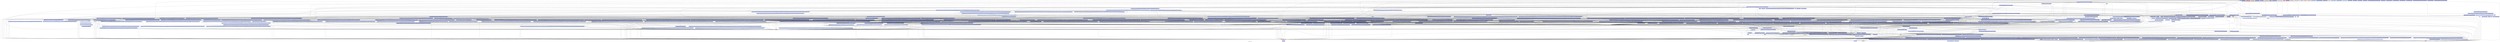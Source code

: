 digraph "Call graph: lrsLink.ll" {
	label="Call graph: lrsLink.ll";

	Node0x2b1bc40 [shape=record,color="#3d50c3ff", style=filled, fillcolor="#3d50c380",label="{_ZN6parlay8sequenceIjNS_9allocatorIjEELb0EEC2IZ3lcpINS0_IhNS1_IhEELb0EEES3_ENS0_INT0_10value_typeENS1_IS9_EEXsr3std7is_sameIS9_cEE5valueEEERKT_RKS8_EUlmE_EEmOSC_NS3_18_from_function_tagEm}"];
	Node0x2b1bc40 -> Node0x27ecb80;
	Node0x2b1bc40 -> Node0x26d2b40;
	Node0x2b1bc40 -> Node0x26d5c70;
	Node0x2b1bc40 -> Node0x2154bc0;
	Node0x2b1bc40 -> Node0x2c472b0;
	Node0x2b1bc40 -> Node0x21925a0;
	Node0x20dd310 [shape=record,color="#3d50c3ff", style=filled, fillcolor="#3d50c380",label="{_ZN6parlay8internal14acquire_retireINS0_12hazptr_stackIPNS0_15block_allocator5blockEE4NodeESt14default_deleteIS7_ELm1EE6retireIPS7_EEvT_}"];
	Node0x20dd310 -> Node0x2c17eb0;
	Node0x20dd310 -> Node0x2ca3020;
	Node0x20dd310 -> Node0x2bfcea0;
	Node0x20dd310 -> Node0x2699150;
	Node0x20dd310 -> Node0x20daa50;
	Node0x25469f0 [shape=record,color="#3d50c3ff", style=filled, fillcolor="#d6dce480",label="{__cxa_atexit}"];
	Node0x258c490 [shape=record,color="#3d50c3ff", style=filled, fillcolor="#3d50c380",label="{llvm.invariant.start.p0i8}"];
	Node0x2598640 [shape=record,color="#3d50c3ff", style=filled, fillcolor="#3d50c380",label="{_Z3lrsRKN6parlay8sequenceIhNS_9allocatorIhEELb0EEE}"];
	Node0x2598640 -> Node0x2151ca0;
	Node0x2151ca0 [shape=record,color="#3d50c3ff", style=filled, fillcolor="#3d50c380",label="{_Z4lrs_IjESt5tupleIJmmmEERKN6parlay8sequenceIhNS2_9allocatorIhEELb0EEE}"];
	Node0x2151ca0 -> Node0x264d3a0;
	Node0x2151ca0 -> Node0x2699150;
	Node0x2151ca0 -> Node0x269d820;
	Node0x2151ca0 -> Node0x26a0f70;
	Node0x2151ca0 -> Node0x26d5c70;
	Node0x2151ca0 -> Node0x26acc00;
	Node0x2151ca0 -> Node0x26d2b40;
	Node0x2151ca0 -> Node0x26ce740;
	Node0x2151ca0 -> Node0x26b0b50;
	Node0x2495e90 [shape=record,color="#3d50c3ff", style=filled, fillcolor="#d1dae980",label="{__cxa_guard_acquire}"];
	Node0x23f0980 [shape=record,color="#3d50c3ff", style=filled, fillcolor="#3d50c380",label="{__cxx_global_var_init.1}"];
	Node0x23f0980 -> Node0x2495e90;
	Node0x23f0980 -> Node0x24c95c0;
	Node0x23f0980 -> Node0x24c9040;
	Node0x24c95c0 [shape=record,color="#3d50c3ff", style=filled, fillcolor="#7ea1fa80",label="{sysconf}"];
	Node0x269d820 [shape=record,color="#3d50c3ff", style=filled, fillcolor="#3d50c380",label="{_Z12suffix_arrayIjN6parlay8sequenceIhNS0_9allocatorIhEELb0EEEENS1_IT_NS2_IS5_EEXsr3std7is_sameIS5_cEE5valueEEERKT0_}"];
	Node0x269d820 -> Node0x27ecb80;
	Node0x269d820 -> Node0x26d2b40;
	Node0x269d820 -> Node0x27f7080;
	Node0x269d820 -> Node0x26d5c70;
	Node0x269d820 -> Node0x2814430;
	Node0x269d820 -> Node0x286c650;
	Node0x269d820 -> Node0x2699150;
	Node0x269d820 -> Node0x2b162e0;
	Node0x269d820 -> Node0x26ce740;
	Node0x269d820 -> Node0x2b0f770;
	Node0x269d820 -> Node0x2adcd40;
	Node0x269d820 -> Node0x2b2c4f0;
	Node0x269d820 -> Node0x2874000;
	Node0x269d820 -> Node0x287a040;
	Node0x269d820 -> Node0x287d2e0;
	Node0x269d820 -> Node0x289fc70;
	Node0x269d820 -> Node0x26a0f70;
	Node0x269d820 -> Node0x2b07760;
	Node0x269d820 -> Node0x2931240;
	Node0x269d820 -> Node0x29467d0;
	Node0x269d820 -> Node0x2ae3860;
	Node0x269d820 -> Node0x2adef30;
	Node0x269d820 -> Node0x297e8d0;
	Node0x269d820 -> Node0x2981a00;
	Node0x269d820 -> Node0x298ca40;
	Node0x269d820 -> Node0x29a8d70;
	Node0x269d820 -> Node0x2ad8b50;
	Node0x269d820 -> Node0x2adbbf0;
	Node0x269d820 -> Node0x29c45c0;
	Node0x269d820 -> Node0x29fd000;
	Node0x269d820 -> Node0x2a00020;
	Node0x269d820 -> Node0x2a3f540;
	Node0x269d820 -> Node0x2a237d0;
	Node0x269d820 -> Node0x2a1ea60;
	Node0x269d820 -> Node0x2a07010;
	Node0x269d820 -> Node0x2a15300;
	Node0x26f5c10 [shape=record,color="#b70d28ff", style=filled, fillcolor="#ca3b3780",label="{llvm.lifetime.start.p0i8}"];
	Node0x27c9ab0 [shape=record,color="#3d50c3ff", style=filled, fillcolor="#f2907280",label="{llvm.memset.p0i8.i64}"];
	Node0x24c9040 [shape=record,color="#3d50c3ff", style=filled, fillcolor="#d1dae980",label="{__cxa_guard_release}"];
	Node0x2518000 [shape=record,color="#3d50c3ff", style=filled, fillcolor="#3d50c380",label="{_GLOBAL__sub_I_lrs.C}"];
	Node0x2518000 -> Node0x2526e60;
	Node0x2518000 -> Node0x25469f0;
	Node0x2558cc0 [shape=record,color="#3d50c3ff", style=filled, fillcolor="#3d50c380",label="{_ZNSt8ios_base4InitD1Ev}"];
	Node0x2578b00 [shape=record,color="#3d50c3ff", style=filled, fillcolor="#3d50c380",label="{__gxx_personality_v0}"];
	Node0x2526e60 [shape=record,color="#3d50c3ff", style=filled, fillcolor="#5b7ae580",label="{_ZNSt8ios_base4InitC1Ev}"];
	Node0x278a880 [shape=record,color="#3d50c3ff", style=filled, fillcolor="#f7a88980",label="{llvm.memcpy.p0i8.p0i8.i64}"];
	Node0x264d3a0 [shape=record,color="#3d50c3ff", style=filled, fillcolor="#8caffe80",label="{_ZNSt6chrono3_V212system_clock3nowEv}"];
	Node0x2699150 [shape=record,color="#3d50c3ff", style=filled, fillcolor="#f5a08180",label="{_ZdlPv}"];
	Node0x26acc00 [shape=record,color="#3d50c3ff", style=filled, fillcolor="#3d50c380",label="{_Z3lcpIN6parlay8sequenceIhNS0_9allocatorIhEELb0EEENS1_IjNS2_IjEELb0EEEENS1_INT0_10value_typeENS2_IS8_EEXsr3std7is_sameIS8_cEE5valueEEERKT_RKS7_}"];
	Node0x26acc00 -> Node0x26a0f70;
	Node0x26acc00 -> Node0x2699150;
	Node0x26acc00 -> Node0x2b1bc40;
	Node0x26acc00 -> Node0x26d5c70;
	Node0x26acc00 -> Node0x2b650f0;
	Node0x26acc00 -> Node0x2b24bb0;
	Node0x26acc00 -> Node0x2b26610;
	Node0x26acc00 -> Node0x27ecb80;
	Node0x26acc00 -> Node0x2adef30;
	Node0x26acc00 -> Node0x2ae3860;
	Node0x26acc00 -> Node0x2b07760;
	Node0x26acc00 -> Node0x26d2b40;
	Node0x26acc00 -> Node0x2b479a0;
	Node0x26acc00 -> Node0x2b63160;
	Node0x26acc00 -> Node0x26ce740;
	Node0x26acc00 -> Node0x2b5f430;
	Node0x26acc00 -> Node0x2b2bca0;
	Node0x26acc00 -> Node0x2b59080;
	Node0x26acc00 -> Node0x2b471e0;
	Node0x26acc00 -> Node0x2b413d0;
	Node0x26acc00 -> Node0x2b32240;
	Node0x26b0b50 [shape=record,color="#3d50c3ff", style=filled, fillcolor="#3d50c380",label="{_ZN6parlay8internal6reduceINS_5sliceINS_16delayed_sequenceImmZNS_11min_elementIRNS_8sequenceIjNS_9allocatorIjEELb0EEEZNS_11max_elementIS9_St4lessIjEEEDaOT_OT0_EUlSE_SG_E_EEDaSE_SG_EUlmE_E8iteratorESK_EENS_6monoidIZNS4_IS9_SH_EEDaSE_SG_EUlmmE_mvEEEEDaRKSD_SG_j}"];
	Node0x26b0b50 -> Node0x2b6d210;
	Node0x26b0b50 -> Node0x2b78910;
	Node0x26b0b50 -> Node0x2b78f60;
	Node0x26b0b50 -> Node0x2b7fd30;
	Node0x26b0b50 -> Node0x2b479a0;
	Node0x26b0b50 -> Node0x26d2b40;
	Node0x26b0b50 -> Node0x2b650f0;
	Node0x26ce740 [shape=record,color="#3d50c3ff", style=filled, fillcolor="#3d50c380",label="{_ZN6parlay17sequence_internal13sequence_baseIjNS_9allocatorIjEELb0EE12storage_impl18capacitated_buffer11free_bufferERNS2_ISt4byteEE}"];
	Node0x26ce740 -> Node0x27ecb80;
	Node0x26ce740 -> Node0x2adef30;
	Node0x26ce740 -> Node0x2ae3860;
	Node0x26ce740 -> Node0x2b07760;
	Node0x2b921d0 [shape=record,color="#3d50c3ff", style=filled, fillcolor="#3d50c380",label="{_ZSt9terminatev}"];
	Node0x2814430 [shape=record,color="#3d50c3ff", style=filled, fillcolor="#3d50c380",label="{_ZN6parlay12parallel_forIZ12suffix_arrayIjNS_8sequenceIhNS_9allocatorIhEELb0EEEENS2_IT_NS3_IS6_EEXsr3std7is_sameIS6_cEE5valueEEERKT0_EUlmE_EEvmmS6_lb}"];
	Node0x2814430 -> Node0x2814430;
	Node0x286c650 [shape=record,color="#3d50c3ff", style=filled, fillcolor="#3d50c380",label="{_ZN6parlay8internal4scanINS_5sliceIPjS3_EENS_6monoidIZ12suffix_arrayIjNS_8sequenceIhNS_9allocatorIhEELb0EEEENS7_IT_NS8_ISB_EEXsr3std7is_sameISB_cEE5valueEEERKT0_EUljjE_jvEEEEDaRKSB_OSE_j}"];
	Node0x286c650 -> Node0x297e8d0;
	Node0x286c650 -> Node0x22e3da0;
	Node0x286c650 -> Node0x27ecb80;
	Node0x286c650 -> Node0x26d2b40;
	Node0x286c650 -> Node0x26ce740;
	Node0x286c650 -> Node0x26d5c70;
	Node0x22f7d20 [shape=record,color="#3d50c3ff", style=filled, fillcolor="#3d50c380",label="{llvm.floor.f64}"];
	Node0x287d2e0 [shape=record,color="#3d50c3ff", style=filled, fillcolor="#3d50c380",label="{_ZN6parlay8sequenceIoNS_9allocatorIoEELb0EEC2IZ12suffix_arrayIjNS0_IhNS1_IhEELb0EEEENS0_IT_NS1_IS8_EEXsr3std7is_sameIS8_cEE5valueEEERKT0_EUlmE1_EEmOS8_NS3_18_from_function_tagEm}"];
	Node0x287d2e0 -> Node0x27ecb80;
	Node0x287d2e0 -> Node0x26d2b40;
	Node0x287d2e0 -> Node0x2b0f770;
	Node0x287d2e0 -> Node0x2154bc0;
	Node0x287d2e0 -> Node0x2c472b0;
	Node0x287d2e0 -> Node0x22e9f60;
	Node0x2b14c10 [shape=record,color="#3d50c3ff", style=filled, fillcolor="#3d50c380",label="{_ZN6parlay8internal5timer6reportEdNSt7__cxx1112basic_stringIcSt11char_traitsIcESaIcEEE}"];
	Node0x2b14c10 -> Node0x22675f0;
	Node0x2b14c10 -> Node0x21cbde0;
	Node0x2b14c10 -> Node0x22902c0;
	Node0x2b14c10 -> Node0x22672a0;
	Node0x2b14c10 -> Node0x2270820;
	Node0x2b14c10 -> Node0x2286ae0;
	Node0x298ca40 [shape=record,color="#3d50c3ff", style=filled, fillcolor="#3d50c380",label="{_Z17split_segment_topIjEN6parlay8sequenceISt4pairIT_S3_ENS0_9allocatorIS4_EEXsr3std7is_sameIS4_cEE5valueEEERNS1_I3segIS3_ENS5_IS9_EEXsr3std7is_sameIS9_cEE5valueEEERNS1_IS3_NS5_IS3_EEXsr3std7is_sameIS3_cEE5valueEEERKNS1_IoNS5_IoEELb0EEE}"];
	Node0x298ca40 -> Node0x297e8d0;
	Node0x298ca40 -> Node0x237fcf0;
	Node0x298ca40 -> Node0x2383ef0;
	Node0x298ca40 -> Node0x26ce740;
	Node0x298ca40 -> Node0x26d2b40;
	Node0x298ca40 -> Node0x2b2c4f0;
	Node0x298ca40 -> Node0x26d5c70;
	Node0x29a8d70 [shape=record,color="#3d50c3ff", style=filled, fillcolor="#3d50c380",label="{_ZN6parlay17sequence_internal13sequence_baseIoNS_9allocatorIoEELb0EE12storage_impl18capacitated_buffer11free_bufferERNS2_ISt4byteEE}"];
	Node0x29a8d70 -> Node0x27ecb80;
	Node0x29a8d70 -> Node0x2adef30;
	Node0x29a8d70 -> Node0x2ae3860;
	Node0x29a8d70 -> Node0x2b07760;
	Node0x29fd000 [shape=record,color="#3d50c3ff", style=filled, fillcolor="#3d50c380",label="{_ZNSt13runtime_errorC1EPKc}"];
	Node0x239d0d0 [shape=record,color="#3d50c3ff", style=filled, fillcolor="#3d50c380",label="{_ZNSt13runtime_errorD1Ev}"];
	Node0x2a00020 [shape=record,color="#3d50c3ff", style=filled, fillcolor="#3d50c380",label="{__cxa_throw}"];
	Node0x2a07010 [shape=record,color="#3d50c3ff", style=filled, fillcolor="#3d50c380",label="{__cxa_free_exception}"];
	Node0x2a15300 [shape=record,color="#3d50c3ff", style=filled, fillcolor="#3d50c380",label="{_ZN6parlay8internal10filter_mapINS_5sliceIP3segIjES5_EERZ12suffix_arrayIjNS_8sequenceIhNS_9allocatorIhEELb0EEEENS8_IT_NS9_ISC_EEXsr3std7is_sameISC_cEE5valueEEERKT0_EUlS4_E_RZNS0_6filterIS6_SJ_EENS8_INSC_10value_typeENS9_ISL_EEXsr3std7is_sameISL_cEE5valueEEERKSC_OSF_EUlOSC_E_EEDaSP_SQ_OT1_}"];
	Node0x2a15300 -> Node0x27ecb80;
	Node0x2a15300 -> Node0x26d2b40;
	Node0x2a15300 -> Node0x21793c0;
	Node0x2a15300 -> Node0x2b650f0;
	Node0x2a15300 -> Node0x2b2bca0;
	Node0x2a15300 -> Node0x2adcd40;
	Node0x2a15300 -> Node0x217acd0;
	Node0x2a15300 -> Node0x23a9800;
	Node0x2a15300 -> Node0x21a7bb0;
	Node0x2a15300 -> Node0x2981a00;
	Node0x2a15300 -> Node0x21b6510;
	Node0x2a15300 -> Node0x2b479a0;
	Node0x2a15300 -> Node0x2b07760;
	Node0x2a15300 -> Node0x2ad8b50;
	Node0x2a15300 -> Node0x2ae3860;
	Node0x2a15300 -> Node0x2adef30;
	Node0x21cbde0 [shape=record,color="#3d50c3ff", style=filled, fillcolor="#5b7ae580",label="{_ZNSo5flushEv}"];
	Node0x22675f0 [shape=record,color="#3d50c3ff", style=filled, fillcolor="#93b5fe80",label="{_ZSt16__ostream_insertIcSt11char_traitsIcEERSt13basic_ostreamIT_T0_ES6_PKS3_l}"];
	Node0x2a1ea60 [shape=record,color="#3d50c3ff", style=filled, fillcolor="#5b7ae580",label="{_ZN6parlay12parallel_forIZ12suffix_arrayIjNS_8sequenceIhNS_9allocatorIhEELb0EEEENS2_IT_NS3_IS6_EEXsr3std7is_sameIS6_cEE5valueEEERKT0_EUlmE2_EEvmmS6_lb}"];
	Node0x2a1ea60 -> Node0x23aac80;
	Node0x2a1ea60 -> Node0x23af210;
	Node0x2a1ea60 -> Node0x2295450;
	Node0x2a1ea60 -> Node0x2a1ea60;
	Node0x2a3f540 [shape=record,color="#3d50c3ff", style=filled, fillcolor="#5b7ae580",label="{_ZN6parlay12parallel_forIZ12suffix_arrayIjNS_8sequenceIhNS_9allocatorIhEELb0EEEENS2_IT_NS3_IS6_EEXsr3std7is_sameIS6_cEE5valueEEERKT0_EUlmE3_EEvmmS6_lb}"];
	Node0x2a3f540 -> Node0x23c73f0;
	Node0x2a3f540 -> Node0x2a3f540;
	Node0x2ad8b50 [shape=record,color="#3d50c3ff", style=filled, fillcolor="#3d50c380",label="{_ZN6parlay17sequence_internal13sequence_baseI3segIjENS_9allocatorIS3_EELb0EE12storage_impl18capacitated_buffer11free_bufferERNS4_ISt4byteEE}"];
	Node0x2ad8b50 -> Node0x27ecb80;
	Node0x2ad8b50 -> Node0x2adef30;
	Node0x2ad8b50 -> Node0x2ae3860;
	Node0x2ad8b50 -> Node0x2b07760;
	Node0x20d46d0 [shape=record,color="#3d50c3ff", style=filled, fillcolor="#a5c3fe80",label="{_ZdaPv}"];
	Node0x2adbbf0 [shape=record,color="#3d50c3ff", style=filled, fillcolor="#3d50c380",label="{_ZN6parlay17sequence_internal13sequence_baseISt4pairIjjENS_9allocatorIS3_EELb0EE12storage_impl18capacitated_buffer11free_bufferERNS4_ISt4byteEE}"];
	Node0x2adbbf0 -> Node0x27ecb80;
	Node0x2adbbf0 -> Node0x2adef30;
	Node0x2adbbf0 -> Node0x2ae3860;
	Node0x2adbbf0 -> Node0x2b07760;
	Node0x26a0f70 [shape=record,color="#3d50c3ff", style=filled, fillcolor="#3d50c380",label="{_ZN6parlay8internal5timer4nextENSt7__cxx1112basic_stringIcSt11char_traitsIcESaIcEEE}"];
	Node0x26a0f70 -> Node0x264d3a0;
	Node0x26a0f70 -> Node0x289fc70;
	Node0x26a0f70 -> Node0x2b14c10;
	Node0x26a0f70 -> Node0x2699150;
	Node0x20e77c0 [shape=record,color="#3d50c3ff", style=filled, fillcolor="#f3c7b180",label="{llvm.memmove.p0i8.p0i8.i64}"];
	Node0x2b07760 [shape=record,color="#3d50c3ff", style=filled, fillcolor="#c7d7f080",label="{_ZN6parlay8internal15block_allocator4freeEPv}"];
	Node0x2b07760 -> Node0x2c17eb0;
	Node0x2b07760 -> Node0x2c42650;
	Node0x2b07760 -> Node0x2c472b0;
	Node0x2b24bb0 [shape=record,color="#3d50c3ff", style=filled, fillcolor="#3d50c380",label="{_ZN6parlay8sequenceIbNS_9allocatorIbEELb0EEC2IZNS_8internal3mapIRNS_5sliceIPjS8_EEZ3lcpINS0_IhNS1_IhEELb0EEENS0_IjNS1_IjEELb0EEEENS0_INT0_10value_typeENS1_ISH_EEXsr3std7is_sameISH_cEE5valueEEERKT_RKSG_EUljE_EEDaOSK_OSG_mEUlmE_EEmSQ_NS3_18_from_function_tagEm}"];
	Node0x2b24bb0 -> Node0x27ecb80;
	Node0x2b24bb0 -> Node0x26d2b40;
	Node0x2b24bb0 -> Node0x2b2bca0;
	Node0x2b24bb0 -> Node0x2154bc0;
	Node0x2b24bb0 -> Node0x2c472b0;
	Node0x2b24bb0 -> Node0x21a4170;
	Node0x2b26610 [shape=record,color="#3d50c3ff", style=filled, fillcolor="#3d50c380",label="{_ZN6parlay8internal4packINS_16delayed_sequenceImmZNS0_10pack_indexImNS_5sliceIPbS5_EEEEDaRKT0_jEUlmE_EES6_EENS_8sequenceINT_10value_typeENS_9allocatorISE_EEXsr3std7is_sameISE_cEE5valueEEERKSD_S9_j}"];
	Node0x2b26610 -> Node0x2c472b0;
	Node0x2b26610 -> Node0x2b78910;
	Node0x2b26610 -> Node0x2b650f0;
	Node0x2b26610 -> Node0x21ae870;
	Node0x2b26610 -> Node0x21a7bb0;
	Node0x2b26610 -> Node0x26d2b40;
	Node0x2b26610 -> Node0x21bb000;
	Node0x2b26610 -> Node0x27ecb80;
	Node0x2b26610 -> Node0x2b479a0;
	Node0x2b479a0 [shape=record,color="#3d50c3ff", style=filled, fillcolor="#3d50c380",label="{_ZN6parlay17sequence_internal13sequence_baseImNS_9allocatorImEELb0EE12storage_impl18capacitated_buffer11free_bufferERNS2_ISt4byteEE}"];
	Node0x2b479a0 -> Node0x27ecb80;
	Node0x2b479a0 -> Node0x2adef30;
	Node0x2b479a0 -> Node0x2ae3860;
	Node0x2b479a0 -> Node0x2b07760;
	Node0x2b59080 [shape=record,color="#3d50c3ff", style=filled, fillcolor="#5b7ae580",label="{_ZN6parlay12parallel_forIZNS_17sequence_internal13sequence_baseINS_8sequenceIjNS_9allocatorIjEELb0EEENS4_IS6_EELb0EE12storage_impl11destroy_allEvEUlmE_EEvmmT_lb}"];
	Node0x2b59080 -> Node0x26ce740;
	Node0x2b59080 -> Node0x26d2b40;
	Node0x2b59080 -> Node0x2b59080;
	Node0x2173410 [shape=record,color="#3d50c3ff", style=filled, fillcolor="#5b7ae580",label="{llvm.ceil.f64}"];
	Node0x2b83ac0 [shape=record,color="#b70d28ff", style=filled, fillcolor="#b70d2880",label="{llvm.lifetime.end.p0i8}"];
	Node0x26fd8f0 [shape=record,color="#3d50c3ff", style=filled, fillcolor="#5b7ae580",label="{_ZN6parlay12parallel_forIZNS_8internal10sliced_forIZNS1_5scan_INS_5sliceIPjS5_EES6_NS_6monoidIZ12suffix_arrayIjNS_8sequenceIhNS_9allocatorIhEELb0EEEENS9_IT_NSA_ISD_EEXsr3std7is_sameISD_cEE5valueEEERKT0_EUljjE_jvEEEEDaRKSD_SG_OT1_jbEUlmmmE0_EEvmmSM_jEUlmE_EEvmmSD_lb}"];
	Node0x26fd8f0 -> Node0x26fd8f0;
	Node0x2b78f60 [shape=record,color="#3d50c3ff", style=filled, fillcolor="#5b7ae580",label="{_ZN6parlay12parallel_forIZNS_8internal10sliced_forIZNS1_6reduceINS_5sliceINS_16delayed_sequenceImmZNS_11min_elementIRNS_8sequenceIjNS_9allocatorIjEELb0EEEZNS_11max_elementISB_St4lessIjEEEDaOT_OT0_EUlSG_SI_E_EEDaSG_SI_EUlmE_E8iteratorESM_EENS_6monoidIZNS6_ISB_SJ_EEDaSG_SI_EUlmmE_mvEEEEDaRKSF_SI_jEUlmmmE_EEvmmSS_jEUlmE_EEvmmSF_lb}"];
	Node0x2b78f60 -> Node0x2c472b0;
	Node0x2b78f60 -> Node0x2b78f60;
	Node0x2b7fd30 [shape=record,color="#3d50c3ff", style=filled, fillcolor="#3d50c380",label="{_ZN6parlay8internal6reduceINS_8sequenceImNS_9allocatorImEELb0EEERNS_6monoidIZNS_11min_elementIRNS2_IjNS3_IjEELb0EEEZNS_11max_elementISA_St4lessIjEEEDaOT_OT0_EUlSF_SH_E_EEDaSF_SH_EUlmmE_mvEEEEDaRKSE_SH_j}"];
	Node0x2b7fd30 -> Node0x2b6d210;
	Node0x2b7fd30 -> Node0x2b78910;
	Node0x2b7fd30 -> Node0x2159b70;
	Node0x2b7fd30 -> Node0x2b7fd30;
	Node0x2b7fd30 -> Node0x2b479a0;
	Node0x2b7fd30 -> Node0x26d2b40;
	Node0x2b7fd30 -> Node0x2b650f0;
	Node0x26d2b40 [shape=record,color="#3d50c3ff", style=filled, fillcolor="#ed836680",label="{__clang_call_terminate}"];
	Node0x26d2b40 -> Node0x2b858a0;
	Node0x26d2b40 -> Node0x2b921d0;
	Node0x26d5c70 [shape=record,color="#3d50c3ff", style=filled, fillcolor="#d1dae980",label="{_ZN6parlay17sequence_internal13sequence_baseIjNS_9allocatorIjEELb0EED2Ev}"];
	Node0x26d5c70 -> Node0x26ce740;
	Node0x26d5c70 -> Node0x26d2b40;
	Node0x2b858a0 [shape=record,color="#3d50c3ff", style=filled, fillcolor="#8caffe80",label="{__cxa_begin_catch}"];
	Node0x27ecb80 [shape=record,color="#3d50c3ff", style=filled, fillcolor="#e0dbd880",label="{_ZN6parlay8internal21get_default_allocatorEv}"];
	Node0x27ecb80 -> Node0x2495e90;
	Node0x27ecb80 -> Node0x2b871f0;
	Node0x27ecb80 -> Node0x2bcbda0;
	Node0x27ecb80 -> Node0x2699150;
	Node0x27ecb80 -> Node0x25469f0;
	Node0x27ecb80 -> Node0x24c9040;
	Node0x27ecb80 -> Node0x2bee5a0;
	Node0x2adef30 [shape=record,color="#3d50c3ff", style=filled, fillcolor="#e0dbd880",label="{_ZdlPvSt11align_val_t}"];
	Node0x2ae3860 [shape=record,color="#3d50c3ff", style=filled, fillcolor="#c7d7f080",label="{_ZN6parlay8internal12hazptr_stackIPvE4pushES2_}"];
	Node0x2ae3860 -> Node0x2bfcea0;
	Node0x2ae3860 -> Node0x2495e90;
	Node0x2ae3860 -> Node0x2c04180;
	Node0x2ae3860 -> Node0x25469f0;
	Node0x2ae3860 -> Node0x24c9040;
	Node0x2ae3860 -> Node0x2bee5a0;
	Node0x2ae3860 -> Node0x2c17eb0;
	Node0x20e6570 [shape=record,color="#3d50c3ff", style=filled, fillcolor="#3d50c380",label="{_ZNSt6vectorIPN6parlay8internal12hazptr_stackIPNS1_15block_allocator5blockEE4NodeESaIS8_EE15_M_range_insertIN9__gnu_cxx17__normal_iteratorIPS8_SA_EEEEvSF_T_SG_St20forward_iterator_tag}"];
	Node0x20e6570 -> Node0x2ca3020;
	Node0x20e6570 -> Node0x2bfcea0;
	Node0x20e6570 -> Node0x2699150;
	Node0x20d8590 [shape=record,color="#3d50c3ff", style=filled, fillcolor="#3d50c380",label="{_ZNSt10_HashtableIPN6parlay8internal12hazptr_stackIPNS1_15block_allocator5blockEE4NodeES8_SaIS8_ENSt8__detail9_IdentityESt8equal_toIS8_ESt4hashIS8_ENSA_18_Mod_range_hashingENSA_20_Default_ranged_hashENSA_20_Prime_rehash_policyENSA_17_Hashtable_traitsILb0ELb1ELb0EEEE13_M_rehash_auxEmSt17integral_constantIbLb0EE}"];
	Node0x20d8590 -> Node0x20d5580;
	Node0x20d8590 -> Node0x20d80b0;
	Node0x20d8590 -> Node0x2bfcea0;
	Node0x20d8590 -> Node0x2699150;
	Node0x2bfcea0 [shape=record,color="#3d50c3ff", style=filled, fillcolor="#b5cdfa80",label="{_Znwm}"];
	Node0x2c17eb0 [shape=record,color="#3d50c3ff", style=filled, fillcolor="#d4dbe680",label="{__cilkrts_get_worker_number}"];
	Node0x2c42650 [shape=record,color="#3d50c3ff", style=filled, fillcolor="#7ea1fa80",label="{_ZN6parlay8internal12hazptr_stackIPNS0_15block_allocator5blockEE4pushES4_}"];
	Node0x2c42650 -> Node0x2bfcea0;
	Node0x2c42650 -> Node0x2495e90;
	Node0x2c42650 -> Node0x2c6bef0;
	Node0x2c42650 -> Node0x25469f0;
	Node0x2c42650 -> Node0x24c9040;
	Node0x2c42650 -> Node0x2bee5a0;
	Node0x2c42650 -> Node0x2c17eb0;
	Node0x2c6bef0 [shape=record,color="#3d50c3ff", style=filled, fillcolor="#3d50c380",label="{_ZN6parlay8internal14acquire_retireINS0_12hazptr_stackIPNS0_15block_allocator5blockEE4NodeESt14default_deleteIS7_ELm1EEC2ES9_}"];
	Node0x2c6bef0 -> Node0x2c796d0;
	Node0x2c6bef0 -> Node0x2c87d50;
	Node0x2c6bef0 -> Node0x2c8d200;
	Node0x2c6bef0 -> Node0x2c8b400;
	Node0x2c906d0 [shape=record,color="#3d50c3ff", style=filled, fillcolor="#3d50c380",label="{_ZN6parlay8internal14acquire_retireINS0_12hazptr_stackIPNS0_15block_allocator5blockEE4NodeESt14default_deleteIS7_ELm1EED2Ev}"];
	Node0x2c906d0 -> Node0x2ca3020;
	Node0x2c906d0 -> Node0x2bfcea0;
	Node0x2c906d0 -> Node0x2699150;
	Node0x2c906d0 -> Node0x26d2b40;
	Node0x2c906d0 -> Node0x2cf2eb0;
	Node0x2c906d0 -> Node0x2cf6ac0;
	Node0x2c906d0 -> Node0x2c8d200;
	Node0x2c906d0 -> Node0x2c8b400;
	Node0x2c906d0 -> Node0x2caf3a0;
	Node0x2c472b0 [shape=record,color="#3d50c3ff", style=filled, fillcolor="#f4987a80",label="{__assert_fail}"];
	Node0x2c8b400 [shape=record,color="#3d50c3ff", style=filled, fillcolor="#5b7ae580",label="{_ZNSt10unique_ptrIA_N6parlay6paddedISt6vectorIPNS0_8internal12hazptr_stackIPNS3_15block_allocator5blockEE4NodeESaISA_EELm128EvEESt14default_deleteISE_EED2Ev}"];
	Node0x2c8b400 -> Node0x2699150;
	Node0x2c8b400 -> Node0x2c8d200;
	Node0x2caf3a0 [shape=record,color="#3d50c3ff", style=filled, fillcolor="#7093f380",label="{_ZNSt10unique_ptrIA_N6parlay6paddedImLm128EvEESt14default_deleteIS3_EED2Ev}"];
	Node0x2caf3a0 -> Node0x2c8d200;
	Node0x20d5580 [shape=record,color="#3d50c3ff", style=filled, fillcolor="#7093f380",label="{_ZSt28__throw_bad_array_new_lengthv}"];
	Node0x20e82b0 [shape=record,color="#3d50c3ff", style=filled, fillcolor="#3d50c380",label="{_ZNSt18unordered_multisetIPN6parlay8internal12hazptr_stackIPNS1_15block_allocator5blockEE4NodeESt4hashIS8_ESt8equal_toIS8_ESaIS8_EED2Ev}"];
	Node0x20e82b0 -> Node0x2699150;
	Node0x2ca3020 [shape=record,color="#3d50c3ff", style=filled, fillcolor="#93b5fe80",label="{_ZSt20__throw_length_errorPKc}"];
	Node0x2bee5a0 [shape=record,color="#3d50c3ff", style=filled, fillcolor="#b5cdfa80",label="{__cxa_guard_abort}"];
	Node0x20d56f0 [shape=record,color="#3d50c3ff", style=filled, fillcolor="#9ebeff80",label="{llvm.prefetch.p0i8}"];
	Node0x2cf2eb0 [shape=record,color="#3d50c3ff", style=filled, fillcolor="#3d50c380",label="{_ZNSt10unique_ptrIA_N6parlay6paddedISt6atomicIPNS0_8internal12hazptr_stackIPNS3_15block_allocator5blockEE4NodeEELm128EvEESt14default_deleteISD_EED2Ev}"];
	Node0x2cf2eb0 -> Node0x2c8d200;
	Node0x2c8d200 [shape=record,color="#3d50c3ff", style=filled, fillcolor="#dbdcde80",label="{_ZdaPvSt11align_val_t}"];
	Node0x20daa50 [shape=record,color="#3d50c3ff", style=filled, fillcolor="#3d50c380",label="{_ZN6parlay8internal14acquire_retireINS0_12hazptr_stackIPNS0_15block_allocator5blockEE4NodeESt14default_deleteIS7_ELm1EE18work_toward_ejectsEm}"];
	Node0x20daa50 -> Node0x2c17eb0;
	Node0x20daa50 -> Node0x2bfcea0;
	Node0x20daa50 -> Node0x20de230;
	Node0x20daa50 -> Node0x2699150;
	Node0x20daa50 -> Node0x20d8d10;
	Node0x20daa50 -> Node0x20e82b0;
	Node0x20daa50 -> Node0x20e6570;
	Node0x2cf6ac0 [shape=record,color="#3d50c3ff", style=filled, fillcolor="#7093f380",label="{_ZNSt10unique_ptrIA_N6parlay6paddedIbLm128EvEESt14default_deleteIS3_EED2Ev}"];
	Node0x2cf6ac0 -> Node0x2c8d200;
	Node0x2c796d0 [shape=record,color="#3d50c3ff", style=filled, fillcolor="#7ea1fa80",label="{__cilkrts_get_nworkers}"];
	Node0x20d49f0 [shape=record,color="#3d50c3ff", style=filled, fillcolor="#f2cab580",label="{llvm.experimental.noalias.scope.decl}"];
	Node0x2c87d50 [shape=record,color="#3d50c3ff", style=filled, fillcolor="#7093f380",label="{_ZnamSt11align_val_t}"];
	Node0x2c04180 [shape=record,color="#3d50c3ff", style=filled, fillcolor="#3d50c380",label="{_ZN6parlay8internal14acquire_retireINS0_12hazptr_stackIPvE4NodeESt14default_deleteIS5_ELm1EEC2ES7_}"];
	Node0x2c04180 -> Node0x2c796d0;
	Node0x2c04180 -> Node0x2c87d50;
	Node0x2c04180 -> Node0x2c8d200;
	Node0x2c04180 -> Node0x20e4590;
	Node0x20e4590 [shape=record,color="#3d50c3ff", style=filled, fillcolor="#5b7ae580",label="{_ZNSt10unique_ptrIA_N6parlay6paddedISt6vectorIPNS0_8internal12hazptr_stackIPvE4NodeESaIS8_EELm128EvEESt14default_deleteISC_EED2Ev}"];
	Node0x20e4590 -> Node0x2699150;
	Node0x20e4590 -> Node0x2c8d200;
	Node0x20d8d90 [shape=record,color="#3d50c3ff", style=filled, fillcolor="#3d50c380",label="{_ZN6parlay8internal14acquire_retireINS0_12hazptr_stackIPvE4NodeESt14default_deleteIS5_ELm1EED2Ev}"];
	Node0x20d8d90 -> Node0x2ca3020;
	Node0x20d8d90 -> Node0x2bfcea0;
	Node0x20d8d90 -> Node0x2699150;
	Node0x20d8d90 -> Node0x26d2b40;
	Node0x20d8d90 -> Node0x20d5b90;
	Node0x20d8d90 -> Node0x2cf6ac0;
	Node0x20d8d90 -> Node0x2c8d200;
	Node0x20d8d90 -> Node0x20e4590;
	Node0x20d8d90 -> Node0x2caf3a0;
	Node0x20d5b90 [shape=record,color="#3d50c3ff", style=filled, fillcolor="#3d50c380",label="{_ZNSt10unique_ptrIA_N6parlay6paddedISt6atomicIPNS0_8internal12hazptr_stackIPvE4NodeEELm128EvEESt14default_deleteISB_EED2Ev}"];
	Node0x20d5b90 -> Node0x2c8d200;
	Node0x2b871f0 [shape=record,color="#3d50c3ff", style=filled, fillcolor="#3d50c380",label="{_ZN6parlay8internal23default_allocator_sizesEv}"];
	Node0x2b871f0 -> Node0x2c472b0;
	Node0x2b871f0 -> Node0x2ca3020;
	Node0x2b871f0 -> Node0x2bfcea0;
	Node0x2b871f0 -> Node0x2699150;
	Node0x2bcbda0 [shape=record,color="#3d50c3ff", style=filled, fillcolor="#3d50c380",label="{_ZN6parlay8internal14pool_allocatorC2ERKSt6vectorImSaImEE}"];
	Node0x2bcbda0 -> Node0x20d5b10;
	Node0x2bcbda0 -> Node0x20d4800;
	Node0x2bcbda0 -> Node0x2699150;
	Node0x2bcbda0 -> Node0x20d46d0;
	Node0x2bcbda0 -> Node0x20dbdd0;
	Node0x2bcbda0 -> Node0x20d8610;
	Node0x2bcbda0 -> Node0x20e5bd0;
	Node0x2bcbda0 -> Node0x20d5670;
	Node0x2bcbda0 -> Node0x2c472b0;
	Node0x2bcbda0 -> Node0x20d8870;
	Node0x2bcbda0 -> Node0x2adef30;
	Node0x2bcbda0 -> Node0x26d2b40;
	Node0x20d2480 [shape=record,color="#3d50c3ff", style=filled, fillcolor="#3d50c380",label="{_ZN6parlay8internal14pool_allocatorD2Ev}"];
	Node0x20d2480 -> Node0x20dabd0;
	Node0x20d2480 -> Node0x2adef30;
	Node0x20d2480 -> Node0x26d2b40;
	Node0x20d2480 -> Node0x20d8870;
	Node0x20d2480 -> Node0x20d6080;
	Node0x20d2480 -> Node0x20dbdd0;
	Node0x20d2480 -> Node0x2699150;
	Node0x20d2480 -> Node0x20d46d0;
	Node0x20d2480 -> Node0x20d8610;
	Node0x2168010 [shape=record,color="#3d50c3ff", style=filled, fillcolor="#7ea1fa80",label="{llvm.assume}"];
	Node0x20d5240 [shape=record,color="#3d50c3ff", style=filled, fillcolor="#f7af9180",label="{llvm.syncregion.start}"];
	Node0x20dabd0 [shape=record,color="#3d50c3ff", style=filled, fillcolor="#3d50c380",label="{_ZN6parlay8internal12hazptr_stackIPvE3popEv}"];
	Node0x20dabd0 -> Node0x2495e90;
	Node0x20dabd0 -> Node0x2c04180;
	Node0x20dabd0 -> Node0x25469f0;
	Node0x20dabd0 -> Node0x24c9040;
	Node0x20dabd0 -> Node0x2bee5a0;
	Node0x20dabd0 -> Node0x2c17eb0;
	Node0x20dabd0 -> Node0x20d6a80;
	Node0x20d8870 [shape=record,color="#3d50c3ff", style=filled, fillcolor="#7093f380",label="{_ZN6parlay8internal15block_allocatorD2Ev}"];
	Node0x20d8870 -> Node0x20d8f00;
	Node0x20d8870 -> Node0x2c8d200;
	Node0x20d8870 -> Node0x2699150;
	Node0x20d8870 -> Node0x26d2b40;
	Node0x20d8870 -> Node0x20d7ec0;
	Node0x20d8870 -> Node0x20d6280;
	Node0x20d8870 -> Node0x20d4780;
	Node0x20d5870 [shape=record,color="#3d50c3ff", style=filled, fillcolor="#f59c7d80",label="{llvm.sync.unwind}"];
	Node0x20d8610 [shape=record,color="#3d50c3ff", style=filled, fillcolor="#5b7ae580",label="{_ZNSt10unique_ptrIA_N6parlay8internal15block_allocatorENS1_20unique_array_deleterIS2_EEED2Ev}"];
	Node0x20d8610 -> Node0x20d8870;
	Node0x20d8610 -> Node0x2adef30;
	Node0x20d8610 -> Node0x26d2b40;
	Node0x20dbdd0 [shape=record,color="#3d50c3ff", style=filled, fillcolor="#5b7ae580",label="{_ZNSt10unique_ptrIA_N6parlay8internal12hazptr_stackIPvEESt14default_deleteIS5_EED2Ev}"];
	Node0x20dbdd0 -> Node0x2699150;
	Node0x20dbdd0 -> Node0x20d46d0;
	Node0x20d6080 [shape=record,color="#3d50c3ff", style=filled, fillcolor="#3d50c380",label="{_ZNSt10unique_ptrIA_mSt14default_deleteIS0_EED2Ev}"];
	Node0x20d6080 -> Node0x20d46d0;
	Node0x20d8f00 [shape=record,color="#3d50c3ff", style=filled, fillcolor="#3d50c380",label="{_ZN6parlay8internal15block_allocator5clearEv}"];
	Node0x20d8f00 -> Node0x20d5f90;
	Node0x20d8f00 -> Node0x20d3eb0;
	Node0x20d8f00 -> Node0x2adef30;
	Node0x20d8f00 -> Node0x20e65f0;
	Node0x20d7ec0 [shape=record,color="#3d50c3ff", style=filled, fillcolor="#3d50c380",label="{_ZNSt10unique_ptrIA_N6parlay8internal15block_allocator10local_listESt14default_deleteIS4_EED2Ev}"];
	Node0x20d7ec0 -> Node0x2c8d200;
	Node0x20d6280 [shape=record,color="#3d50c3ff", style=filled, fillcolor="#3d50c380",label="{_ZN6parlay8internal12hazptr_stackIPNS0_15block_allocator5blockEED2Ev}"];
	Node0x20d6280 -> Node0x2699150;
	Node0x20d4780 [shape=record,color="#3d50c3ff", style=filled, fillcolor="#3d50c380",label="{_ZN6parlay8internal12hazptr_stackIPSt4byteED2Ev}"];
	Node0x20d4780 -> Node0x2699150;
	Node0x20d5f90 [shape=record,color="#3d50c3ff", style=filled, fillcolor="#3d50c380",label="{_ZNK6parlay8internal12hazptr_stackIPNS0_15block_allocator5blockEE4sizeEv}"];
	Node0x20d5f90 -> Node0x2495e90;
	Node0x20d5f90 -> Node0x2c6bef0;
	Node0x20d5f90 -> Node0x25469f0;
	Node0x20d5f90 -> Node0x24c9040;
	Node0x20d5f90 -> Node0x2bee5a0;
	Node0x20d5f90 -> Node0x2c17eb0;
	Node0x20d5f90 -> Node0x26d2b40;
	Node0x20d3eb0 [shape=record,color="#3d50c3ff", style=filled, fillcolor="#3d50c380",label="{_ZN6parlay8internal12hazptr_stackIPSt4byteE3popEv}"];
	Node0x20d3eb0 -> Node0x2495e90;
	Node0x20d3eb0 -> Node0x20d7dc0;
	Node0x20d3eb0 -> Node0x25469f0;
	Node0x20d3eb0 -> Node0x24c9040;
	Node0x20d3eb0 -> Node0x2bee5a0;
	Node0x20d3eb0 -> Node0x2c17eb0;
	Node0x20d3eb0 -> Node0x20d8e00;
	Node0x20e65f0 [shape=record,color="#3d50c3ff", style=filled, fillcolor="#5b7ae580",label="{_ZN6parlay8internal12hazptr_stackIPNS0_15block_allocator5blockEE3popEv}"];
	Node0x20e65f0 -> Node0x2495e90;
	Node0x20e65f0 -> Node0x2c6bef0;
	Node0x20e65f0 -> Node0x25469f0;
	Node0x20e65f0 -> Node0x24c9040;
	Node0x20e65f0 -> Node0x2bee5a0;
	Node0x20e65f0 -> Node0x2c17eb0;
	Node0x20e65f0 -> Node0x20dd310;
	Node0x221c1a0 [shape=record,color="#3d50c3ff", style=filled, fillcolor="#3d50c380",label="{_ZN9range_minIN6parlay5sliceIPjS2_EESt4lessIjEjE5queryEjj}"];
	Node0x221c1a0 -> Node0x2c472b0;
	Node0x20deb60 [shape=record,color="#3d50c3ff", style=filled, fillcolor="#3d50c380",label="{__cxa_end_catch}"];
	Node0x20de230 [shape=record,color="#3d50c3ff", style=filled, fillcolor="#3d50c380",label="{_ZNSt10_HashtableIPN6parlay8internal12hazptr_stackIPNS1_15block_allocator5blockEE4NodeES8_SaIS8_ENSt8__detail9_IdentityESt8equal_toIS8_ESt4hashIS8_ENSA_18_Mod_range_hashingENSA_20_Default_ranged_hashENSA_20_Prime_rehash_policyENSA_17_Hashtable_traitsILb0ELb1ELb0EEEE20_M_insert_multi_nodeEPNSA_10_Hash_nodeIS8_Lb0EEEmSO_}"];
	Node0x20de230 -> Node0x20e5e40;
	Node0x20de230 -> Node0x20d8590;
	Node0x20de230 -> Node0x2b858a0;
	Node0x20de230 -> Node0x20dc790;
	Node0x20de230 -> Node0x20deb60;
	Node0x20de230 -> Node0x26d2b40;
	Node0x20d8d10 [shape=record,color="#3d50c3ff", style=filled, fillcolor="#3d50c380",label="{_ZSt9__find_ifIN9__gnu_cxx17__normal_iteratorIPPN6parlay8internal12hazptr_stackIPNS3_15block_allocator5blockEE4NodeESt6vectorISA_SaISA_EEEENS0_5__ops10_Iter_predIZNS3_14acquire_retireIS9_St14default_deleteIS9_ELm1EE18work_toward_ejectsEmEUlT_E0_EEESM_SM_SM_T0_St26random_access_iterator_tag}"];
	Node0x20d8d10 -> Node0x20d4670;
	Node0x2387fc0 [shape=record,color="#3d50c3ff", style=filled, fillcolor="#3d50c380",label="{_ZN6parlay12parallel_forIZNS_8internal13bucket_sort_rIPSt4pairIjjES5_ZZ12suffix_arrayIjNS_8sequenceIhNS_9allocatorIhEELb0EEEENS7_IT_NS8_ISB_EEXsr3std7is_sameISB_cEE5valueEEERKT0_ENKUlmE2_clEmEUlS4_S4_E_EEvNS_5sliceISB_SB_EENSJ_ISE_SE_EET1_bbEUlmE_EEvmmSB_lb}"];
	Node0x2387fc0 -> Node0x2470980;
	Node0x2387fc0 -> Node0x2387fc0;
	Node0x21744b0 [shape=record,color="#3d50c3ff", style=filled, fillcolor="#3d50c380",label="{_ZN6parlay8internal15block_allocator8get_listEv}"];
	Node0x21744b0 -> Node0x20e65f0;
	Node0x21744b0 -> Node0x20e5bd0;
	Node0x21744b0 -> Node0x2c472b0;
	Node0x21744b0 -> Node0x21226a0;
	Node0x21925a0 [shape=record,color="#3d50c3ff", style=filled, fillcolor="#5b7ae580",label="{_ZN6parlay12parallel_forIZNS_8sequenceIjNS_9allocatorIjEELb0EEC1IZ3lcpINS1_IhNS2_IhEELb0EEES4_ENS1_INT0_10value_typeENS2_ISA_EEXsr3std7is_sameISA_cEE5valueEEERKT_RKS9_EUlmE_EEmOSD_NS4_18_from_function_tagEmEUlmE_EEvmmSD_lb}"];
	Node0x21925a0 -> Node0x21925a0;
	Node0x21a4170 [shape=record,color="#3d50c3ff", style=filled, fillcolor="#5b7ae580",label="{_ZN6parlay12parallel_forIZNS_8sequenceIbNS_9allocatorIbEELb0EEC1IZNS_8internal3mapIRNS_5sliceIPjS9_EEZ3lcpINS1_IhNS2_IhEELb0EEENS1_IjNS2_IjEELb0EEEENS1_INT0_10value_typeENS2_ISI_EEXsr3std7is_sameISI_cEE5valueEEERKT_RKSH_EUljE_EEDaOSL_OSH_mEUlmE_EEmSR_NS4_18_from_function_tagEmEUlmE_EEvmmSL_lb}"];
	Node0x21a4170 -> Node0x21a4170;
	Node0x20d4670 [shape=record,color="#3d50c3ff", style=filled, fillcolor="#9ebeff80",label="{_ZZN6parlay8internal14acquire_retireINS0_12hazptr_stackIPNS0_15block_allocator5blockEE4NodeESt14default_deleteIS7_ELm1EE18work_toward_ejectsEmENKUlT_E0_clIPS7_EEDaSB_}"];
	Node0x20d4670 -> Node0x2699150;
	Node0x20e5e40 [shape=record,color="#3d50c3ff", style=filled, fillcolor="#7093f380",label="{_ZNKSt8__detail20_Prime_rehash_policy14_M_need_rehashEmmm}"];
	Node0x20d80b0 [shape=record,color="#3d50c3ff", style=filled, fillcolor="#7093f380",label="{_ZSt17__throw_bad_allocv}"];
	Node0x20dc790 [shape=record,color="#3d50c3ff", style=filled, fillcolor="#3d50c380",label="{__cxa_rethrow}"];
	Node0x20d7dc0 [shape=record,color="#3d50c3ff", style=filled, fillcolor="#3d50c380",label="{_ZN6parlay8internal14acquire_retireINS0_12hazptr_stackIPSt4byteE4NodeESt14default_deleteIS6_ELm1EEC2ES8_}"];
	Node0x20d7dc0 -> Node0x2c796d0;
	Node0x20d7dc0 -> Node0x2c87d50;
	Node0x20d7dc0 -> Node0x2c8d200;
	Node0x20d7dc0 -> Node0x20d4af0;
	Node0x20e8490 [shape=record,color="#3d50c3ff", style=filled, fillcolor="#3d50c380",label="{_ZN6parlay8internal14acquire_retireINS0_12hazptr_stackIPSt4byteE4NodeESt14default_deleteIS6_ELm1EED2Ev}"];
	Node0x20e8490 -> Node0x2ca3020;
	Node0x20e8490 -> Node0x2bfcea0;
	Node0x20e8490 -> Node0x2699150;
	Node0x20e8490 -> Node0x26d2b40;
	Node0x20e8490 -> Node0x20e64f0;
	Node0x20e8490 -> Node0x2cf6ac0;
	Node0x20e8490 -> Node0x2c8d200;
	Node0x20e8490 -> Node0x20d4af0;
	Node0x20e8490 -> Node0x2caf3a0;
	Node0x20d8e00 [shape=record,color="#3d50c3ff", style=filled, fillcolor="#3d50c380",label="{_ZN6parlay8internal14acquire_retireINS0_12hazptr_stackIPSt4byteE4NodeESt14default_deleteIS6_ELm1EE6retireIPS6_EEvT_}"];
	Node0x20d8e00 -> Node0x2c17eb0;
	Node0x20d8e00 -> Node0x2ca3020;
	Node0x20d8e00 -> Node0x2bfcea0;
	Node0x20d8e00 -> Node0x2699150;
	Node0x20d8e00 -> Node0x20d6300;
	Node0x20e64f0 [shape=record,color="#3d50c3ff", style=filled, fillcolor="#3d50c380",label="{_ZNSt10unique_ptrIA_N6parlay6paddedISt6atomicIPNS0_8internal12hazptr_stackIPSt4byteE4NodeEELm128EvEESt14default_deleteISC_EED2Ev}"];
	Node0x20e64f0 -> Node0x2c8d200;
	Node0x20d6300 [shape=record,color="#3d50c3ff", style=filled, fillcolor="#3d50c380",label="{_ZN6parlay8internal14acquire_retireINS0_12hazptr_stackIPSt4byteE4NodeESt14default_deleteIS6_ELm1EE18work_toward_ejectsEm}"];
	Node0x20d6300 -> Node0x2c17eb0;
	Node0x20d6300 -> Node0x2bfcea0;
	Node0x20d6300 -> Node0x20dda40;
	Node0x20d6300 -> Node0x2699150;
	Node0x20d6300 -> Node0x20d8920;
	Node0x20d6300 -> Node0x20d4f10;
	Node0x20d6300 -> Node0x20e46c0;
	Node0x20dda40 [shape=record,color="#3d50c3ff", style=filled, fillcolor="#3d50c380",label="{_ZNSt10_HashtableIPN6parlay8internal12hazptr_stackIPSt4byteE4NodeES7_SaIS7_ENSt8__detail9_IdentityESt8equal_toIS7_ESt4hashIS7_ENS9_18_Mod_range_hashingENS9_20_Default_ranged_hashENS9_20_Prime_rehash_policyENS9_17_Hashtable_traitsILb0ELb1ELb0EEEE20_M_insert_multi_nodeEPNS9_10_Hash_nodeIS7_Lb0EEEmSN_}"];
	Node0x20dda40 -> Node0x20e5e40;
	Node0x20dda40 -> Node0x20d6010;
	Node0x20dda40 -> Node0x2b858a0;
	Node0x20dda40 -> Node0x20dc790;
	Node0x20dda40 -> Node0x20deb60;
	Node0x20dda40 -> Node0x26d2b40;
	Node0x20d8920 [shape=record,color="#3d50c3ff", style=filled, fillcolor="#3d50c380",label="{_ZSt9__find_ifIN9__gnu_cxx17__normal_iteratorIPPN6parlay8internal12hazptr_stackIPSt4byteE4NodeESt6vectorIS9_SaIS9_EEEENS0_5__ops10_Iter_predIZNS3_14acquire_retireIS8_St14default_deleteIS8_ELm1EE18work_toward_ejectsEmEUlT_E0_EEESL_SL_SL_T0_St26random_access_iterator_tag}"];
	Node0x20d8920 -> Node0x20e8c60;
	Node0x20e46c0 [shape=record,color="#3d50c3ff", style=filled, fillcolor="#3d50c380",label="{_ZNSt6vectorIPN6parlay8internal12hazptr_stackIPSt4byteE4NodeESaIS7_EE15_M_range_insertIN9__gnu_cxx17__normal_iteratorIPS7_S9_EEEEvSE_T_SF_St20forward_iterator_tag}"];
	Node0x20e46c0 -> Node0x2ca3020;
	Node0x20e46c0 -> Node0x2bfcea0;
	Node0x20e46c0 -> Node0x2699150;
	Node0x20d4f10 [shape=record,color="#3d50c3ff", style=filled, fillcolor="#3d50c380",label="{_ZNSt18unordered_multisetIPN6parlay8internal12hazptr_stackIPSt4byteE4NodeESt4hashIS7_ESt8equal_toIS7_ESaIS7_EED2Ev}"];
	Node0x20d4f10 -> Node0x2699150;
	Node0x20e8c60 [shape=record,color="#3d50c3ff", style=filled, fillcolor="#9ebeff80",label="{_ZZN6parlay8internal14acquire_retireINS0_12hazptr_stackIPSt4byteE4NodeESt14default_deleteIS6_ELm1EE18work_toward_ejectsEmENKUlT_E0_clIPS6_EEDaSA_}"];
	Node0x20e8c60 -> Node0x2699150;
	Node0x20d6010 [shape=record,color="#3d50c3ff", style=filled, fillcolor="#3d50c380",label="{_ZNSt10_HashtableIPN6parlay8internal12hazptr_stackIPSt4byteE4NodeES7_SaIS7_ENSt8__detail9_IdentityESt8equal_toIS7_ESt4hashIS7_ENS9_18_Mod_range_hashingENS9_20_Default_ranged_hashENS9_20_Prime_rehash_policyENS9_17_Hashtable_traitsILb0ELb1ELb0EEEE13_M_rehash_auxEmSt17integral_constantIbLb0EE}"];
	Node0x20d6010 -> Node0x20d5580;
	Node0x20d6010 -> Node0x20d80b0;
	Node0x20d6010 -> Node0x2bfcea0;
	Node0x20d6010 -> Node0x2699150;
	Node0x20d4af0 [shape=record,color="#3d50c3ff", style=filled, fillcolor="#5b7ae580",label="{_ZNSt10unique_ptrIA_N6parlay6paddedISt6vectorIPNS0_8internal12hazptr_stackIPSt4byteE4NodeESaIS9_EELm128EvEESt14default_deleteISD_EED2Ev}"];
	Node0x20d4af0 -> Node0x2699150;
	Node0x20d4af0 -> Node0x2c8d200;
	Node0x20d6a80 [shape=record,color="#3d50c3ff", style=filled, fillcolor="#3d50c380",label="{_ZN6parlay8internal14acquire_retireINS0_12hazptr_stackIPvE4NodeESt14default_deleteIS5_ELm1EE6retireIPS5_EEvT_}"];
	Node0x20d6a80 -> Node0x2c17eb0;
	Node0x20d6a80 -> Node0x2ca3020;
	Node0x20d6a80 -> Node0x2bfcea0;
	Node0x20d6a80 -> Node0x2699150;
	Node0x20d6a80 -> Node0x20d4880;
	Node0x20d4880 [shape=record,color="#3d50c3ff", style=filled, fillcolor="#3d50c380",label="{_ZN6parlay8internal14acquire_retireINS0_12hazptr_stackIPvE4NodeESt14default_deleteIS5_ELm1EE18work_toward_ejectsEm}"];
	Node0x20d4880 -> Node0x2c17eb0;
	Node0x20d4880 -> Node0x2bfcea0;
	Node0x20d4880 -> Node0x20d5c10;
	Node0x20d4880 -> Node0x2699150;
	Node0x20d4880 -> Node0x20dcaf0;
	Node0x20d4880 -> Node0x211ad60;
	Node0x20d4880 -> Node0x20dbed0;
	Node0x20d5c10 [shape=record,color="#3d50c3ff", style=filled, fillcolor="#3d50c380",label="{_ZNSt10_HashtableIPN6parlay8internal12hazptr_stackIPvE4NodeES6_SaIS6_ENSt8__detail9_IdentityESt8equal_toIS6_ESt4hashIS6_ENS8_18_Mod_range_hashingENS8_20_Default_ranged_hashENS8_20_Prime_rehash_policyENS8_17_Hashtable_traitsILb0ELb1ELb0EEEE20_M_insert_multi_nodeEPNS8_10_Hash_nodeIS6_Lb0EEEmSM_}"];
	Node0x20d5c10 -> Node0x20e5e40;
	Node0x20d5c10 -> Node0x211f440;
	Node0x20d5c10 -> Node0x2b858a0;
	Node0x20d5c10 -> Node0x20dc790;
	Node0x20d5c10 -> Node0x20deb60;
	Node0x20d5c10 -> Node0x26d2b40;
	Node0x23b64c0 [shape=record,color="#3d50c3ff", style=filled, fillcolor="#5b7ae580",label="{_ZN6parlay12parallel_forIZNS_8internal10sliced_forIZNS1_5scan_INS_5sliceIPjS5_EES6_NS_21legacy_monoid_adapterINS_4addmIjEEEEEEDaRKT_T0_OT1_jbEUlmmmE_EEvmmSD_jEUlmE_EEvmmSB_lb}"];
	Node0x23b64c0 -> Node0x23b64c0;
	Node0x20dcaf0 [shape=record,color="#3d50c3ff", style=filled, fillcolor="#3d50c380",label="{_ZSt9__find_ifIN9__gnu_cxx17__normal_iteratorIPPN6parlay8internal12hazptr_stackIPvE4NodeESt6vectorIS8_SaIS8_EEEENS0_5__ops10_Iter_predIZNS3_14acquire_retireIS7_St14default_deleteIS7_ELm1EE18work_toward_ejectsEmEUlT_E0_EEESK_SK_SK_T0_St26random_access_iterator_tag}"];
	Node0x20dcaf0 -> Node0x211ae30;
	Node0x20dbed0 [shape=record,color="#3d50c3ff", style=filled, fillcolor="#3d50c380",label="{_ZNSt6vectorIPN6parlay8internal12hazptr_stackIPvE4NodeESaIS6_EE15_M_range_insertIN9__gnu_cxx17__normal_iteratorIPS6_S8_EEEEvSD_T_SE_St20forward_iterator_tag}"];
	Node0x20dbed0 -> Node0x2ca3020;
	Node0x20dbed0 -> Node0x2bfcea0;
	Node0x20dbed0 -> Node0x2699150;
	Node0x211ad60 [shape=record,color="#3d50c3ff", style=filled, fillcolor="#3d50c380",label="{_ZNSt18unordered_multisetIPN6parlay8internal12hazptr_stackIPvE4NodeESt4hashIS6_ESt8equal_toIS6_ESaIS6_EED2Ev}"];
	Node0x211ad60 -> Node0x2699150;
	Node0x211ae30 [shape=record,color="#3d50c3ff", style=filled, fillcolor="#9ebeff80",label="{_ZZN6parlay8internal14acquire_retireINS0_12hazptr_stackIPvE4NodeESt14default_deleteIS5_ELm1EE18work_toward_ejectsEmENKUlT_E0_clIPS5_EEDaS9_}"];
	Node0x211ae30 -> Node0x2699150;
	Node0x211f440 [shape=record,color="#3d50c3ff", style=filled, fillcolor="#3d50c380",label="{_ZNSt10_HashtableIPN6parlay8internal12hazptr_stackIPvE4NodeES6_SaIS6_ENSt8__detail9_IdentityESt8equal_toIS6_ESt4hashIS6_ENS8_18_Mod_range_hashingENS8_20_Default_ranged_hashENS8_20_Prime_rehash_policyENS8_17_Hashtable_traitsILb0ELb1ELb0EEEE13_M_rehash_auxEmSt17integral_constantIbLb0EE}"];
	Node0x211f440 -> Node0x20d5580;
	Node0x211f440 -> Node0x20d80b0;
	Node0x211f440 -> Node0x2bfcea0;
	Node0x211f440 -> Node0x2699150;
	Node0x20d5b10 [shape=record,color="#3d50c3ff", style=filled, fillcolor="#5b7ae580",label="{_Znam}"];
	Node0x2d20760 [shape=record,color="#3d50c3ff", style=filled, fillcolor="#7093f380",label="{llvm.umul.with.overflow.i64}"];
	Node0x20d4800 [shape=record,color="#3d50c3ff", style=filled, fillcolor="#3d50c380",label="{_ZSt11make_uniqueIA_N6parlay8internal12hazptr_stackIPvEEENSt8__detail9_MakeUniqIT_E7__arrayEm}"];
	Node0x20d4800 -> Node0x20d5b10;
	Node0x20d4800 -> Node0x2495e90;
	Node0x20d4800 -> Node0x2c04180;
	Node0x20d4800 -> Node0x25469f0;
	Node0x20d4800 -> Node0x24c9040;
	Node0x20d4800 -> Node0x2bee5a0;
	Node0x20d4800 -> Node0x2699150;
	Node0x20d4800 -> Node0x20d46d0;
	Node0x2b6d210 [shape=record,color="#3d50c3ff", style=filled, fillcolor="#93b5fe80",label="{sqrt}"];
	Node0x20e5bd0 [shape=record,color="#3d50c3ff", style=filled, fillcolor="#5b7ae580",label="{_ZnwmSt11align_val_t}"];
	Node0x20d5670 [shape=record,color="#3d50c3ff", style=filled, fillcolor="#3d50c380",label="{_ZN6parlay8internal15block_allocatorC2Emmmmm}"];
	Node0x20d5670 -> Node0x2c796d0;
	Node0x20d5670 -> Node0x2495e90;
	Node0x20d5670 -> Node0x20d7dc0;
	Node0x20d5670 -> Node0x25469f0;
	Node0x20d5670 -> Node0x24c9040;
	Node0x20d5670 -> Node0x2bee5a0;
	Node0x20d5670 -> Node0x2699150;
	Node0x20d5670 -> Node0x2c6bef0;
	Node0x20d5670 -> Node0x2c8d200;
	Node0x20d5670 -> Node0x2157b60;
	Node0x20d5670 -> Node0x21226a0;
	Node0x20d5670 -> Node0x2c87d50;
	Node0x20d5670 -> Node0x24c95c0;
	Node0x20d5670 -> Node0x2c472b0;
	Node0x20d5670 -> Node0x20e5bd0;
	Node0x213e680 [shape=record,color="#3d50c3ff", style=filled, fillcolor="#3d50c380",label="{llvm.detached.rethrow.sl_p0i8i32s}"];
	Node0x21226a0 [shape=record,color="#3d50c3ff", style=filled, fillcolor="#3d50c380",label="{_ZN6parlay8internal12hazptr_stackIPSt4byteE4pushES3_}"];
	Node0x21226a0 -> Node0x2bfcea0;
	Node0x21226a0 -> Node0x2495e90;
	Node0x21226a0 -> Node0x20d7dc0;
	Node0x21226a0 -> Node0x25469f0;
	Node0x21226a0 -> Node0x24c9040;
	Node0x21226a0 -> Node0x2bee5a0;
	Node0x21226a0 -> Node0x2c17eb0;
	Node0x2157b60 [shape=record,color="#3d50c3ff", style=filled, fillcolor="#3d50c380",label="{_ZN6parlay12parallel_forIZNS_8internal15block_allocator7reserveEmEUlmE_EEvmmT_lb}"];
	Node0x2157b60 -> Node0x2c42650;
	Node0x2157b60 -> Node0x2157b60;
	Node0x2168310 [shape=record,color="#3d50c3ff", style=filled, fillcolor="#3d50c380",label="{llvm.uadd.with.overflow.i64}"];
	Node0x2b78910 [shape=record,color="#3d50c3ff", style=filled, fillcolor="#9ebeff80",label="{_ZN6parlay8sequenceImNS_9allocatorImEELb0EE13uninitializedEm}"];
	Node0x2b78910 -> Node0x27ecb80;
	Node0x2b78910 -> Node0x26d2b40;
	Node0x2b78910 -> Node0x2b479a0;
	Node0x2b78910 -> Node0x2154bc0;
	Node0x2b78910 -> Node0x2c472b0;
	Node0x2b650f0 [shape=record,color="#3d50c3ff", style=filled, fillcolor="#e3d9d380",label="{_ZN6parlay17sequence_internal13sequence_baseImNS_9allocatorImEELb0EED2Ev}"];
	Node0x2b650f0 -> Node0x2b479a0;
	Node0x2b650f0 -> Node0x26d2b40;
	Node0x2159b70 [shape=record,color="#3d50c3ff", style=filled, fillcolor="#5b7ae580",label="{_ZN6parlay12parallel_forIZNS_8internal10sliced_forIZNS1_6reduceINS_8sequenceImNS_9allocatorImEELb0EEERNS_6monoidIZNS_11min_elementIRNS4_IjNS5_IjEELb0EEEZNS_11max_elementISC_St4lessIjEEEDaOT_OT0_EUlSH_SJ_E_EEDaSH_SJ_EUlmmE_mvEEEEDaRKSG_SJ_jEUlmmmE_EEvmmSP_jEUlmE_EEvmmSG_lb}"];
	Node0x2159b70 -> Node0x2159b70;
	Node0x215ac90 [shape=record,color="#3d50c3ff", style=filled, fillcolor="#f5c1a980",label="{llvm.umax.i64}"];
	Node0x2154bc0 [shape=record,color="#3d50c3ff", style=filled, fillcolor="#c1d4f480",label="{_ZN6parlay8internal14pool_allocator8allocateEm}"];
	Node0x2154bc0 -> Node0x20dabd0;
	Node0x2154bc0 -> Node0x20e5bd0;
	Node0x2154bc0 -> Node0x2c17eb0;
	Node0x2154bc0 -> Node0x21744b0;
	Node0x2154bc0 -> Node0x2c472b0;
	Node0x2154bc0 -> Node0x2c42650;
	Node0x21bb000 [shape=record,color="#3d50c3ff", style=filled, fillcolor="#5b7ae580",label="{_ZN6parlay12parallel_forIZNS_8internal10sliced_forIZNS1_4packINS_16delayed_sequenceImmZNS1_10pack_indexImNS_5sliceIPbS7_EEEEDaRKT0_jEUlmE_EES8_EENS_8sequenceINT_10value_typeENS_9allocatorISG_EEXsr3std7is_sameISG_cEE5valueEEERKSF_SB_jEUlmmmE0_EEvmmSL_jEUlmE_EEvmmSF_lb}"];
	Node0x21bb000 -> Node0x2c472b0;
	Node0x21bb000 -> Node0x21bb000;
	Node0x2b2bca0 [shape=record,color="#3d50c3ff", style=filled, fillcolor="#7ea1fa80",label="{_ZN6parlay17sequence_internal13sequence_baseIbNS_9allocatorIbEELb0EED2Ev}"];
	Node0x2b2bca0 -> Node0x21be460;
	Node0x2b2bca0 -> Node0x26d2b40;
	Node0x21be460 [shape=record,color="#3d50c3ff", style=filled, fillcolor="#3d50c380",label="{_ZN6parlay17sequence_internal13sequence_baseIbNS_9allocatorIbEELb0EE12storage_impl18capacitated_buffer11free_bufferERNS2_ISt4byteEE}"];
	Node0x21be460 -> Node0x27ecb80;
	Node0x21be460 -> Node0x2adef30;
	Node0x21be460 -> Node0x2ae3860;
	Node0x21be460 -> Node0x2b07760;
	Node0x2b32240 [shape=record,color="#3d50c3ff", style=filled, fillcolor="#3d50c380",label="{_ZN6parlay8sequenceIjNS_9allocatorIjEELb0EE18initialize_defaultEm}"];
	Node0x2b32240 -> Node0x27ecb80;
	Node0x2b32240 -> Node0x2154bc0;
	Node0x2b32240 -> Node0x2c472b0;
	Node0x2b32240 -> Node0x2145080;
	Node0x2b413d0 [shape=record,color="#3d50c3ff", style=filled, fillcolor="#3d50c380",label="{_Z14make_range_minIN6parlay5sliceIPjS2_EESt4lessIjEjE9range_minIT_T0_T1_ERS7_S8_l}"];
	Node0x2b413d0 -> Node0x27ecb80;
	Node0x2b413d0 -> Node0x26d2b40;
	Node0x2b413d0 -> Node0x21325c0;
	Node0x2b413d0 -> Node0x2b59080;
	Node0x2b413d0 -> Node0x2b5f430;
	Node0x2b471e0 [shape=record,color="#3d50c3ff", style=filled, fillcolor="#3d50c380",label="{_ZN6parlay8internal10filter_mapINS_5sliceIPmS3_EEZ3lcpINS_8sequenceIhNS_9allocatorIhEELb0EEENS6_IjNS7_IjEELb0EEEENS6_INT0_10value_typeENS7_ISD_EEXsr3std7is_sameISD_cEE5valueEEERKT_RKSC_EUljE0_RZNS0_6filterIS4_SL_EENS6_INSG_10value_typeENS7_ISN_EEXsr3std7is_sameISN_cEE5valueEEESI_OSC_EUlOSG_E_EEDaSI_SQ_OT1_}"];
	Node0x2b471e0 -> Node0x27ecb80;
	Node0x2b471e0 -> Node0x26d2b40;
	Node0x2b471e0 -> Node0x21793c0;
	Node0x2b471e0 -> Node0x2b650f0;
	Node0x2b471e0 -> Node0x2b2bca0;
	Node0x2b471e0 -> Node0x2b479a0;
	Node0x2b471e0 -> Node0x217acd0;
	Node0x2b471e0 -> Node0x21d4310;
	Node0x2b471e0 -> Node0x21a7bb0;
	Node0x2b471e0 -> Node0x2b78910;
	Node0x2b471e0 -> Node0x21c9010;
	Node0x2b471e0 -> Node0x2b07760;
	Node0x2b471e0 -> Node0x2ae3860;
	Node0x2b471e0 -> Node0x2adef30;
	Node0x21d4310 [shape=record,color="#3d50c3ff", style=filled, fillcolor="#5b7ae580",label="{_ZN6parlay12parallel_forIZNS_8internal10sliced_forIZNS1_10filter_mapINS_5sliceIPmS5_EEZ3lcpINS_8sequenceIhNS_9allocatorIhEELb0EEENS8_IjNS9_IjEELb0EEEENS8_INT0_10value_typeENS9_ISF_EEXsr3std7is_sameISF_cEE5valueEEERKT_RKSE_EUljE0_RZNS1_6filterIS6_SN_EENS8_INSI_10value_typeENS9_ISP_EEXsr3std7is_sameISP_cEE5valueEEESK_OSE_EUlOSI_E_EEDaSK_SS_OT1_EUlmmmE_EEvmmSK_jEUlmE_EEvmmSI_lb}"];
	Node0x21d4310 -> Node0x21ea430;
	Node0x21d4310 -> Node0x21d4310;
	Node0x21c9010 [shape=record,color="#3d50c3ff", style=filled, fillcolor="#5b7ae580",label="{_ZN6parlay12parallel_forIZNS_8internal10sliced_forIZNS1_10filter_mapINS_5sliceIPmS5_EEZ3lcpINS_8sequenceIhNS_9allocatorIhEELb0EEENS8_IjNS9_IjEELb0EEEENS8_INT0_10value_typeENS9_ISF_EEXsr3std7is_sameISF_cEE5valueEEERKT_RKSE_EUljE0_RZNS1_6filterIS6_SN_EENS8_INSI_10value_typeENS9_ISP_EEXsr3std7is_sameISP_cEE5valueEEESK_OSE_EUlOSI_E_EEDaSK_SS_OT1_EUlmmmE0_EEvmmSK_jEUlmE_EEvmmSI_lb}"];
	Node0x21c9010 -> Node0x2c472b0;
	Node0x21c9010 -> Node0x21c9010;
	Node0x2b5f430 [shape=record,color="#3d50c3ff", style=filled, fillcolor="#3d50c380",label="{_ZN6parlay17sequence_internal13sequence_baseINS_8sequenceIjNS_9allocatorIjEELb0EEENS3_IS5_EELb0EE12storage_impl18capacitated_buffer11free_bufferERNS3_ISt4byteEE}"];
	Node0x2b5f430 -> Node0x27ecb80;
	Node0x2b5f430 -> Node0x2adef30;
	Node0x2b5f430 -> Node0x2ae3860;
	Node0x2b5f430 -> Node0x2b07760;
	Node0x2b63160 [shape=record,color="#3d50c3ff", style=filled, fillcolor="#3d50c380",label="{_ZN9range_minIN6parlay5sliceIPjS2_EESt4lessIjEjED2Ev}"];
	Node0x2b63160 -> Node0x2b59080;
	Node0x2b63160 -> Node0x2b5f430;
	Node0x2b63160 -> Node0x26d2b40;
	Node0x21793c0 [shape=record,color="#3d50c3ff", style=filled, fillcolor="#3d50c380",label="{_ZN6parlay8sequenceImNS_9allocatorImEELb0EE18initialize_defaultEm}"];
	Node0x21793c0 -> Node0x27ecb80;
	Node0x21793c0 -> Node0x2154bc0;
	Node0x21793c0 -> Node0x2c472b0;
	Node0x21793c0 -> Node0x21dba10;
	Node0x217acd0 [shape=record,color="#3d50c3ff", style=filled, fillcolor="#3d50c380",label="{_ZN6parlay8sequenceIbNS_9allocatorIbEELb0EE18initialize_defaultEm}"];
	Node0x217acd0 -> Node0x27ecb80;
	Node0x217acd0 -> Node0x2154bc0;
	Node0x217acd0 -> Node0x2c472b0;
	Node0x217acd0 -> Node0x21db000;
	Node0x21a7bb0 [shape=record,color="#3d50c3ff", style=filled, fillcolor="#3d50c380",label="{_ZN6parlay8internal5scan_INS_5sliceIPmS3_EES4_NS_4plusImEEEEDaRKT_T0_OT1_jb}"];
	Node0x21a7bb0 -> Node0x2b78910;
	Node0x21a7bb0 -> Node0x217f180;
	Node0x21a7bb0 -> Node0x2203070;
	Node0x21a7bb0 -> Node0x2b479a0;
	Node0x21a7bb0 -> Node0x26d2b40;
	Node0x21a7bb0 -> Node0x2b650f0;
	Node0x217f180 [shape=record,color="#3d50c3ff", style=filled, fillcolor="#5b7ae580",label="{_ZN6parlay12parallel_forIZNS_8internal10sliced_forIZNS1_5scan_INS_5sliceIPmS5_EES6_NS_4plusImEEEEDaRKT_T0_OT1_jbEUlmmmE_EEvmmSB_jEUlmE_EEvmmS9_lb}"];
	Node0x217f180 -> Node0x217f180;
	Node0x2203070 [shape=record,color="#3d50c3ff", style=filled, fillcolor="#5b7ae580",label="{_ZN6parlay12parallel_forIZNS_8internal10sliced_forIZNS1_5scan_INS_5sliceIPmS5_EES6_NS_4plusImEEEEDaRKT_T0_OT1_jbEUlmmmE0_EEvmmSB_jEUlmE_EEvmmS9_lb}"];
	Node0x2203070 -> Node0x2203070;
	Node0x231c8f0 [shape=record,color="#3d50c3ff", style=filled, fillcolor="#3d50c380",label="{_ZN6parlay8internal17transpose_bucketsINS_26uninitialized_relocate_tagEPoS3_jEENS_8sequenceImNS_9allocatorImEELb0EEET0_T1_RNS4_IT2_NS5_ISA_EEXsr3std7is_sameISA_cEE5valueEEEmmmm}"];
	Node0x231c8f0 -> Node0x27ecb80;
	Node0x231c8f0 -> Node0x26d2b40;
	Node0x231c8f0 -> Node0x2c472b0;
	Node0x231c8f0 -> Node0x26d5c70;
	Node0x231c8f0 -> Node0x2684e90;
	Node0x231c8f0 -> Node0x26ce740;
	Node0x231c8f0 -> Node0x26bf690;
	Node0x231c8f0 -> Node0x2476b90;
	Node0x231c8f0 -> Node0x26b50f0;
	Node0x231c8f0 -> Node0x2649d50;
	Node0x231c8f0 -> Node0x297e8d0;
	Node0x231c8f0 -> Node0x258f4f0;
	Node0x2339af0 [shape=record,color="#3d50c3ff", style=filled, fillcolor="#5b7ae580",label="{_ZN6parlay12parallel_forIZNS_8internal20sample_sort_inplace_IjPoS3_St4lessIoEEEvNS_5sliceIT0_S7_EENS6_IT1_S9_EERKT2_EUlmE0_EEvmmT_lb}"];
	Node0x2339af0 -> Node0x2302620;
	Node0x2339af0 -> Node0x2339af0;
	Node0x21ea430 [shape=record,color="#3d50c3ff", style=filled, fillcolor="#5b7ae580",label="{_ZZN6parlay8internal10sliced_forIZNS0_10filter_mapINS_5sliceIPmS4_EEZ3lcpINS_8sequenceIhNS_9allocatorIhEELb0EEENS7_IjNS8_IjEELb0EEEENS7_INT0_10value_typeENS8_ISE_EEXsr3std7is_sameISE_cEE5valueEEERKT_RKSD_EUljE0_RZNS0_6filterIS5_SM_EENS7_INSH_10value_typeENS8_ISO_EEXsr3std7is_sameISO_cEE5valueEEESJ_OSD_EUlOSH_E_EEDaSJ_SR_OT1_EUlmmmE_EEvmmSJ_jENKUlmE_clEm}"];
	Node0x21ea430 -> Node0x221c1a0;
	Node0x2202df0 [shape=record,color="#3d50c3ff", style=filled, fillcolor="#7ea1fa80",label="{llvm.vector.reduce.add.v2i64}"];
	Node0x21db000 [shape=record,color="#3d50c3ff", style=filled, fillcolor="#5b7ae580",label="{_ZN6parlay12parallel_forIZNS_8sequenceIbNS_9allocatorIbEELb0EE18initialize_defaultEmEUlmE_EEvmmT_lb}"];
	Node0x21db000 -> Node0x21db000;
	Node0x21dba10 [shape=record,color="#3d50c3ff", style=filled, fillcolor="#5b7ae580",label="{_ZN6parlay12parallel_forIZNS_8sequenceImNS_9allocatorImEELb0EE18initialize_defaultEmEUlmE_EEvmmT_lb}"];
	Node0x21dba10 -> Node0x21dba10;
	Node0x21325c0 [shape=record,color="#3d50c3ff", style=filled, fillcolor="#3d50c380",label="{_ZN9range_minIN6parlay5sliceIPjS2_EESt4lessIjEjE17precomputeQueriesEv}"];
	Node0x21325c0 -> Node0x2c472b0;
	Node0x21325c0 -> Node0x2237580;
	Node0x21325c0 -> Node0x2b59080;
	Node0x21325c0 -> Node0x2b5f430;
	Node0x21325c0 -> Node0x26d2b40;
	Node0x21325c0 -> Node0x22379b0;
	Node0x2237580 [shape=record,color="#3d50c3ff", style=filled, fillcolor="#3d50c380",label="{_ZN6parlay8sequenceINS0_IjNS_9allocatorIjEELb0EEENS1_IS3_EELb0EEC2IZN9range_minINS_5sliceIPjS9_EESt4lessIjEjE17precomputeQueriesEvEUlmE_EEmOT_NS5_18_from_function_tagEm}"];
	Node0x2237580 -> Node0x27ecb80;
	Node0x2237580 -> Node0x26d2b40;
	Node0x2237580 -> Node0x2243330;
	Node0x2237580 -> Node0x2154bc0;
	Node0x2237580 -> Node0x2c472b0;
	Node0x2237580 -> Node0x223dcd0;
	Node0x22379b0 [shape=record,color="#3d50c3ff", style=filled, fillcolor="#7093f380",label="{_ZN6parlay12parallel_forIZNS_8internal10sliced_forIZN9range_minINS_5sliceIPjS5_EESt4lessIjEjE17precomputeQueriesEvEUlmmmE_EEvmmRKT_jEUlmE_EEvmmSB_lb}"];
	Node0x22379b0 -> Node0x22379b0;
	Node0x223dcd0 [shape=record,color="#3d50c3ff", style=filled, fillcolor="#5b7ae580",label="{_ZN6parlay12parallel_forIZNS_8sequenceINS1_IjNS_9allocatorIjEELb0EEENS2_IS4_EELb0EEC1IZN9range_minINS_5sliceIPjSA_EESt4lessIjEjE17precomputeQueriesEvEUlmE_EEmOT_NS6_18_from_function_tagEmEUlmE_EEvmmSG_lb}"];
	Node0x223dcd0 -> Node0x22457a0;
	Node0x223dcd0 -> Node0x223dcd0;
	Node0x2243330 [shape=record,color="#3d50c3ff", style=filled, fillcolor="#3d50c380",label="{_ZN6parlay17sequence_internal13sequence_baseINS_8sequenceIjNS_9allocatorIjEELb0EEENS3_IS5_EELb0EED2Ev}"];
	Node0x2243330 -> Node0x2b59080;
	Node0x2243330 -> Node0x2b5f430;
	Node0x2243330 -> Node0x26d2b40;
	Node0x22457a0 [shape=record,color="#3d50c3ff", style=filled, fillcolor="#5b7ae580",label="{_ZZN6parlay8sequenceINS0_IjNS_9allocatorIjEELb0EEENS1_IS3_EELb0EEC1IZN9range_minINS_5sliceIPjS9_EESt4lessIjEjE17precomputeQueriesEvEUlmE_EEmOT_NS5_18_from_function_tagEmENKUlmE_clEm}"];
	Node0x22457a0 -> Node0x27ecb80;
	Node0x22457a0 -> Node0x26d2b40;
	Node0x22457a0 -> Node0x2b32240;
	Node0x22457a0 -> Node0x26ce740;
	Node0x2145080 [shape=record,color="#3d50c3ff", style=filled, fillcolor="#5b7ae580",label="{_ZN6parlay12parallel_forIZNS_8sequenceIjNS_9allocatorIjEELb0EE18initialize_defaultEmEUlmE_EEvmmT_lb}"];
	Node0x2145080 -> Node0x2145080;
	Node0x21ae870 [shape=record,color="#3d50c3ff", style=filled, fillcolor="#5b7ae580",label="{_ZN6parlay12parallel_forIZNS_8internal10sliced_forIZNS1_4packINS_16delayed_sequenceImmZNS1_10pack_indexImNS_5sliceIPbS7_EEEEDaRKT0_jEUlmE_EES8_EENS_8sequenceINT_10value_typeENS_9allocatorISG_EEXsr3std7is_sameISG_cEE5valueEEERKSF_SB_jEUlmmmE_EEvmmSL_jEUlmE_EEvmmSF_lb}"];
	Node0x21ae870 -> Node0x21ae870;
	Node0x289fc70 [shape=record,color="#3d50c3ff", style=filled, fillcolor="#a7c5fe80",label="{_ZNSt7__cxx1112basic_stringIcSt11char_traitsIcESaIcEE9_M_createERmm}"];
	Node0x22672a0 [shape=record,color="#3d50c3ff", style=filled, fillcolor="#3d50c380",label="{_ZNSo9_M_insertIdEERSoT_}"];
	Node0x2270820 [shape=record,color="#3d50c3ff", style=filled, fillcolor="#5b7ae580",label="{_ZSt16__throw_bad_castv}"];
	Node0x2286ae0 [shape=record,color="#3d50c3ff", style=filled, fillcolor="#5b7ae580",label="{_ZNKSt5ctypeIcE13_M_widen_initEv}"];
	Node0x22902c0 [shape=record,color="#3d50c3ff", style=filled, fillcolor="#5b7ae580",label="{_ZNSo3putEc}"];
	Node0x27f7080 [shape=record,color="#3d50c3ff", style=filled, fillcolor="#3d50c380",label="{_ZN6parlay8sequenceIjNS_9allocatorIjEELb0EE15initialize_fillEmRKj}"];
	Node0x27f7080 -> Node0x27ecb80;
	Node0x27f7080 -> Node0x2154bc0;
	Node0x27f7080 -> Node0x2c472b0;
	Node0x27f7080 -> Node0x22d4210;
	Node0x22e3da0 [shape=record,color="#3d50c3ff", style=filled, fillcolor="#3d50c380",label="{_ZN6parlay8internal5scan_INS_5sliceIPjS3_EES4_NS_6monoidIZ12suffix_arrayIjNS_8sequenceIhNS_9allocatorIhEELb0EEEENS7_IT_NS8_ISB_EEXsr3std7is_sameISB_cEE5valueEEERKT0_EUljjE_jvEEEEDaRKSB_SE_OT1_jb}"];
	Node0x22e3da0 -> Node0x297e8d0;
	Node0x22e3da0 -> Node0x27025b0;
	Node0x22e3da0 -> Node0x26fd8f0;
	Node0x22e3da0 -> Node0x26ce740;
	Node0x22e3da0 -> Node0x26d2b40;
	Node0x22e3da0 -> Node0x26d5c70;
	Node0x2874000 [shape=record,color="#3d50c3ff", style=filled, fillcolor="#3d50c380",label="{_ZN6parlay8sequenceIhNS_9allocatorIhEELb0EEC2IZ12suffix_arrayIjS3_ENS0_IT_NS1_IS6_EEXsr3std7is_sameIS6_cEE5valueEEERKT0_EUlmE0_EEmOS6_NS3_18_from_function_tagEm}"];
	Node0x2874000 -> Node0x27ecb80;
	Node0x2874000 -> Node0x26d2b40;
	Node0x2874000 -> Node0x2b162e0;
	Node0x2874000 -> Node0x2154bc0;
	Node0x2874000 -> Node0x2c472b0;
	Node0x2874000 -> Node0x22e6f10;
	Node0x22e6f10 [shape=record,color="#3d50c3ff", style=filled, fillcolor="#5b7ae580",label="{_ZN6parlay12parallel_forIZNS_8sequenceIhNS_9allocatorIhEELb0EEC1IZ12suffix_arrayIjS4_ENS1_IT_NS2_IS7_EEXsr3std7is_sameIS7_cEE5valueEEERKT0_EUlmE0_EEmOS7_NS4_18_from_function_tagEmEUlmE_EEvmmS7_lb}"];
	Node0x22e6f10 -> Node0x22e6f10;
	Node0x287a040 [shape=record,color="#3d50c3ff", style=filled, fillcolor="#3d50c380",label="{log2}"];
	Node0x22e9f60 [shape=record,color="#3d50c3ff", style=filled, fillcolor="#5b7ae580",label="{_ZN6parlay12parallel_forIZNS_8sequenceIoNS_9allocatorIoEELb0EEC1IZ12suffix_arrayIjNS1_IhNS2_IhEELb0EEEENS1_IT_NS2_IS9_EEXsr3std7is_sameIS9_cEE5valueEEERKT0_EUlmE1_EEmOS9_NS4_18_from_function_tagEmEUlmE_EEvmmS9_lb}"];
	Node0x22e9f60 -> Node0x22e9f60;
	Node0x2931240 [shape=record,color="#3d50c3ff", style=filled, fillcolor="#3d50c380",label="{_ZN6parlay8internal20sample_sort_inplace_IjPoS2_St4lessIoEEEvNS_5sliceIT0_S6_EENS5_IT1_S8_EERKT2_}"];
	Node0x2931240 -> Node0x2302620;
	Node0x2931240 -> Node0x2b6d210;
	Node0x2931240 -> Node0x2c472b0;
	Node0x2931240 -> Node0x2348c70;
	Node0x2931240 -> Node0x27ecb80;
	Node0x2931240 -> Node0x26d2b40;
	Node0x2931240 -> Node0x26d5c70;
	Node0x2931240 -> Node0x2154bc0;
	Node0x2931240 -> Node0x2b650f0;
	Node0x2931240 -> Node0x297e8d0;
	Node0x2931240 -> Node0x2306bf0;
	Node0x2931240 -> Node0x23081b0;
	Node0x2931240 -> Node0x231c8f0;
	Node0x2931240 -> Node0x2339af0;
	Node0x2931240 -> Node0x2b479a0;
	Node0x2931240 -> Node0x2347330;
	Node0x2931240 -> Node0x26ce740;
	Node0x2306bf0 [shape=record,color="#3d50c3ff", style=filled, fillcolor="#5b7ae580",label="{_ZN6parlay12parallel_forIZNS_8internal10sliced_forIZNS1_20sample_sort_inplace_IjPoS4_St4lessIoEEEvNS_5sliceIT0_S8_EENS7_IT1_SA_EERKT2_EUlmmmE_EEvmmRKT_jEUlmE_EEvmmSG_lb}"];
	Node0x2306bf0 -> Node0x2670030;
	Node0x2306bf0 -> Node0x2306bf0;
	Node0x248fff0 [shape=record,color="#3d50c3ff", style=filled, fillcolor="#5b7ae580",label="{_ZN6parlay8internal6split3IPSt4pairIjjEZZ12suffix_arrayIjNS_8sequenceIhNS_9allocatorIhEELb0EEEENS6_IT_NS7_ISA_EEXsr3std7is_sameISA_cEE5valueEEERKT0_ENKUlmE2_clEmEUlS3_S3_E_EESt5tupleIJSA_SA_bEESA_mSF_}"];
	Node0x248fff0 -> Node0x2c472b0;
	Node0x248fff0 -> Node0x25066e0;
	Node0x25066e0 [shape=record,color="#3d50c3ff", style=filled, fillcolor="#3d50c380",label="{_ZN6parlay8internal5sort5IPSt4pairIjjEZZ12suffix_arrayIjNS_8sequenceIhNS_9allocatorIhEELb0EEEENS6_IT_NS7_ISA_EEXsr3std7is_sameISA_cEE5valueEEERKT0_ENKUlmE2_clEmEUlS3_S3_E_EEvSA_mSF_}"];
	Node0x29467d0 [shape=record,color="#3d50c3ff", style=filled, fillcolor="#3d50c380",label="{_ZN6parlay8internal20sample_sort_inplace_ImPoS2_St4lessIoEEEvNS_5sliceIT0_S6_EENS5_IT1_S8_EERKT2_}"];
	Node0x29467d0 -> Node0x2302620;
	Node0x29467d0 -> Node0x2b6d210;
	Node0x29467d0 -> Node0x2c472b0;
	Node0x29467d0 -> Node0x2348c70;
	Node0x29467d0 -> Node0x27ecb80;
	Node0x29467d0 -> Node0x26d2b40;
	Node0x29467d0 -> Node0x2b650f0;
	Node0x29467d0 -> Node0x2154bc0;
	Node0x29467d0 -> Node0x2347330;
	Node0x29467d0 -> Node0x2b78910;
	Node0x29467d0 -> Node0x227ef90;
	Node0x29467d0 -> Node0x23081b0;
	Node0x29467d0 -> Node0x235ba10;
	Node0x29467d0 -> Node0x2348500;
	Node0x29467d0 -> Node0x2b479a0;
	Node0x227ef90 [shape=record,color="#3d50c3ff", style=filled, fillcolor="#5b7ae580",label="{_ZN6parlay12parallel_forIZNS_8internal10sliced_forIZNS1_20sample_sort_inplace_ImPoS4_St4lessIoEEEvNS_5sliceIT0_S8_EENS7_IT1_SA_EERKT2_EUlmmmE_EEvmmRKT_jEUlmE_EEvmmSG_lb}"];
	Node0x227ef90 -> Node0x25fd7c0;
	Node0x227ef90 -> Node0x227ef90;
	Node0x235ba10 [shape=record,color="#3d50c3ff", style=filled, fillcolor="#3d50c380",label="{_ZN6parlay8internal17transpose_bucketsINS_26uninitialized_relocate_tagEPoS3_mEENS_8sequenceImNS_9allocatorImEELb0EEET0_T1_RNS4_IT2_NS5_ISA_EEXsr3std7is_sameISA_cEE5valueEEEmmmm}"];
	Node0x235ba10 -> Node0x27ecb80;
	Node0x235ba10 -> Node0x26d2b40;
	Node0x235ba10 -> Node0x2c472b0;
	Node0x235ba10 -> Node0x2b650f0;
	Node0x235ba10 -> Node0x261bb00;
	Node0x235ba10 -> Node0x2b479a0;
	Node0x235ba10 -> Node0x2643000;
	Node0x235ba10 -> Node0x24ab6e0;
	Node0x235ba10 -> Node0x2635ae0;
	Node0x235ba10 -> Node0x2629d30;
	Node0x235ba10 -> Node0x2b78910;
	Node0x235ba10 -> Node0x233f970;
	Node0x2348500 [shape=record,color="#3d50c3ff", style=filled, fillcolor="#5b7ae580",label="{_ZN6parlay12parallel_forIZNS_8internal20sample_sort_inplace_ImPoS3_St4lessIoEEEvNS_5sliceIT0_S7_EENS6_IT1_S9_EERKT2_EUlmE0_EEvmmT_lb}"];
	Node0x2348500 -> Node0x2302620;
	Node0x2348500 -> Node0x2348500;
	Node0x297e8d0 [shape=record,color="#3d50c3ff", style=filled, fillcolor="#9ebeff80",label="{_ZN6parlay8sequenceIjNS_9allocatorIjEELb0EE13uninitializedEm}"];
	Node0x297e8d0 -> Node0x27ecb80;
	Node0x297e8d0 -> Node0x26d2b40;
	Node0x297e8d0 -> Node0x26ce740;
	Node0x297e8d0 -> Node0x2154bc0;
	Node0x297e8d0 -> Node0x2c472b0;
	Node0x2981a00 [shape=record,color="#3d50c3ff", style=filled, fillcolor="#3d50c380",label="{_ZN6parlay8sequenceI3segIjENS_9allocatorIS2_EELb0EE13uninitializedEm}"];
	Node0x2981a00 -> Node0x27ecb80;
	Node0x2981a00 -> Node0x26d2b40;
	Node0x2981a00 -> Node0x2ad8b50;
	Node0x2981a00 -> Node0x2154bc0;
	Node0x2981a00 -> Node0x2c472b0;
	Node0x29c45c0 [shape=record,color="#3d50c3ff", style=filled, fillcolor="#3d50c380",label="{__cxa_allocate_exception}"];
	Node0x23aac80 [shape=record,color="#3d50c3ff", style=filled, fillcolor="#7ea1fa80",label="{_ZN6parlay12parallel_forIZZ12suffix_arrayIjNS_8sequenceIhNS_9allocatorIhEELb0EEEENS2_IT_NS3_IS6_EEXsr3std7is_sameIS6_cEE5valueEEERKT0_ENKUlmE2_clEmEUlmE_EEvmmS6_lb}"];
	Node0x23aac80 -> Node0x23aac80;
	Node0x2295450 [shape=record,color="#3d50c3ff", style=filled, fillcolor="#5b7ae580",label="{_ZN6parlay8internal20sample_sort_inplace_ImPSt4pairIjjES4_ZZ12suffix_arrayIjNS_8sequenceIhNS_9allocatorIhEELb0EEEENS6_IT_NS7_ISA_EEXsr3std7is_sameISA_cEE5valueEEERKT0_ENKUlmE2_clEmEUlS3_S3_E_EEvNS_5sliceISD_SD_EENSI_IT1_SK_EERKT2_}"];
	Node0x2295450 -> Node0x2372240;
	Node0x2295450 -> Node0x2b6d210;
	Node0x2295450 -> Node0x2c472b0;
	Node0x2295450 -> Node0x23cadd0;
	Node0x2295450 -> Node0x27ecb80;
	Node0x2295450 -> Node0x26d2b40;
	Node0x2295450 -> Node0x245b210;
	Node0x2295450 -> Node0x2154bc0;
	Node0x2295450 -> Node0x2b650f0;
	Node0x2295450 -> Node0x2b78910;
	Node0x2295450 -> Node0x2468b60;
	Node0x2295450 -> Node0x24300a0;
	Node0x2295450 -> Node0x23fc750;
	Node0x2295450 -> Node0x246cbd0;
	Node0x2295450 -> Node0x2b479a0;
	Node0x2295450 -> Node0x2447240;
	Node0x2a237d0 [shape=record,color="#3d50c3ff", style=filled, fillcolor="#3d50c380",label="{_ZN6parlay8internal5scan_INS_5sliceIPjS3_EES4_NS_21legacy_monoid_adapterINS_4addmIjEEEEEEDaRKT_T0_OT1_jb}"];
	Node0x2a237d0 -> Node0x297e8d0;
	Node0x2a237d0 -> Node0x23b64c0;
	Node0x2a237d0 -> Node0x23bc280;
	Node0x2a237d0 -> Node0x26ce740;
	Node0x2a237d0 -> Node0x26d2b40;
	Node0x2a237d0 -> Node0x26d5c70;
	Node0x254c2e0 [shape=record,color="#3d50c3ff", style=filled, fillcolor="#3d50c380",label="{_ZN6parlay8internal5sort5IPmZNS0_11get_bucketsIPSt4pairIjjEZZ12suffix_arrayIjNS_8sequenceIhNS_9allocatorIhEELb0EEEENS8_IT_NS9_ISC_EEXsr3std7is_sameISC_cEE5valueEEERKT0_ENKUlmE2_clEmEUlS5_S5_E_EEbNS_5sliceISC_SC_EEPhSF_mEUlmmE_EEvSC_mSH_}"];
	Node0x23bc280 [shape=record,color="#3d50c3ff", style=filled, fillcolor="#5b7ae580",label="{_ZN6parlay12parallel_forIZNS_8internal10sliced_forIZNS1_5scan_INS_5sliceIPjS5_EES6_NS_21legacy_monoid_adapterINS_4addmIjEEEEEEDaRKT_T0_OT1_jbEUlmmmE0_EEvmmSD_jEUlmE_EEvmmSB_lb}"];
	Node0x23bc280 -> Node0x23bc280;
	Node0x2adcd40 [shape=record,color="#3d50c3ff", style=filled, fillcolor="#7093f380",label="{_ZN6parlay17sequence_internal13sequence_baseI3segIjENS_9allocatorIS3_EELb0EED2Ev}"];
	Node0x2adcd40 -> Node0x2ad8b50;
	Node0x2adcd40 -> Node0x26d2b40;
	Node0x2b2c4f0 [shape=record,color="#3d50c3ff", style=filled, fillcolor="#5b7ae580",label="{_ZN6parlay17sequence_internal13sequence_baseISt4pairIjjENS_9allocatorIS3_EELb0EED2Ev}"];
	Node0x2b2c4f0 -> Node0x2adbbf0;
	Node0x2b2c4f0 -> Node0x26d2b40;
	Node0x2b0f770 [shape=record,color="#3d50c3ff", style=filled, fillcolor="#5b7ae580",label="{_ZN6parlay17sequence_internal13sequence_baseIoNS_9allocatorIoEELb0EED2Ev}"];
	Node0x2b0f770 -> Node0x29a8d70;
	Node0x2b0f770 -> Node0x26d2b40;
	Node0x2b162e0 [shape=record,color="#3d50c3ff", style=filled, fillcolor="#7ea1fa80",label="{_ZN6parlay17sequence_internal13sequence_baseIhNS_9allocatorIhEELb0EED2Ev}"];
	Node0x2b162e0 -> Node0x2288e20;
	Node0x2b162e0 -> Node0x26d2b40;
	Node0x2288e20 [shape=record,color="#3d50c3ff", style=filled, fillcolor="#3d50c380",label="{_ZN6parlay17sequence_internal13sequence_baseIhNS_9allocatorIhEELb0EE12storage_impl18capacitated_buffer11free_bufferERNS2_ISt4byteEE}"];
	Node0x2288e20 -> Node0x27ecb80;
	Node0x2288e20 -> Node0x2adef30;
	Node0x2288e20 -> Node0x2ae3860;
	Node0x2288e20 -> Node0x2b07760;
	Node0x23c73f0 [shape=record,color="#3d50c3ff", style=filled, fillcolor="#5b7ae580",label="{_Z13split_segmentIjEvN6parlay5sliceIP3segIT_ES5_EES3_RNS0_8sequenceIS3_NS0_9allocatorIS3_EEXsr3std7is_sameIS3_cEE5valueEEENS1_IPSt4pairIS3_S3_ESE_EE}"];
	Node0x23c73f0 -> Node0x297e8d0;
	Node0x23c73f0 -> Node0x237fcf0;
	Node0x23c73f0 -> Node0x26ce740;
	Node0x23c73f0 -> Node0x26d2b40;
	Node0x23c73f0 -> Node0x26d5c70;
	Node0x237fcf0 [shape=record,color="#3d50c3ff", style=filled, fillcolor="#3d50c380",label="{_ZN6parlay8internal5scan_INS_5sliceIPjS3_EES4_NS_21legacy_monoid_adapterINS_4maxmIjEEEEEEDaRKT_T0_OT1_jb}"];
	Node0x237fcf0 -> Node0x297e8d0;
	Node0x237fcf0 -> Node0x2406d90;
	Node0x237fcf0 -> Node0x23f08d0;
	Node0x237fcf0 -> Node0x26ce740;
	Node0x237fcf0 -> Node0x26d2b40;
	Node0x237fcf0 -> Node0x26d5c70;
	Node0x2406d90 [shape=record,color="#3d50c3ff", style=filled, fillcolor="#5b7ae580",label="{_ZN6parlay12parallel_forIZNS_8internal10sliced_forIZNS1_5scan_INS_5sliceIPjS5_EES6_NS_21legacy_monoid_adapterINS_4maxmIjEEEEEEDaRKT_T0_OT1_jbEUlmmmE_EEvmmSD_jEUlmE_EEvmmSB_lb}"];
	Node0x2406d90 -> Node0x2406d90;
	Node0x23f08d0 [shape=record,color="#3d50c3ff", style=filled, fillcolor="#5b7ae580",label="{_ZN6parlay12parallel_forIZNS_8internal10sliced_forIZNS1_5scan_INS_5sliceIPjS5_EES6_NS_21legacy_monoid_adapterINS_4maxmIjEEEEEEDaRKT_T0_OT1_jbEUlmmmE0_EEvmmSD_jEUlmE_EEvmmSB_lb}"];
	Node0x23f08d0 -> Node0x23f08d0;
	Node0x2504ad0 [shape=record,color="#3d50c3ff", style=filled, fillcolor="#8caffe80",label="{_ZN6parlay8internal11merge_sort_IPSt4pairIjjES4_ZZ12suffix_arrayIjNS_8sequenceIhNS_9allocatorIhEELb0EEEENS6_IT_NS7_ISA_EEXsr3std7is_sameISA_cEE5valueEEERKT0_ENKUlmE2_clEmEUlS3_S3_E_EEvNS_5sliceISA_SA_EENSI_ISD_SD_EERKT1_b}"];
	Node0x2504ad0 -> Node0x2504ad0;
	Node0x2504ad0 -> Node0x250b1b0;
	Node0x241b310 [shape=record,color="#3d50c3ff", style=filled, fillcolor="#5b7ae580",label="{llvm.vector.reduce.umax.v4i32}"];
	Node0x241e4e0 [shape=record,color="#3d50c3ff", style=filled, fillcolor="#93b5fe80",label="{llvm.vector.reduce.add.v4i32}"];
	Node0x23af210 [shape=record,color="#3d50c3ff", style=filled, fillcolor="#5b7ae580",label="{_ZN6parlay8internal20sample_sort_inplace_IjPSt4pairIjjES4_ZZ12suffix_arrayIjNS_8sequenceIhNS_9allocatorIhEELb0EEEENS6_IT_NS7_ISA_EEXsr3std7is_sameISA_cEE5valueEEERKT0_ENKUlmE2_clEmEUlS3_S3_E_EEvNS_5sliceISD_SD_EENSI_IT1_SK_EERKT2_}"];
	Node0x23af210 -> Node0x2372240;
	Node0x23af210 -> Node0x2b6d210;
	Node0x23af210 -> Node0x2c472b0;
	Node0x23af210 -> Node0x23cadd0;
	Node0x23af210 -> Node0x27ecb80;
	Node0x23af210 -> Node0x26d2b40;
	Node0x23af210 -> Node0x245b210;
	Node0x23af210 -> Node0x2154bc0;
	Node0x23af210 -> Node0x26d5c70;
	Node0x23af210 -> Node0x297e8d0;
	Node0x23af210 -> Node0x22a5a60;
	Node0x23af210 -> Node0x24300a0;
	Node0x23af210 -> Node0x2432600;
	Node0x23af210 -> Node0x243ee80;
	Node0x23af210 -> Node0x2b479a0;
	Node0x23af210 -> Node0x2b650f0;
	Node0x23af210 -> Node0x26ce740;
	Node0x23af210 -> Node0x2447240;
	Node0x2372240 [shape=record,color="#3d50c3ff", style=filled, fillcolor="#a5c3fe80",label="{_ZN6parlay8internal11bucket_sortIPSt4pairIjjEZZ12suffix_arrayIjNS_8sequenceIhNS_9allocatorIhEELb0EEEENS6_IT_NS7_ISA_EEXsr3std7is_sameISA_cEE5valueEEERKT0_ENKUlmE2_clEmEUlS3_S3_E_EEvNS_5sliceISA_SA_EESD_b}"];
	Node0x2372240 -> Node0x27ecb80;
	Node0x2372240 -> Node0x26d2b40;
	Node0x2372240 -> Node0x245b210;
	Node0x2372240 -> Node0x2154bc0;
	Node0x2372240 -> Node0x2c472b0;
	Node0x2372240 -> Node0x2470980;
	Node0x2372240 -> Node0x2447240;
	Node0x22a5a60 [shape=record,color="#3d50c3ff", style=filled, fillcolor="#5b7ae580",label="{_ZN6parlay12parallel_forIZNS_8internal10sliced_forIZNS1_20sample_sort_inplace_IjPSt4pairIjjES6_ZZ12suffix_arrayIjNS_8sequenceIhNS_9allocatorIhEELb0EEEENS8_IT_NS9_ISC_EEXsr3std7is_sameISC_cEE5valueEEERKT0_ENKUlmE2_clEmEUlS5_S5_E_EEvNS_5sliceISF_SF_EENSK_IT1_SM_EERKT2_EUlmmmE_EEvmmRKSC_jEUlmE_EEvmmSC_lb}"];
	Node0x22a5a60 -> Node0x255c0e0;
	Node0x22a5a60 -> Node0x22a5a60;
	Node0x2432600 [shape=record,color="#3d50c3ff", style=filled, fillcolor="#3d50c380",label="{_ZN6parlay8internal17transpose_bucketsINS_26uninitialized_relocate_tagEPSt4pairIjjES5_jEENS_8sequenceImNS_9allocatorImEELb0EEET0_T1_RNS6_IT2_NS7_ISC_EEXsr3std7is_sameISC_cEE5valueEEEmmmm}"];
	Node0x2432600 -> Node0x27ecb80;
	Node0x2432600 -> Node0x26d2b40;
	Node0x2432600 -> Node0x2c472b0;
	Node0x2432600 -> Node0x26d5c70;
	Node0x2432600 -> Node0x2572a00;
	Node0x2432600 -> Node0x26ce740;
	Node0x2432600 -> Node0x25b3c70;
	Node0x2432600 -> Node0x2476b90;
	Node0x2432600 -> Node0x25a1ae0;
	Node0x2432600 -> Node0x258fd70;
	Node0x2432600 -> Node0x297e8d0;
	Node0x2432600 -> Node0x258f4f0;
	Node0x243ee80 [shape=record,color="#3d50c3ff", style=filled, fillcolor="#5b7ae580",label="{_ZN6parlay12parallel_forIZNS_8internal20sample_sort_inplace_IjPSt4pairIjjES5_ZZ12suffix_arrayIjNS_8sequenceIhNS_9allocatorIhEELb0EEEENS7_IT_NS8_ISB_EEXsr3std7is_sameISB_cEE5valueEEERKT0_ENKUlmE2_clEmEUlS4_S4_E_EEvNS_5sliceISE_SE_EENSJ_IT1_SL_EERKT2_EUlmE0_EEvmmSB_lb}"];
	Node0x243ee80 -> Node0x2372240;
	Node0x243ee80 -> Node0x243ee80;
	Node0x2468b60 [shape=record,color="#3d50c3ff", style=filled, fillcolor="#5b7ae580",label="{_ZN6parlay12parallel_forIZNS_8internal10sliced_forIZNS1_20sample_sort_inplace_ImPSt4pairIjjES6_ZZ12suffix_arrayIjNS_8sequenceIhNS_9allocatorIhEELb0EEEENS8_IT_NS9_ISC_EEXsr3std7is_sameISC_cEE5valueEEERKT0_ENKUlmE2_clEmEUlS5_S5_E_EEvNS_5sliceISF_SF_EENSK_IT1_SM_EERKT2_EUlmmmE_EEvmmRKSC_jEUlmE_EEvmmSC_lb}"];
	Node0x2468b60 -> Node0x2491e90;
	Node0x2468b60 -> Node0x2468b60;
	Node0x23cadd0 [shape=record,color="#3d50c3ff", style=filled, fillcolor="#a5c3fe80",label="{_ZN6parlay8internal9quicksortIPSt4pairIjjEZZ12suffix_arrayIjNS_8sequenceIhNS_9allocatorIhEELb0EEEENS6_IT_NS7_ISA_EEXsr3std7is_sameISA_cEE5valueEEERKT0_ENKUlmE2_clEmEUlS3_S3_E_EEvSA_mSF_}"];
	Node0x23cadd0 -> Node0x2484c90;
	Node0x23cadd0 -> Node0x248fff0;
	Node0x23cadd0 -> Node0x23cadd0;
	Node0x2484c90 [shape=record,color="#3d50c3ff", style=filled, fillcolor="#7093f380",label="{_ZN6parlay8internal16quicksort_serialIPSt4pairIjjEZZ12suffix_arrayIjNS_8sequenceIhNS_9allocatorIhEELb0EEEENS6_IT_NS7_ISA_EEXsr3std7is_sameISA_cEE5valueEEERKT0_ENKUlmE2_clEmEUlS3_S3_E_EEvSA_mSF_}"];
	Node0x2484c90 -> Node0x248fff0;
	Node0x2484c90 -> Node0x2484c90;
	Node0x2491e90 [shape=record,color="#3d50c3ff", style=filled, fillcolor="#5b7ae580",label="{_ZZN6parlay8internal20sample_sort_inplace_ImPSt4pairIjjES4_ZZ12suffix_arrayIjNS_8sequenceIhNS_9allocatorIhEELb0EEEENS6_IT_NS7_ISA_EEXsr3std7is_sameISA_cEE5valueEEERKT0_ENKUlmE2_clEmEUlS3_S3_E_EEvNS_5sliceISD_SD_EENSI_IT1_SK_EERKT2_ENKUlmmmE_clEmmm}"];
	Node0x2491e90 -> Node0x2372240;
	Node0x2491e90 -> Node0x2282d00;
	Node0x24300a0 [shape=record,color="#3d50c3ff", style=filled, fillcolor="#7093f380",label="{_ZN6parlay12parallel_forIZNS_26uninitialized_relocate_n_aIPSt4pairIjjES4_SaIS3_EEEvT_T0_mRT1_EUlmE_EEvmmS6_lb}"];
	Node0x24300a0 -> Node0x24300a0;
	Node0x23fc750 [shape=record,color="#3d50c3ff", style=filled, fillcolor="#3d50c380",label="{_ZN6parlay8internal17transpose_bucketsINS_26uninitialized_relocate_tagEPSt4pairIjjES5_mEENS_8sequenceImNS_9allocatorImEELb0EEET0_T1_RNS6_IT2_NS7_ISC_EEXsr3std7is_sameISC_cEE5valueEEEmmmm}"];
	Node0x23fc750 -> Node0x27ecb80;
	Node0x23fc750 -> Node0x26d2b40;
	Node0x23fc750 -> Node0x2c472b0;
	Node0x23fc750 -> Node0x2b650f0;
	Node0x23fc750 -> Node0x24a88f0;
	Node0x23fc750 -> Node0x2b479a0;
	Node0x23fc750 -> Node0x24c6fe0;
	Node0x23fc750 -> Node0x24ab6e0;
	Node0x23fc750 -> Node0x24c2dc0;
	Node0x23fc750 -> Node0x24b2aa0;
	Node0x23fc750 -> Node0x2b78910;
	Node0x23fc750 -> Node0x233f970;
	Node0x24b2aa0 [shape=record,color="#3d50c3ff", style=filled, fillcolor="#5b7ae580",label="{_ZN6parlay12parallel_forIZNS_8internal17transpose_bucketsINS_26uninitialized_relocate_tagEPSt4pairIjjES6_mEENS_8sequenceImNS_9allocatorImEELb0EEET0_T1_RNS7_IT2_NS8_ISD_EEXsr3std7is_sameISD_cEE5valueEEEmmmmEUlmE0_EEvmmT_lb}"];
	Node0x24b2aa0 -> Node0x24b2aa0;
	Node0x24c6fe0 [shape=record,color="#3d50c3ff", style=filled, fillcolor="#3d50c380",label="{_ZN6parlay8sequenceImNS_9allocatorImEELb0EEC2IZNS_8internal17transpose_bucketsINS_26uninitialized_relocate_tagEPSt4pairIjjESA_mEES3_T0_T1_RNS0_IT2_NS1_ISD_EEXsr3std7is_sameISD_cEE5valueEEEmmmmEUlmE1_EEmOT_NS3_18_from_function_tagEm}"];
	Node0x24c6fe0 -> Node0x27ecb80;
	Node0x24c6fe0 -> Node0x26d2b40;
	Node0x24c6fe0 -> Node0x2b650f0;
	Node0x24c6fe0 -> Node0x2154bc0;
	Node0x24c6fe0 -> Node0x2c472b0;
	Node0x24c6fe0 -> Node0x24d7940;
	Node0x246cbd0 [shape=record,color="#3d50c3ff", style=filled, fillcolor="#5b7ae580",label="{_ZN6parlay12parallel_forIZNS_8internal20sample_sort_inplace_ImPSt4pairIjjES5_ZZ12suffix_arrayIjNS_8sequenceIhNS_9allocatorIhEELb0EEEENS7_IT_NS8_ISB_EEXsr3std7is_sameISB_cEE5valueEEERKT0_ENKUlmE2_clEmEUlS4_S4_E_EEvNS_5sliceISE_SE_EENSJ_IT1_SL_EERKT2_EUlmE0_EEvmmSB_lb}"];
	Node0x246cbd0 -> Node0x2372240;
	Node0x246cbd0 -> Node0x246cbd0;
	Node0x2447240 [shape=record,color="#3d50c3ff", style=filled, fillcolor="#3d50c380",label="{_ZN6parlay9allocatorISt4pairIjjEE10deallocateEPS2_m}"];
	Node0x2447240 -> Node0x2c472b0;
	Node0x2447240 -> Node0x27ecb80;
	Node0x2447240 -> Node0x2adef30;
	Node0x2447240 -> Node0x2ae3860;
	Node0x2447240 -> Node0x2b07760;
	Node0x245b210 [shape=record,color="#3d50c3ff", style=filled, fillcolor="#7093f380",label="{_ZN6parlay8internal22uninitialized_sequenceISt4pairIjjENS_9allocatorIS3_EEED2Ev}"];
	Node0x245b210 -> Node0x2447240;
	Node0x245b210 -> Node0x26d2b40;
	Node0x24a88f0 [shape=record,color="#3d50c3ff", style=filled, fillcolor="#3d50c380",label="{_ZN6parlay8sequenceImNS_9allocatorImEELb0EEC2IRZNS_8internal17transpose_bucketsINS_26uninitialized_relocate_tagEPSt4pairIjjESA_mEES3_T0_T1_RNS0_IT2_NS1_ISD_EEXsr3std7is_sameISD_cEE5valueEEEmmmmEUlmE_EEmOT_NS3_18_from_function_tagEm}"];
	Node0x24a88f0 -> Node0x27ecb80;
	Node0x24a88f0 -> Node0x26d2b40;
	Node0x24a88f0 -> Node0x2b650f0;
	Node0x24a88f0 -> Node0x2154bc0;
	Node0x24a88f0 -> Node0x2c472b0;
	Node0x24a88f0 -> Node0x24d5860;
	Node0x24d5860 [shape=record,color="#3d50c3ff", style=filled, fillcolor="#5b7ae580",label="{_ZN6parlay12parallel_forIZNS_8sequenceImNS_9allocatorImEELb0EEC1IRZNS_8internal17transpose_bucketsINS_26uninitialized_relocate_tagEPSt4pairIjjESB_mEES4_T0_T1_RNS1_IT2_NS2_ISE_EEXsr3std7is_sameISE_cEE5valueEEEmmmmEUlmE_EEmOT_NS4_18_from_function_tagEmEUlmE_EEvmmSK_lb}"];
	Node0x24d5860 -> Node0x24d5860;
	Node0x24ab6e0 [shape=record,color="#3d50c3ff", style=filled, fillcolor="#3d50c380",label="{_ZN6parlay8internal5scan_INS_5sliceIPmS3_EES4_RNS_4plusImEEEEDaRKT_T0_OT1_jb}"];
	Node0x24ab6e0 -> Node0x2b78910;
	Node0x24ab6e0 -> Node0x24cf520;
	Node0x24ab6e0 -> Node0x24d6710;
	Node0x24ab6e0 -> Node0x2b479a0;
	Node0x24ab6e0 -> Node0x26d2b40;
	Node0x24ab6e0 -> Node0x2b650f0;
	Node0x24cf520 [shape=record,color="#3d50c3ff", style=filled, fillcolor="#5b7ae580",label="{_ZN6parlay12parallel_forIZNS_8internal10sliced_forIZNS1_5scan_INS_5sliceIPmS5_EES6_RNS_4plusImEEEEDaRKT_T0_OT1_jbEUlmmmE_EEvmmSC_jEUlmE_EEvmmSA_lb}"];
	Node0x24cf520 -> Node0x24cf520;
	Node0x24d6710 [shape=record,color="#3d50c3ff", style=filled, fillcolor="#5b7ae580",label="{_ZN6parlay12parallel_forIZNS_8internal10sliced_forIZNS1_5scan_INS_5sliceIPmS5_EES6_RNS_4plusImEEEEDaRKT_T0_OT1_jbEUlmmmE0_EEvmmSC_jEUlmE_EEvmmSA_lb}"];
	Node0x24d6710 -> Node0x24d6710;
	Node0x233f970 [shape=record,color="#3d50c3ff", style=filled, fillcolor="#5b7ae580",label="{_ZN6parlay8internal9transposeINS_22uninitialized_copy_tagEPmS3_E6transREmmmmmm}"];
	Node0x233f970 -> Node0x233f970;
	Node0x24c2dc0 [shape=record,color="#3d50c3ff", style=filled, fillcolor="#5b7ae580",label="{_ZN6parlay8internal10blockTransINS_26uninitialized_relocate_tagEPSt4pairIjjES5_PmS6_E6transREmmmmmm}"];
	Node0x24c2dc0 -> Node0x24c2dc0;
	Node0x24d7940 [shape=record,color="#3d50c3ff", style=filled, fillcolor="#5b7ae580",label="{_ZN6parlay12parallel_forIZNS_8sequenceImNS_9allocatorImEELb0EEC1IZNS_8internal17transpose_bucketsINS_26uninitialized_relocate_tagEPSt4pairIjjESB_mEES4_T0_T1_RNS1_IT2_NS2_ISE_EEXsr3std7is_sameISE_cEE5valueEEEmmmmEUlmE1_EEmOT_NS4_18_from_function_tagEmEUlmE_EEvmmSJ_lb}"];
	Node0x24d7940 -> Node0x24d7940;
	Node0x2282d00 [shape=record,color="#3d50c3ff", style=filled, fillcolor="#5b7ae580",label="{_ZN6parlay8internal17get_bucket_countsIPSt4pairIjjENS_16delayed_sequenceIRKS3_S3_ZNS0_20sample_sort_inplace_ImS4_S4_ZZ12suffix_arrayIjNS_8sequenceIhNS_9allocatorIhEELb0EEEENSA_IT_NSB_ISE_EEXsr3std7is_sameISE_cEE5valueEEERKT0_ENKUlmE2_clEmEUlS3_S3_E_EEvNS_5sliceISH_SH_EENSM_IT1_SO_EERKT2_EUlmE_E8iteratorEPmSL_EEvNSM_ISE_SE_EESN_SP_SQ_}"];
	Node0x2282d00 -> Node0x2c472b0;
	Node0x211b9d0 [shape=record,color="#3d50c3ff", style=filled, fillcolor="#3d50c380",label="{_ZSt20__throw_out_of_rangePKc}"];
	Node0x2670030 [shape=record,color="#3d50c3ff", style=filled, fillcolor="#5b7ae580",label="{_ZZN6parlay8internal20sample_sort_inplace_IjPoS2_St4lessIoEEEvNS_5sliceIT0_S6_EENS5_IT1_S8_EERKT2_ENKUlmmmE_clEmmm}"];
	Node0x2670030 -> Node0x2302620;
	Node0x2670030 -> Node0x26f8cd0;
	Node0x2470980 [shape=record,color="#3d50c3ff", style=filled, fillcolor="#5b7ae580",label="{_ZN6parlay8internal13bucket_sort_rIPSt4pairIjjES4_ZZ12suffix_arrayIjNS_8sequenceIhNS_9allocatorIhEELb0EEEENS6_IT_NS7_ISA_EEXsr3std7is_sameISA_cEE5valueEEERKT0_ENKUlmE2_clEmEUlS3_S3_E_EEvNS_5sliceISA_SA_EENSI_ISD_SD_EET1_bb}"];
	Node0x2470980 -> Node0x2504ad0;
	Node0x2470980 -> Node0x23cadd0;
	Node0x2470980 -> Node0x24300a0;
	Node0x2470980 -> Node0x2b78910;
	Node0x2470980 -> Node0x24e97c0;
	Node0x2470980 -> Node0x24e42e0;
	Node0x2470980 -> Node0x2b650f0;
	Node0x2470980 -> Node0x2b162e0;
	Node0x2470980 -> Node0x26d2b40;
	Node0x2470980 -> Node0x2387fc0;
	Node0x2470980 -> Node0x27ecb80;
	Node0x2470980 -> Node0x2adef30;
	Node0x2470980 -> Node0x2ae3860;
	Node0x2470980 -> Node0x2b07760;
	Node0x2470980 -> Node0x2b479a0;
	Node0x24e97c0 [shape=record,color="#3d50c3ff", style=filled, fillcolor="#3d50c380",label="{_ZN6parlay8sequenceIhNS_9allocatorIhEELb0EE13uninitializedEm}"];
	Node0x24e97c0 -> Node0x27ecb80;
	Node0x24e97c0 -> Node0x26d2b40;
	Node0x24e97c0 -> Node0x2288e20;
	Node0x24e97c0 -> Node0x2154bc0;
	Node0x24e97c0 -> Node0x2c472b0;
	Node0x24e42e0 [shape=record,color="#3d50c3ff", style=filled, fillcolor="#3d50c380",label="{_ZN6parlay8internal11get_bucketsIPSt4pairIjjEZZ12suffix_arrayIjNS_8sequenceIhNS_9allocatorIhEELb0EEEENS6_IT_NS7_ISA_EEXsr3std7is_sameISA_cEE5valueEEERKT0_ENKUlmE2_clEmEUlS3_S3_E_EEbNS_5sliceISA_SA_EEPhSD_m}"];
	Node0x24e42e0 -> Node0x2512e60;
	Node0x24e42e0 -> Node0x251d750;
	Node0x24e42e0 -> Node0x2521a20;
	Node0x24e42e0 -> Node0x251f440;
	Node0x24e42e0 -> Node0x2b650f0;
	Node0x24e42e0 -> Node0x2c472b0;
	Node0x24e42e0 -> Node0x2b479a0;
	Node0x24e42e0 -> Node0x26d2b40;
	Node0x251d750 [shape=record,color="#3d50c3ff", style=filled, fillcolor="#8caffe80",label="{_ZN6parlay8internal9quicksortIPmZNS0_11get_bucketsIPSt4pairIjjEZZ12suffix_arrayIjNS_8sequenceIhNS_9allocatorIhEELb0EEEENS8_IT_NS9_ISC_EEXsr3std7is_sameISC_cEE5valueEEERKT0_ENKUlmE2_clEmEUlS5_S5_E_EEbNS_5sliceISC_SC_EEPhSF_mEUlmmE_EEvSC_mSH_}"];
	Node0x251d750 -> Node0x2535050;
	Node0x251d750 -> Node0x25368a0;
	Node0x251d750 -> Node0x251d750;
	Node0x2521a20 [shape=record,color="#3d50c3ff", style=filled, fillcolor="#3d50c380",label="{_ZN6parlay8sequenceImNS_9allocatorImEELb0EEC2IZNS_8internal11get_bucketsIPSt4pairIjjEZZ12suffix_arrayIjNS0_IhNS1_IhEELb0EEEENS0_IT_NS1_ISD_EEXsr3std7is_sameISD_cEE5valueEEERKT0_ENKUlmE2_clEmEUlS8_S8_E_EEbNS_5sliceISD_SD_EEPhSG_mEUlmE0_EEmOSD_NS3_18_from_function_tagEm}"];
	Node0x2521a20 -> Node0x27ecb80;
	Node0x2521a20 -> Node0x26d2b40;
	Node0x2521a20 -> Node0x2b650f0;
	Node0x2521a20 -> Node0x2154bc0;
	Node0x2521a20 -> Node0x2c472b0;
	Node0x2521a20 -> Node0x2536200;
	Node0x2512e60 [shape=record,color="#3d50c3ff", style=filled, fillcolor="#3d50c380",label="{_ZN6parlay8sequenceImNS_9allocatorImEELb0EEC2IZNS_8internal11get_bucketsIPSt4pairIjjEZZ12suffix_arrayIjNS0_IhNS1_IhEELb0EEEENS0_IT_NS1_ISD_EEXsr3std7is_sameISD_cEE5valueEEERKT0_ENKUlmE2_clEmEUlS8_S8_E_EEbNS_5sliceISD_SD_EEPhSG_mEUlmE_EEmOSD_NS3_18_from_function_tagEm}"];
	Node0x2512e60 -> Node0x27ecb80;
	Node0x2512e60 -> Node0x26d2b40;
	Node0x2512e60 -> Node0x2b650f0;
	Node0x2512e60 -> Node0x2154bc0;
	Node0x2512e60 -> Node0x2c472b0;
	Node0x2512e60 -> Node0x241da60;
	Node0x25368a0 [shape=record,color="#3d50c3ff", style=filled, fillcolor="#5b7ae580",label="{_ZN6parlay8internal6split3IPmZNS0_11get_bucketsIPSt4pairIjjEZZ12suffix_arrayIjNS_8sequenceIhNS_9allocatorIhEELb0EEEENS8_IT_NS9_ISC_EEXsr3std7is_sameISC_cEE5valueEEERKT0_ENKUlmE2_clEmEUlS5_S5_E_EEbNS_5sliceISC_SC_EEPhSF_mEUlmmE_EESt5tupleIJSC_SC_bEESC_mSH_}"];
	Node0x25368a0 -> Node0x2c472b0;
	Node0x25368a0 -> Node0x254c2e0;
	Node0x2536200 [shape=record,color="#3d50c3ff", style=filled, fillcolor="#5b7ae580",label="{_ZN6parlay12parallel_forIZNS_8sequenceImNS_9allocatorImEELb0EEC1IZNS_8internal11get_bucketsIPSt4pairIjjEZZ12suffix_arrayIjNS1_IhNS2_IhEELb0EEEENS1_IT_NS2_ISE_EEXsr3std7is_sameISE_cEE5valueEEERKT0_ENKUlmE2_clEmEUlS9_S9_E_EEbNS_5sliceISE_SE_EEPhSH_mEUlmE0_EEmOSE_NS4_18_from_function_tagEmEUlmE_EEvmmSE_lb}"];
	Node0x2536200 -> Node0x2536200;
	Node0x251f440 [shape=record,color="#3d50c3ff", style=filled, fillcolor="#3d50c380",label="{_ZN6parlay8internal16to_balanced_treeINS_15copy_assign_tagEPmS3_EEvT0_T1_mmm}"];
	Node0x251f440 -> Node0x251f440;
	Node0x2535050 [shape=record,color="#3d50c3ff", style=filled, fillcolor="#7093f380",label="{_ZN6parlay8internal16quicksort_serialIPmZNS0_11get_bucketsIPSt4pairIjjEZZ12suffix_arrayIjNS_8sequenceIhNS_9allocatorIhEELb0EEEENS8_IT_NS9_ISC_EEXsr3std7is_sameISC_cEE5valueEEERKT0_ENKUlmE2_clEmEUlS5_S5_E_EEbNS_5sliceISC_SC_EEPhSF_mEUlmmE_EEvSC_mSH_}"];
	Node0x2535050 -> Node0x25368a0;
	Node0x2535050 -> Node0x2535050;
	Node0x25b57e0 [shape=record,color="#3d50c3ff", style=filled, fillcolor="#5b7ae580",label="{_ZN6parlay12parallel_forIZNS_8sequenceIjNS_9allocatorIjEELb0EEC1IRZNS_8internal17transpose_bucketsINS_26uninitialized_relocate_tagEPSt4pairIjjESB_jEENS1_ImNS2_ImEELb0EEET0_T1_RNS1_IT2_NS2_ISG_EEXsr3std7is_sameISG_cEE5valueEEEmmmmEUlmE_EEmOT_NS4_18_from_function_tagEmEUlmE_EEvmmSM_lb}"];
	Node0x25b57e0 -> Node0x25b57e0;
	Node0x2476b90 [shape=record,color="#3d50c3ff", style=filled, fillcolor="#3d50c380",label="{_ZN6parlay8internal5scan_INS_5sliceIPjS3_EES4_RNS_4plusIjEEEEDaRKT_T0_OT1_jb}"];
	Node0x2476b90 -> Node0x297e8d0;
	Node0x2476b90 -> Node0x25d13f0;
	Node0x2476b90 -> Node0x25d3820;
	Node0x2476b90 -> Node0x26ce740;
	Node0x2476b90 -> Node0x26d2b40;
	Node0x2476b90 -> Node0x26d5c70;
	Node0x241da60 [shape=record,color="#3d50c3ff", style=filled, fillcolor="#5b7ae580",label="{_ZN6parlay12parallel_forIZNS_8sequenceImNS_9allocatorImEELb0EEC1IZNS_8internal11get_bucketsIPSt4pairIjjEZZ12suffix_arrayIjNS1_IhNS2_IhEELb0EEEENS1_IT_NS2_ISE_EEXsr3std7is_sameISE_cEE5valueEEERKT0_ENKUlmE2_clEmEUlS9_S9_E_EEbNS_5sliceISE_SE_EEPhSH_mEUlmE_EEmOSE_NS4_18_from_function_tagEmEUlmE_EEvmmSE_lb}"];
	Node0x241da60 -> Node0x241da60;
	Node0x250b1b0 [shape=record,color="#3d50c3ff", style=filled, fillcolor="#7093f380",label="{_ZN6parlay8internal10merge_intoINS_26uninitialized_relocate_tagEPSt4pairIjjES5_S5_ZZ12suffix_arrayIjNS_8sequenceIhNS_9allocatorIhEELb0EEEENS7_IT_NS8_ISB_EEXsr3std7is_sameISB_cEE5valueEEERKT0_ENKUlmE2_clEmEUlS4_S4_E_EEvNS_5sliceISE_SE_EENSJ_IT1_SL_EENSJ_IT2_SN_EERKT3_b}"];
	Node0x250b1b0 -> Node0x250b1b0;
	Node0x2572a00 [shape=record,color="#3d50c3ff", style=filled, fillcolor="#3d50c380",label="{_ZN6parlay8sequenceIjNS_9allocatorIjEELb0EEC2IRZNS_8internal17transpose_bucketsINS_26uninitialized_relocate_tagEPSt4pairIjjESA_jEENS0_ImNS1_ImEELb0EEET0_T1_RNS0_IT2_NS1_ISF_EEXsr3std7is_sameISF_cEE5valueEEEmmmmEUlmE_EEmOT_NS3_18_from_function_tagEm}"];
	Node0x2572a00 -> Node0x27ecb80;
	Node0x2572a00 -> Node0x26d2b40;
	Node0x2572a00 -> Node0x26d5c70;
	Node0x2572a00 -> Node0x2154bc0;
	Node0x2572a00 -> Node0x2c472b0;
	Node0x2572a00 -> Node0x25b57e0;
	Node0x258fd70 [shape=record,color="#3d50c3ff", style=filled, fillcolor="#5b7ae580",label="{_ZN6parlay12parallel_forIZNS_8internal17transpose_bucketsINS_26uninitialized_relocate_tagEPSt4pairIjjES6_jEENS_8sequenceImNS_9allocatorImEELb0EEET0_T1_RNS7_IT2_NS8_ISD_EEXsr3std7is_sameISD_cEE5valueEEEmmmmEUlmE0_EEvmmT_lb}"];
	Node0x258fd70 -> Node0x258fd70;
	Node0x25b3c70 [shape=record,color="#3d50c3ff", style=filled, fillcolor="#3d50c380",label="{_ZN6parlay8sequenceImNS_9allocatorImEELb0EEC2IZNS_8internal17transpose_bucketsINS_26uninitialized_relocate_tagEPSt4pairIjjESA_jEES3_T0_T1_RNS0_IT2_NS1_ISD_EEXsr3std7is_sameISD_cEE5valueEEEmmmmEUlmE1_EEmOT_NS3_18_from_function_tagEm}"];
	Node0x25b3c70 -> Node0x27ecb80;
	Node0x25b3c70 -> Node0x26d2b40;
	Node0x25b3c70 -> Node0x2b650f0;
	Node0x25b3c70 -> Node0x2154bc0;
	Node0x25b3c70 -> Node0x2c472b0;
	Node0x25b3c70 -> Node0x25cfb50;
	Node0x25d13f0 [shape=record,color="#3d50c3ff", style=filled, fillcolor="#5b7ae580",label="{_ZN6parlay12parallel_forIZNS_8internal10sliced_forIZNS1_5scan_INS_5sliceIPjS5_EES6_RNS_4plusIjEEEEDaRKT_T0_OT1_jbEUlmmmE_EEvmmSC_jEUlmE_EEvmmSA_lb}"];
	Node0x25d13f0 -> Node0x25d13f0;
	Node0x25d3820 [shape=record,color="#3d50c3ff", style=filled, fillcolor="#5b7ae580",label="{_ZN6parlay12parallel_forIZNS_8internal10sliced_forIZNS1_5scan_INS_5sliceIPjS5_EES6_RNS_4plusIjEEEEDaRKT_T0_OT1_jbEUlmmmE0_EEvmmSC_jEUlmE_EEvmmSA_lb}"];
	Node0x25d3820 -> Node0x25d3820;
	Node0x258f4f0 [shape=record,color="#3d50c3ff", style=filled, fillcolor="#5b7ae580",label="{_ZN6parlay8internal9transposeINS_22uninitialized_copy_tagEPjS3_E6transREmmmmmm}"];
	Node0x258f4f0 -> Node0x258f4f0;
	Node0x25a1ae0 [shape=record,color="#3d50c3ff", style=filled, fillcolor="#5b7ae580",label="{_ZN6parlay8internal10blockTransINS_26uninitialized_relocate_tagEPSt4pairIjjES5_PjS6_E6transREmmmmmm}"];
	Node0x25a1ae0 -> Node0x25a1ae0;
	Node0x25cfb50 [shape=record,color="#3d50c3ff", style=filled, fillcolor="#5b7ae580",label="{_ZN6parlay12parallel_forIZNS_8sequenceImNS_9allocatorImEELb0EEC1IZNS_8internal17transpose_bucketsINS_26uninitialized_relocate_tagEPSt4pairIjjESB_jEES4_T0_T1_RNS1_IT2_NS2_ISE_EEXsr3std7is_sameISE_cEE5valueEEEmmmmEUlmE1_EEmOT_NS4_18_from_function_tagEmEUlmE_EEvmmSJ_lb}"];
	Node0x25cfb50 -> Node0x25cfb50;
	Node0x255c0e0 [shape=record,color="#3d50c3ff", style=filled, fillcolor="#5b7ae580",label="{_ZZN6parlay8internal20sample_sort_inplace_IjPSt4pairIjjES4_ZZ12suffix_arrayIjNS_8sequenceIhNS_9allocatorIhEELb0EEEENS6_IT_NS7_ISA_EEXsr3std7is_sameISA_cEE5valueEEERKT0_ENKUlmE2_clEmEUlS3_S3_E_EEvNS_5sliceISD_SD_EENSI_IT1_SK_EERKT2_ENKUlmmmE_clEmmm}"];
	Node0x255c0e0 -> Node0x2372240;
	Node0x255c0e0 -> Node0x25f3450;
	Node0x25f3450 [shape=record,color="#3d50c3ff", style=filled, fillcolor="#5b7ae580",label="{_ZN6parlay8internal17get_bucket_countsIPSt4pairIjjENS_16delayed_sequenceIRKS3_S3_ZNS0_20sample_sort_inplace_IjS4_S4_ZZ12suffix_arrayIjNS_8sequenceIhNS_9allocatorIhEELb0EEEENSA_IT_NSB_ISE_EEXsr3std7is_sameISE_cEE5valueEEERKT0_ENKUlmE2_clEmEUlS3_S3_E_EEvNS_5sliceISH_SH_EENSM_IT1_SO_EERKT2_EUlmE_E8iteratorEPjSL_EEvNSM_ISE_SE_EESN_SP_SQ_}"];
	Node0x25f3450 -> Node0x2c472b0;
	Node0x23a9800 [shape=record,color="#3d50c3ff", style=filled, fillcolor="#5b7ae580",label="{_ZN6parlay12parallel_forIZNS_8internal10sliced_forIZNS1_10filter_mapINS_5sliceIP3segIjES7_EERZ12suffix_arrayIjNS_8sequenceIhNS_9allocatorIhEELb0EEEENSA_IT_NSB_ISE_EEXsr3std7is_sameISE_cEE5valueEEERKT0_EUlS6_E_RZNS1_6filterIS8_SL_EENSA_INSE_10value_typeENSB_ISN_EEXsr3std7is_sameISN_cEE5valueEEERKSE_OSH_EUlOSE_E_EEDaSR_SS_OT1_EUlmmmE_EEvmmSR_jEUlmE_EEvmmSE_lb}"];
	Node0x23a9800 -> Node0x23a9800;
	Node0x21b6510 [shape=record,color="#3d50c3ff", style=filled, fillcolor="#5b7ae580",label="{_ZN6parlay12parallel_forIZNS_8internal10sliced_forIZNS1_10filter_mapINS_5sliceIP3segIjES7_EERZ12suffix_arrayIjNS_8sequenceIhNS_9allocatorIhEELb0EEEENSA_IT_NSB_ISE_EEXsr3std7is_sameISE_cEE5valueEEERKT0_EUlS6_E_RZNS1_6filterIS8_SL_EENSA_INSE_10value_typeENSB_ISN_EEXsr3std7is_sameISN_cEE5valueEEERKSE_OSH_EUlOSE_E_EEDaSR_SS_OT1_EUlmmmE0_EEvmmSR_jEUlmE_EEvmmSE_lb}"];
	Node0x21b6510 -> Node0x2c472b0;
	Node0x21b6510 -> Node0x21b6510;
	Node0x2383ef0 [shape=record,color="#3d50c3ff", style=filled, fillcolor="#3d50c380",label="{_ZN6parlay8sequenceISt4pairIjjENS_9allocatorIS2_EELb0EE13uninitializedEm}"];
	Node0x2383ef0 -> Node0x27ecb80;
	Node0x2383ef0 -> Node0x26d2b40;
	Node0x2383ef0 -> Node0x2adbbf0;
	Node0x2383ef0 -> Node0x2154bc0;
	Node0x2383ef0 -> Node0x2c472b0;
	Node0x2302620 [shape=record,color="#3d50c3ff", style=filled, fillcolor="#c1d4f480",label="{_ZN6parlay8internal9quicksortIPoSt4lessIoEEEvT_mRKT0_}"];
	Node0x2302620 -> Node0x26159d0;
	Node0x2302620 -> Node0x260be50;
	Node0x2302620 -> Node0x2302620;
	Node0x23081b0 [shape=record,color="#3d50c3ff", style=filled, fillcolor="#5b7ae580",label="{_ZN6parlay12parallel_forIZNS_26uninitialized_relocate_n_aIPoS2_SaIoEEEvT_T0_mRT1_EUlmE_EEvmmS4_lb}"];
	Node0x23081b0 -> Node0x23081b0;
	Node0x261bb00 [shape=record,color="#3d50c3ff", style=filled, fillcolor="#3d50c380",label="{_ZN6parlay8sequenceImNS_9allocatorImEELb0EEC2IRZNS_8internal17transpose_bucketsINS_26uninitialized_relocate_tagEPoS8_mEES3_T0_T1_RNS0_IT2_NS1_ISB_EEXsr3std7is_sameISB_cEE5valueEEEmmmmEUlmE_EEmOT_NS3_18_from_function_tagEm}"];
	Node0x261bb00 -> Node0x27ecb80;
	Node0x261bb00 -> Node0x26d2b40;
	Node0x261bb00 -> Node0x2b650f0;
	Node0x261bb00 -> Node0x2154bc0;
	Node0x261bb00 -> Node0x2c472b0;
	Node0x261bb00 -> Node0x264f8c0;
	Node0x2629d30 [shape=record,color="#3d50c3ff", style=filled, fillcolor="#5b7ae580",label="{_ZN6parlay12parallel_forIZNS_8internal17transpose_bucketsINS_26uninitialized_relocate_tagEPoS4_mEENS_8sequenceImNS_9allocatorImEELb0EEET0_T1_RNS5_IT2_NS6_ISB_EEXsr3std7is_sameISB_cEE5valueEEEmmmmEUlmE0_EEvmmT_lb}"];
	Node0x2629d30 -> Node0x2629d30;
	Node0x2643000 [shape=record,color="#3d50c3ff", style=filled, fillcolor="#3d50c380",label="{_ZN6parlay8sequenceImNS_9allocatorImEELb0EEC2IZNS_8internal17transpose_bucketsINS_26uninitialized_relocate_tagEPoS8_mEES3_T0_T1_RNS0_IT2_NS1_ISB_EEXsr3std7is_sameISB_cEE5valueEEEmmmmEUlmE1_EEmOT_NS3_18_from_function_tagEm}"];
	Node0x2643000 -> Node0x27ecb80;
	Node0x2643000 -> Node0x26d2b40;
	Node0x2643000 -> Node0x2b650f0;
	Node0x2643000 -> Node0x2154bc0;
	Node0x2643000 -> Node0x2c472b0;
	Node0x2643000 -> Node0x26568d0;
	Node0x2347330 [shape=record,color="#3d50c3ff", style=filled, fillcolor="#3d50c380",label="{_ZN6parlay9allocatorIoE10deallocateEPom}"];
	Node0x2347330 -> Node0x2c472b0;
	Node0x2347330 -> Node0x27ecb80;
	Node0x2347330 -> Node0x2adef30;
	Node0x2347330 -> Node0x2ae3860;
	Node0x2347330 -> Node0x2b07760;
	Node0x2348c70 [shape=record,color="#3d50c3ff", style=filled, fillcolor="#5b7ae580",label="{_ZN6parlay8internal22uninitialized_sequenceIoNS_9allocatorIoEEED2Ev}"];
	Node0x2348c70 -> Node0x2347330;
	Node0x2348c70 -> Node0x26d2b40;
	Node0x2635ae0 [shape=record,color="#3d50c3ff", style=filled, fillcolor="#5b7ae580",label="{_ZN6parlay8internal10blockTransINS_26uninitialized_relocate_tagEPoS3_PmS4_E6transREmmmmmm}"];
	Node0x2635ae0 -> Node0x2635ae0;
	Node0x26568d0 [shape=record,color="#3d50c3ff", style=filled, fillcolor="#5b7ae580",label="{_ZN6parlay12parallel_forIZNS_8sequenceImNS_9allocatorImEELb0EEC1IZNS_8internal17transpose_bucketsINS_26uninitialized_relocate_tagEPoS9_mEES4_T0_T1_RNS1_IT2_NS2_ISC_EEXsr3std7is_sameISC_cEE5valueEEEmmmmEUlmE1_EEmOT_NS4_18_from_function_tagEmEUlmE_EEvmmSH_lb}"];
	Node0x26568d0 -> Node0x26568d0;
	Node0x264f8c0 [shape=record,color="#3d50c3ff", style=filled, fillcolor="#5b7ae580",label="{_ZN6parlay12parallel_forIZNS_8sequenceImNS_9allocatorImEELb0EEC1IRZNS_8internal17transpose_bucketsINS_26uninitialized_relocate_tagEPoS9_mEES4_T0_T1_RNS1_IT2_NS2_ISC_EEXsr3std7is_sameISC_cEE5valueEEEmmmmEUlmE_EEmOT_NS4_18_from_function_tagEmEUlmE_EEvmmSI_lb}"];
	Node0x264f8c0 -> Node0x264f8c0;
	Node0x25fd7c0 [shape=record,color="#3d50c3ff", style=filled, fillcolor="#5b7ae580",label="{_ZZN6parlay8internal20sample_sort_inplace_ImPoS2_St4lessIoEEEvNS_5sliceIT0_S6_EENS5_IT1_S8_EERKT2_ENKUlmmmE_clEmmm}"];
	Node0x25fd7c0 -> Node0x2302620;
	Node0x25fd7c0 -> Node0x265d2e0;
	Node0x265d2e0 [shape=record,color="#3d50c3ff", style=filled, fillcolor="#5b7ae580",label="{_ZN6parlay8internal17get_bucket_countsIPoNS_16delayed_sequenceIRKooZNS0_20sample_sort_inplace_ImS2_S2_St4lessIoEEEvNS_5sliceIT0_SA_EENS9_IT1_SC_EERKT2_EUlmE_E8iteratorEPmS8_EEvNS9_IT_SL_EESB_SD_SE_}"];
	Node0x265d2e0 -> Node0x2c472b0;
	Node0x26159d0 [shape=record,color="#3d50c3ff", style=filled, fillcolor="#7093f380",label="{_ZN6parlay8internal16quicksort_serialIPoSt4lessIoEEEvT_mRKT0_}"];
	Node0x26159d0 -> Node0x260be50;
	Node0x26159d0 -> Node0x26159d0;
	Node0x260be50 [shape=record,color="#3d50c3ff", style=filled, fillcolor="#5b7ae580",label="{_ZN6parlay8internal6split3IPoSt4lessIoEEESt5tupleIJT_S6_bEES6_mRKT0_}"];
	Node0x260be50 -> Node0x2c472b0;
	Node0x260be50 -> Node0x26745a0;
	Node0x26745a0 [shape=record,color="#3d50c3ff", style=filled, fillcolor="#3d50c380",label="{_ZN6parlay8internal5sort5IPoSt4lessIoEEEvT_mRKT0_}"];
	Node0x2684e90 [shape=record,color="#3d50c3ff", style=filled, fillcolor="#3d50c380",label="{_ZN6parlay8sequenceIjNS_9allocatorIjEELb0EEC2IRZNS_8internal17transpose_bucketsINS_26uninitialized_relocate_tagEPoS8_jEENS0_ImNS1_ImEELb0EEET0_T1_RNS0_IT2_NS1_ISD_EEXsr3std7is_sameISD_cEE5valueEEEmmmmEUlmE_EEmOT_NS3_18_from_function_tagEm}"];
	Node0x2684e90 -> Node0x27ecb80;
	Node0x2684e90 -> Node0x26d2b40;
	Node0x2684e90 -> Node0x26d5c70;
	Node0x2684e90 -> Node0x2154bc0;
	Node0x2684e90 -> Node0x2c472b0;
	Node0x2684e90 -> Node0x26c2980;
	Node0x26bf690 [shape=record,color="#3d50c3ff", style=filled, fillcolor="#3d50c380",label="{_ZN6parlay8sequenceImNS_9allocatorImEELb0EEC2IZNS_8internal17transpose_bucketsINS_26uninitialized_relocate_tagEPoS8_jEES3_T0_T1_RNS0_IT2_NS1_ISB_EEXsr3std7is_sameISB_cEE5valueEEEmmmmEUlmE1_EEmOT_NS3_18_from_function_tagEm}"];
	Node0x26bf690 -> Node0x27ecb80;
	Node0x26bf690 -> Node0x26d2b40;
	Node0x26bf690 -> Node0x2b650f0;
	Node0x26bf690 -> Node0x2154bc0;
	Node0x26bf690 -> Node0x2c472b0;
	Node0x26bf690 -> Node0x26ce290;
	Node0x2649d50 [shape=record,color="#3d50c3ff", style=filled, fillcolor="#5b7ae580",label="{_ZN6parlay12parallel_forIZNS_8internal17transpose_bucketsINS_26uninitialized_relocate_tagEPoS4_jEENS_8sequenceImNS_9allocatorImEELb0EEET0_T1_RNS5_IT2_NS6_ISB_EEXsr3std7is_sameISB_cEE5valueEEEmmmmEUlmE0_EEvmmT_lb}"];
	Node0x2649d50 -> Node0x2649d50;
	Node0x26c2980 [shape=record,color="#3d50c3ff", style=filled, fillcolor="#5b7ae580",label="{_ZN6parlay12parallel_forIZNS_8sequenceIjNS_9allocatorIjEELb0EEC1IRZNS_8internal17transpose_bucketsINS_26uninitialized_relocate_tagEPoS9_jEENS1_ImNS2_ImEELb0EEET0_T1_RNS1_IT2_NS2_ISE_EEXsr3std7is_sameISE_cEE5valueEEEmmmmEUlmE_EEmOT_NS4_18_from_function_tagEmEUlmE_EEvmmSK_lb}"];
	Node0x26c2980 -> Node0x26c2980;
	Node0x26b50f0 [shape=record,color="#3d50c3ff", style=filled, fillcolor="#5b7ae580",label="{_ZN6parlay8internal10blockTransINS_26uninitialized_relocate_tagEPoS3_PjS4_E6transREmmmmmm}"];
	Node0x26b50f0 -> Node0x26b50f0;
	Node0x26ce290 [shape=record,color="#3d50c3ff", style=filled, fillcolor="#5b7ae580",label="{_ZN6parlay12parallel_forIZNS_8sequenceImNS_9allocatorImEELb0EEC1IZNS_8internal17transpose_bucketsINS_26uninitialized_relocate_tagEPoS9_jEES4_T0_T1_RNS1_IT2_NS2_ISC_EEXsr3std7is_sameISC_cEE5valueEEEmmmmEUlmE1_EEmOT_NS4_18_from_function_tagEmEUlmE_EEvmmSH_lb}"];
	Node0x26ce290 -> Node0x26ce290;
	Node0x26f8cd0 [shape=record,color="#3d50c3ff", style=filled, fillcolor="#5b7ae580",label="{_ZN6parlay8internal17get_bucket_countsIPoNS_16delayed_sequenceIRKooZNS0_20sample_sort_inplace_IjS2_S2_St4lessIoEEEvNS_5sliceIT0_SA_EENS9_IT1_SC_EERKT2_EUlmE_E8iteratorEPjS8_EEvNS9_IT_SL_EESB_SD_SE_}"];
	Node0x26f8cd0 -> Node0x2c472b0;
	Node0x27025b0 [shape=record,color="#3d50c3ff", style=filled, fillcolor="#5b7ae580",label="{_ZN6parlay12parallel_forIZNS_8internal10sliced_forIZNS1_5scan_INS_5sliceIPjS5_EES6_NS_6monoidIZ12suffix_arrayIjNS_8sequenceIhNS_9allocatorIhEELb0EEEENS9_IT_NSA_ISD_EEXsr3std7is_sameISD_cEE5valueEEERKT0_EUljjE_jvEEEEDaRKSD_SG_OT1_jbEUlmmmE_EEvmmSM_jEUlmE_EEvmmSD_lb}"];
	Node0x27025b0 -> Node0x27025b0;
	Node0x22d4210 [shape=record,color="#3d50c3ff", style=filled, fillcolor="#7093f380",label="{_ZN6parlay12parallel_forIZNS_8sequenceIjNS_9allocatorIjEELb0EE15initialize_fillEmRKjEUlmE_EEvmmT_lb}"];
	Node0x22d4210 -> Node0x22d4210;
	Node0x270a030 [shape=record,color="#3d50c3ff", style=filled, fillcolor="#3d50c380",label="{_GLOBAL__sub_I_lrsTime.C}"];
	Node0x270a030 -> Node0x2526e60;
	Node0x270a030 -> Node0x25469f0;
	Node0x270f8c0 [shape=record,color="#3d50c3ff", style=filled, fillcolor="#3d50c380",label="{_ZNSt7__cxx1112basic_stringIcSt11char_traitsIcESaIcEED2Ev}"];
	Node0x270f8c0 -> Node0x2699150;
	Node0x23aceb0 [shape=record,color="#3d50c3ff", style=filled, fillcolor="#3d50c380",label="{_ZN7benchIO18readStringFromFileEPKc}"];
	Node0x23aceb0 -> Node0x2728ed0;
	Node0x23aceb0 -> Node0x2737bb0;
	Node0x23aceb0 -> Node0x22675f0;
	Node0x23aceb0 -> Node0x2739f30;
	Node0x23aceb0 -> Node0x2745fa0;
	Node0x23aceb0 -> Node0x2755c80;
	Node0x23aceb0 -> Node0x274fb30;
	Node0x23aceb0 -> Node0x27723a0;
	Node0x23aceb0 -> Node0x27f0da0;
	Node0x23aceb0 -> Node0x27ecb80;
	Node0x23aceb0 -> Node0x26d2b40;
	Node0x23aceb0 -> Node0x2775150;
	Node0x23aceb0 -> Node0x277c830;
	Node0x23aceb0 -> Node0x2786560;
	Node0x23aceb0 -> Node0x27bb930;
	Node0x23aceb0 -> Node0x27d7c70;
	Node0x23aceb0 -> Node0x27ee770;
	Node0x23aceb0 -> Node0x27ee500;
	Node0x27bb930 [shape=record,color="#3d50c3ff", style=filled, fillcolor="#3d50c380",label="{_ZNSt13basic_filebufIcSt11char_traitsIcEE5closeEv}"];
	Node0x27f0da0 [shape=record,color="#3d50c3ff", style=filled, fillcolor="#3d50c380",label="{_ZNSt14basic_ifstreamIcSt11char_traitsIcEED1Ev}"];
	Node0x27f0da0 -> Node0x27ee500;
	Node0x27f0da0 -> Node0x27ee770;
	Node0x2728ed0 [shape=record,color="#3d50c3ff", style=filled, fillcolor="#3d50c380",label="{_ZNSt14basic_ifstreamIcSt11char_traitsIcEEC1EPKcSt13_Ios_Openmode}"];
	Node0x2728ed0 -> Node0x28045c0;
	Node0x2728ed0 -> Node0x282e320;
	Node0x2728ed0 -> Node0x28421b0;
	Node0x2728ed0 -> Node0x27ee770;
	Node0x2728ed0 -> Node0x2471540;
	Node0x2728ed0 -> Node0x27d7c70;
	Node0x2728ed0 -> Node0x27ee500;
	Node0x2737bb0 [shape=record,color="#3d50c3ff", style=filled, fillcolor="#5b7ae580",label="{_ZNKSt12__basic_fileIcE7is_openEv}"];
	Node0x2739f30 [shape=record,color="#3d50c3ff", style=filled, fillcolor="#7ea1fa80",label="{_ZStlsISt11char_traitsIcEERSt13basic_ostreamIcT_ES5_PKc}"];
	Node0x2739f30 -> Node0x27d7c70;
	Node0x2739f30 -> Node0x28661f0;
	Node0x2739f30 -> Node0x22675f0;
	Node0x28045c0 [shape=record,color="#3d50c3ff", style=filled, fillcolor="#5b7ae580",label="{_ZNSt8ios_baseC2Ev}"];
	Node0x2745fa0 [shape=record,color="#3d50c3ff", style=filled, fillcolor="#5b7ae580",label="{_ZSt4endlIcSt11char_traitsIcEERSt13basic_ostreamIT_T0_ES6_}"];
	Node0x2745fa0 -> Node0x2270820;
	Node0x2745fa0 -> Node0x2286ae0;
	Node0x2745fa0 -> Node0x22902c0;
	Node0x2745fa0 -> Node0x21cbde0;
	Node0x2755c80 [shape=record,color="#3d50c3ff", style=filled, fillcolor="#5b7ae580",label="{abort}"];
	Node0x274fb30 [shape=record,color="#3d50c3ff", style=filled, fillcolor="#3d50c380",label="{_ZNSi5tellgEv}"];
	Node0x27723a0 [shape=record,color="#3d50c3ff", style=filled, fillcolor="#3d50c380",label="{_ZNSi5seekgElSt12_Ios_Seekdir}"];
	Node0x2775150 [shape=record,color="#3d50c3ff", style=filled, fillcolor="#3d50c380",label="{_ZN6parlay8sequenceIcNS_9allocatorIcEELb1EE15initialize_fillEmRKc}"];
	Node0x2775150 -> Node0x27ecb80;
	Node0x2775150 -> Node0x2154bc0;
	Node0x2775150 -> Node0x2c472b0;
	Node0x2775150 -> Node0x286c820;
	Node0x277c830 [shape=record,color="#3d50c3ff", style=filled, fillcolor="#bfd3f680",label="{_ZN6parlay17sequence_internal13sequence_baseIcNS_9allocatorIcEELb1EED2Ev}"];
	Node0x277c830 -> Node0x28929e0;
	Node0x277c830 -> Node0x26d2b40;
	Node0x28929e0 [shape=record,color="#3d50c3ff", style=filled, fillcolor="#3d50c380",label="{_ZN6parlay17sequence_internal13sequence_baseIcNS_9allocatorIcEELb1EE12storage_impl18capacitated_buffer11free_bufferERNS2_ISt4byteEE}"];
	Node0x28929e0 -> Node0x27ecb80;
	Node0x28929e0 -> Node0x2adef30;
	Node0x28929e0 -> Node0x2ae3860;
	Node0x28929e0 -> Node0x2b07760;
	Node0x2786560 [shape=record,color="#3d50c3ff", style=filled, fillcolor="#3d50c380",label="{_ZNSi4readEPcl}"];
	Node0x27d7c70 [shape=record,color="#3d50c3ff", style=filled, fillcolor="#3d50c380",label="{_ZNSt9basic_iosIcSt11char_traitsIcEE5clearESt12_Ios_Iostate}"];
	Node0x27ee500 [shape=record,color="#3d50c3ff", style=filled, fillcolor="#93b5fe80",label="{_ZNSt13basic_filebufIcSt11char_traitsIcEED2Ev}"];
	Node0x27ee500 -> Node0x27bb930;
	Node0x27ee500 -> Node0x2b858a0;
	Node0x27ee500 -> Node0x20deb60;
	Node0x27ee500 -> Node0x289d0b0;
	Node0x27ee500 -> Node0x28a5b60;
	Node0x27ee500 -> Node0x26d2b40;
	Node0x27ee500 -> Node0x28b9b60;
	Node0x28a5b60 [shape=record,color="#3d50c3ff", style=filled, fillcolor="#5b7ae580",label="{_ZNSt6localeD1Ev}"];
	Node0x28b9b60 [shape=record,color="#3d50c3ff", style=filled, fillcolor="#3d50c380",label="{_ZNSt15basic_streambufIcSt11char_traitsIcEED2Ev}"];
	Node0x28b9b60 -> Node0x28a5b60;
	Node0x27ee770 [shape=record,color="#3d50c3ff", style=filled, fillcolor="#93b5fe80",label="{_ZNSt8ios_baseD2Ev}"];
	Node0x289d0b0 [shape=record,color="#3d50c3ff", style=filled, fillcolor="#5b7ae580",label="{_ZNSt12__basic_fileIcED1Ev}"];
	Node0x286c820 [shape=record,color="#3d50c3ff", style=filled, fillcolor="#7093f380",label="{_ZN6parlay12parallel_forIZNS_8sequenceIcNS_9allocatorIcEELb1EE15initialize_fillEmRKcEUlmE_EEvmmT_lb}"];
	Node0x286c820 -> Node0x286c820;
	Node0x28661f0 [shape=record,color="#3d50c3ff", style=filled, fillcolor="#9ebeff80",label="{strlen}"];
	Node0x282e320 [shape=record,color="#3d50c3ff", style=filled, fillcolor="#3d50c380",label="{_ZNSt9basic_iosIcSt11char_traitsIcEE4initEPSt15basic_streambufIcS1_E}"];
	Node0x28421b0 [shape=record,color="#3d50c3ff", style=filled, fillcolor="#3d50c380",label="{_ZNSt13basic_filebufIcSt11char_traitsIcEEC1Ev}"];
	Node0x2471540 [shape=record,color="#3d50c3ff", style=filled, fillcolor="#3d50c380",label="{_ZNSt13basic_filebufIcSt11char_traitsIcEE4openEPKcSt13_Ios_Openmode}"];
	Node0x28d5630 [shape=record,color="#3d50c3ff", style=filled, fillcolor="#3d50c380",label="{_ZN7benchIO10get_tokensEPKc}"];
	Node0x28d5630 -> Node0x2901a60;
	Node0x28d5630 -> Node0x28661f0;
	Node0x28d5630 -> Node0x289fc70;
	Node0x28d5630 -> Node0x2902860;
	Node0x28d5630 -> Node0x2699150;
	Node0x28d5630 -> Node0x27ecb80;
	Node0x28d5630 -> Node0x26d2b40;
	Node0x28d5630 -> Node0x29c52a0;
	Node0x28d5630 -> Node0x296e820;
	Node0x28d5630 -> Node0x2961eb0;
	Node0x28d5630 -> Node0x2154bc0;
	Node0x28d5630 -> Node0x29278e0;
	Node0x28d5630 -> Node0x2937550;
	Node0x28d5630 -> Node0x2581050;
	Node0x28d5630 -> Node0x294bb90;
	Node0x28d5630 -> Node0x293a1d0;
	Node0x28d5630 -> Node0x29918f0;
	Node0x28d5630 -> Node0x299e9e0;
	Node0x28d5630 -> Node0x2c472b0;
	Node0x28d5630 -> Node0x2997bb0;
	Node0x28d5630 -> Node0x2984160;
	Node0x28d5630 -> Node0x29841f0;
	Node0x28d5630 -> Node0x2b78910;
	Node0x28d5630 -> Node0x2942f70;
	Node0x28d5630 -> Node0x2b479a0;
	Node0x28d5630 -> Node0x2947240;
	Node0x29278e0 [shape=record,color="#3d50c3ff", style=filled, fillcolor="#3d50c380",label="{_ZN6parlay12parallel_forIZNS_8sequenceINS1_ImNS_9allocatorImEELb0EEENS2_IS4_EELb0EEC1IZNS_8internal7delayed25block_delayed_filter_op_tINS_16delayed_sequenceImmZNS_4iotaImEEDaT_EUlmE_EEZNS8_16map_tokens_smallIRNS_8file_mapERZNS_6tokensISI_RN7benchIO3$_0EEENS1_INS1_IcNS2_IcEELb1EEENS2_ISO_EELb0EEEOSD_OT0_EUlSR_E_SM_EEDaSR_ST_OT1_EUlmE_E13filter_blocksIRSF_SY_EEDaSR_ST_EUlmE_EEmSR_NS6_18_from_function_tagEmEUlmE_EEvmmSD_lb}"];
	Node0x29278e0 -> Node0x2c472b0;
	Node0x29278e0 -> Node0x26d2b40;
	Node0x29278e0 -> Node0x2b479a0;
	Node0x29278e0 -> Node0x27ecb80;
	Node0x29278e0 -> Node0x29e9f20;
	Node0x29278e0 -> Node0x2a1be70;
	Node0x29278e0 -> Node0x2154bc0;
	Node0x29278e0 -> Node0x2b78910;
	Node0x2937550 [shape=record,color="#3d50c3ff", style=filled, fillcolor="#5b7ae580",label="{_ZN6parlay12parallel_forIZNS_17sequence_internal13sequence_baseINS_8sequenceImNS_9allocatorImEELb0EEENS4_IS6_EELb0EE12storage_impl11destroy_allEvEUlmE_EEvmmT_lb}"];
	Node0x2937550 -> Node0x2b479a0;
	Node0x2937550 -> Node0x26d2b40;
	Node0x2937550 -> Node0x2937550;
	Node0x293a1d0 [shape=record,color="#3d50c3ff", style=filled, fillcolor="#3d50c380",label="{_ZN6parlay8internal7delayed23block_delayed_flatten_tINS_8sequenceINS3_ImNS_9allocatorImEELb0EEENS4_IS6_EELb0EEEEC2IS8_EEOT_i}"];
	Node0x293a1d0 -> Node0x27ecb80;
	Node0x293a1d0 -> Node0x26d2b40;
	Node0x293a1d0 -> Node0x2a9aa70;
	Node0x293a1d0 -> Node0x2a8e330;
	Node0x293a1d0 -> Node0x2a66130;
	Node0x293a1d0 -> Node0x2a5bb70;
	Node0x294bb90 [shape=record,color="#3d50c3ff", style=filled, fillcolor="#5b7ae580",label="{_ZN6parlay12parallel_forIZNS_17sequence_internal13sequence_baseINS_8sequenceIcNS_9allocatorIcEELb1EEENS4_IS6_EELb0EE12storage_impl11destroy_allEvEUlmE_EEvmmT_lb}"];
	Node0x294bb90 -> Node0x28929e0;
	Node0x294bb90 -> Node0x26d2b40;
	Node0x294bb90 -> Node0x294bb90;
	Node0x2984160 [shape=record,color="#3d50c3ff", style=filled, fillcolor="#5b7ae580",label="{_ZN6parlay12parallel_forIZNS_8internal10sliced_forIZNS1_5scan_INS_5sliceIPSt4pairIllES7_EES8_NS_6monoidIZNS_10map_tokensIRNS_8file_mapERZNS_6tokensISC_RN7benchIO3$_0EEENS_8sequenceINSH_IcNS_9allocatorIcEELb1EEENSI_ISK_EELb0EEEOT_OT0_EUlSO_E_SG_EEDaSO_SQ_OT1_EUlS6_S6_E_S6_vEEEEDaRKSN_SP_SU_jbEUlmmmE_EEvmmSY_jEUlmE_EEvmmSN_lb}"];
	Node0x2984160 -> Node0x2984160;
	Node0x2997bb0 [shape=record,color="#3d50c3ff", style=filled, fillcolor="#5b7ae580",label="{_ZN6parlay12parallel_forIZNS_8internal10sliced_forIZNS1_5scan_INS_5sliceIPSt4pairIllES7_EES8_NS_6monoidIZNS_10map_tokensIRNS_8file_mapERZNS_6tokensISC_RN7benchIO3$_0EEENS_8sequenceINSH_IcNS_9allocatorIcEELb1EEENSI_ISK_EELb0EEEOT_OT0_EUlSO_E_SG_EEDaSO_SQ_OT1_EUlS6_S6_E_S6_vEEEEDaRKSN_SP_SU_jbEUlmmmE0_EEvmmSY_jEUlmE_EEvmmSN_lb}"];
	Node0x2997bb0 -> Node0x2aca340;
	Node0x2997bb0 -> Node0x2997bb0;
	Node0x29918f0 [shape=record,color="#3d50c3ff", style=filled, fillcolor="#3d50c380",label="{_ZN6parlay12parallel_forIZNS_8internal7delayed8for_eachIRNS2_19block_delayed_zip_tIJRNS2_20block_delayed_scan_tIRNS_16delayed_sequenceISt4pairIllES8_ZNS_10map_tokensIRNS_8file_mapERZNS_6tokensISB_RN7benchIO3$_0EEENS_8sequenceINSG_IcNS_9allocatorIcEELb1EEENSH_ISJ_EELb0EEEOT_OT0_EUlSN_E_SF_EEDaSN_SP_OT1_EUlmE1_EELb0EZNS9_ISB_SR_SF_EEDaSN_SP_ST_EUlS8_S8_E_S8_EENS6_ImmZNS_4iotaImEEDaSM_EUlmE_EEEEEZNS9_ISB_SR_SF_EEDaSN_SP_ST_EUlSN_E_Li0EEEvSN_SP_EUlmE_EEvmmSM_lb}"];
	Node0x29918f0 -> Node0x2730800;
	Node0x29918f0 -> Node0x2c472b0;
	Node0x29918f0 -> Node0x27ecb80;
	Node0x29918f0 -> Node0x26d2b40;
	Node0x29918f0 -> Node0x2ab0070;
	Node0x29918f0 -> Node0x2b07760;
	Node0x29918f0 -> Node0x2adef30;
	Node0x29918f0 -> Node0x2ae3860;
	Node0x2901a60 [shape=record,color="#3d50c3ff", style=filled, fillcolor="#7093f380",label="{_ZSt19__throw_logic_errorPKc}"];
	Node0x2902860 [shape=record,color="#3d50c3ff", style=filled, fillcolor="#3d50c380",label="{_ZN6parlay8file_mapC2ERKNSt7__cxx1112basic_stringIcSt11char_traitsIcESaIcEEE}"];
	Node0x2902860 -> Node0x25398b0;
	Node0x2902860 -> Node0x2c472b0;
	Node0x2902860 -> Node0x2a027a0;
	Node0x2902860 -> Node0x2a12250;
	Node0x2902860 -> Node0x2a02710;
	Node0x2a027a0 [shape=record,color="#3d50c3ff", style=filled, fillcolor="#3d50c380",label="{__fxstat}"];
	Node0x2730800 [shape=record,color="#3d50c3ff", style=filled, fillcolor="#5b7ae580",label="{_ZN6parlay8internal7delayed19block_delayed_zip_tIJRNS1_20block_delayed_scan_tIRNS_16delayed_sequenceISt4pairIllES6_ZNS_10map_tokensIRNS_8file_mapERZNS_6tokensIS9_RN7benchIO3$_0EEENS_8sequenceINSE_IcNS_9allocatorIcEELb1EEENSF_ISH_EELb0EEEOT_OT0_EUlSL_E_SD_EEDaSL_SN_OT1_EUlmE1_EELb0EZNS7_IS9_SP_SD_EEDaSL_SN_SR_EUlS6_S6_E_S6_EENS4_ImmZNS_4iotaImEEDaSK_EUlmE_EEEE15get_begin_blockEm}"];
	Node0x2730800 -> Node0x2c472b0;
	Node0x2a12250 [shape=record,color="#3d50c3ff", style=filled, fillcolor="#3d50c380",label="{close}"];
	Node0x2b3b090 [shape=record,color="#3d50c3ff", style=filled, fillcolor="#3d50c380",label="{_ZN7benchIO8dataTypeEl}"];
	Node0x2581050 [shape=record,color="#3d50c3ff", style=filled, fillcolor="#3d50c380",label="{_ZN6parlay17sequence_internal13sequence_baseINS_8sequenceImNS_9allocatorImEELb0EEENS3_IS5_EELb0EE12storage_impl18capacitated_buffer11free_bufferERNS3_ISt4byteEE}"];
	Node0x2581050 -> Node0x27ecb80;
	Node0x2581050 -> Node0x2adef30;
	Node0x2581050 -> Node0x2ae3860;
	Node0x2581050 -> Node0x2b07760;
	Node0x2a9aa70 [shape=record,color="#3d50c3ff", style=filled, fillcolor="#3d50c380",label="{_ZN6parlay8internal7delayed29block_iterable_view_base_dataINS_8sequenceINS3_ImNS_9allocatorImEELb0EEENS4_IS6_EELb0EEEED2Ev}"];
	Node0x2a9aa70 -> Node0x2937550;
	Node0x2a9aa70 -> Node0x2581050;
	Node0x2a9aa70 -> Node0x26d2b40;
	Node0x2942f70 [shape=record,color="#3d50c3ff", style=filled, fillcolor="#5b7ae580",label="{_ZN6parlay8internal7delayed23block_delayed_flatten_tINS_8sequenceINS3_ImNS_9allocatorImEELb0EEENS4_IS6_EELb0EEEED2Ev}"];
	Node0x2942f70 -> Node0x2a9abb0;
	Node0x2942f70 -> Node0x26d2b40;
	Node0x2942f70 -> Node0x2aa9290;
	Node0x2942f70 -> Node0x2581050;
	Node0x2942f70 -> Node0x2937550;
	Node0x2a9abb0 [shape=record,color="#3d50c3ff", style=filled, fillcolor="#3d50c380",label="{_ZN6parlay17sequence_internal13sequence_baseIPmNS_9allocatorIS2_EELb0EE12storage_impl18capacitated_buffer11free_bufferERNS3_ISt4byteEE}"];
	Node0x2a9abb0 -> Node0x27ecb80;
	Node0x2a9abb0 -> Node0x2adef30;
	Node0x2a9abb0 -> Node0x2ae3860;
	Node0x2a9abb0 -> Node0x2b07760;
	Node0x2947240 [shape=record,color="#3d50c3ff", style=filled, fillcolor="#3d50c380",label="{_ZN6parlay12parallel_forIZNS_8sequenceINS1_IcNS_9allocatorIcEELb1EEENS2_IS4_EELb0EEC1IZNS_8internal16map_tokens_smallIRNS_8file_mapERZNS_6tokensISB_RN7benchIO3$_0EEES6_OT_OT0_EUlSH_E_SF_EEDaSH_SJ_OT1_EUlmE0_EEmSH_NS6_18_from_function_tagEmEUlmE_EEvmmSG_lb}"];
	Node0x2947240 -> Node0x27ecb80;
	Node0x2947240 -> Node0x26d2b40;
	Node0x2947240 -> Node0x2ab0070;
	Node0x2947240 -> Node0x2b07760;
	Node0x2947240 -> Node0x2adef30;
	Node0x2947240 -> Node0x2ae3860;
	Node0x2961eb0 [shape=record,color="#3d50c3ff", style=filled, fillcolor="#3d50c380",label="{_ZN6parlay17sequence_internal13sequence_baseINS_8sequenceIcNS_9allocatorIcEELb1EEENS3_IS5_EELb0EE12storage_impl18capacitated_buffer11free_bufferERNS3_ISt4byteEE}"];
	Node0x2961eb0 -> Node0x27ecb80;
	Node0x2961eb0 -> Node0x2adef30;
	Node0x2961eb0 -> Node0x2ae3860;
	Node0x2961eb0 -> Node0x2b07760;
	Node0x296e820 [shape=record,color="#3d50c3ff", style=filled, fillcolor="#3d50c380",label="{_ZN6parlay17sequence_internal13sequence_baseISt4pairIllENS_9allocatorIS3_EELb0EE12storage_impl18capacitated_buffer11free_bufferERNS4_ISt4byteEE}"];
	Node0x296e820 -> Node0x27ecb80;
	Node0x296e820 -> Node0x2adef30;
	Node0x296e820 -> Node0x2ae3860;
	Node0x296e820 -> Node0x2b07760;
	Node0x29841f0 [shape=record,color="#3d50c3ff", style=filled, fillcolor="#3d50c380",label="{_ZN6parlay8sequenceISt4pairIllENS_9allocatorIS2_EELb0EE13uninitializedEm}"];
	Node0x29841f0 -> Node0x27ecb80;
	Node0x29841f0 -> Node0x26d2b40;
	Node0x29841f0 -> Node0x296e820;
	Node0x29841f0 -> Node0x2154bc0;
	Node0x29841f0 -> Node0x2c472b0;
	Node0x299e9e0 [shape=record,color="#3d50c3ff", style=filled, fillcolor="#3d50c380",label="{_ZN6parlay8sequenceINS0_IcNS_9allocatorIcEELb1EEENS1_IS3_EELb0EE13uninitializedEm}"];
	Node0x299e9e0 -> Node0x27ecb80;
	Node0x299e9e0 -> Node0x26d2b40;
	Node0x299e9e0 -> Node0x2961eb0;
	Node0x299e9e0 -> Node0x2154bc0;
	Node0x299e9e0 -> Node0x2c472b0;
	Node0x299e9e0 -> Node0x294bb90;
	Node0x2aca340 [shape=record,color="#3d50c3ff", style=filled, fillcolor="#3d50c380",label="{_ZN6parlay8internal11scan_serialINS_5sliceIPSt4pairIllES5_EES6_RNS_6monoidIZNS_10map_tokensIRNS_8file_mapERZNS_6tokensISA_RN7benchIO3$_0EEENS_8sequenceINSF_IcNS_9allocatorIcEELb1EEENSG_ISI_EELb0EEEOT_OT0_EUlSM_E_SE_EEDaSM_SO_OT1_EUlS4_S4_E_S4_vEEEEDaRKSL_SN_SS_NS_13type_identityIDtsr3std18remove_reference_tISR_EE8identityEE4typeEjb}"];
	Node0x29c52a0 [shape=record,color="#3d50c3ff", style=filled, fillcolor="#7ea1fa80",label="{munmap}"];
	Node0x2ab0070 [shape=record,color="#3d50c3ff", style=filled, fillcolor="#3d50c380",label="{_ZN6parlay8sequenceIcNS_9allocatorIcEELb1EE16initialize_rangeIPKcEEvT_S7_St26random_access_iterator_tag}"];
	Node0x2ab0070 -> Node0x27ecb80;
	Node0x2ab0070 -> Node0x2154bc0;
	Node0x2ab0070 -> Node0x2c472b0;
	Node0x2ab0070 -> Node0x2749ea0;
	Node0x2749ea0 [shape=record,color="#3d50c3ff", style=filled, fillcolor="#7093f380",label="{_ZN6parlay12parallel_forIZNS_8sequenceIcNS_9allocatorIcEELb1EE16initialize_rangeIPKcEEvT_S8_St26random_access_iterator_tagEUlmE_EEvmmS8_lb}"];
	Node0x2749ea0 -> Node0x2749ea0;
	Node0x2aa9290 [shape=record,color="#3d50c3ff", style=filled, fillcolor="#3d50c380",label="{_ZN6parlay17sequence_internal13sequence_baseIPNS_8sequenceImNS_9allocatorImEELb0EEENS3_IS6_EELb0EE12storage_impl18capacitated_buffer11free_bufferERNS3_ISt4byteEE}"];
	Node0x2aa9290 -> Node0x27ecb80;
	Node0x2aa9290 -> Node0x2adef30;
	Node0x2aa9290 -> Node0x2ae3860;
	Node0x2aa9290 -> Node0x2b07760;
	Node0x2a5bb70 [shape=record,color="#3d50c3ff", style=filled, fillcolor="#3d50c380",label="{_ZN6parlay8internal7delayed23block_delayed_flatten_tINS_8sequenceINS3_ImNS_9allocatorImEELb0EEENS4_IS6_EELb0EEEE20initialize_iteratorsEv}"];
	Node0x2a5bb70 -> Node0x27ecb80;
	Node0x2a5bb70 -> Node0x26d2b40;
	Node0x2a5bb70 -> Node0x2b15750;
	Node0x2a5bb70 -> Node0x2b479a0;
	Node0x2a5bb70 -> Node0x2b650f0;
	Node0x2a5bb70 -> Node0x21a7bb0;
	Node0x2a5bb70 -> Node0x2b10fc0;
	Node0x2a5bb70 -> Node0x2aa9290;
	Node0x2a5bb70 -> Node0x2a9abb0;
	Node0x2a5bb70 -> Node0x2aafbe0;
	Node0x2b15750 [shape=record,color="#3d50c3ff", style=filled, fillcolor="#3d50c380",label="{_ZN6parlay8sequenceImNS_9allocatorImEELb0EE16initialize_rangeINS_16delayed_sequenceImmZNS_8internal11delayed_mapIRNS0_IS3_NS1_IS3_EELb0EEEZNS6_7delayed23block_delayed_flatten_tIS9_E20initialize_iteratorsEvEUlOT_E_Li0EEEDaSF_T0_EUlmE_E8iteratorEEEvSE_SE_St26random_access_iterator_tag}"];
	Node0x2b15750 -> Node0x27ecb80;
	Node0x2b15750 -> Node0x2154bc0;
	Node0x2b15750 -> Node0x2c472b0;
	Node0x2b15750 -> Node0x2b23000;
	Node0x2a66130 [shape=record,color="#3d50c3ff", style=filled, fillcolor="#3d50c380",label="{_ZN6parlay17sequence_internal13sequence_baseIPmNS_9allocatorIS2_EELb0EED2Ev}"];
	Node0x2a66130 -> Node0x2a9abb0;
	Node0x2a66130 -> Node0x26d2b40;
	Node0x2a8e330 [shape=record,color="#3d50c3ff", style=filled, fillcolor="#3d50c380",label="{_ZN6parlay17sequence_internal13sequence_baseIPNS_8sequenceImNS_9allocatorImEELb0EEENS3_IS6_EELb0EED2Ev}"];
	Node0x2a8e330 -> Node0x2aa9290;
	Node0x2a8e330 -> Node0x26d2b40;
	Node0x2b23000 [shape=record,color="#3d50c3ff", style=filled, fillcolor="#7093f380",label="{_ZN6parlay12parallel_forIZNS_8sequenceImNS_9allocatorImEELb0EE16initialize_rangeINS_16delayed_sequenceImmZNS_8internal11delayed_mapIRNS1_IS4_NS2_IS4_EELb0EEEZNS7_7delayed23block_delayed_flatten_tISA_E20initialize_iteratorsEvEUlOT_E_Li0EEEDaSG_T0_EUlmE_E8iteratorEEEvSF_SF_St26random_access_iterator_tagEUlmE_EEvmmSF_lb}"];
	Node0x2b23000 -> Node0x2b23000;
	Node0x2b10fc0 [shape=record,color="#3d50c3ff", style=filled, fillcolor="#3d50c380",label="{_ZN6parlay8sequenceIPNS0_ImNS_9allocatorImEELb0EEENS1_IS4_EELb0EE13uninitializedEm}"];
	Node0x2b10fc0 -> Node0x27ecb80;
	Node0x2b10fc0 -> Node0x26d2b40;
	Node0x2b10fc0 -> Node0x2aa9290;
	Node0x2b10fc0 -> Node0x2154bc0;
	Node0x2b10fc0 -> Node0x2c472b0;
	Node0x2aafbe0 [shape=record,color="#3d50c3ff", style=filled, fillcolor="#3d50c380",label="{_ZN6parlay8sequenceIPmNS_9allocatorIS1_EELb0EE13uninitializedEm}"];
	Node0x2aafbe0 -> Node0x27ecb80;
	Node0x2aafbe0 -> Node0x26d2b40;
	Node0x2aafbe0 -> Node0x2a9abb0;
	Node0x2aafbe0 -> Node0x2154bc0;
	Node0x2aafbe0 -> Node0x2c472b0;
	Node0x2a1be70 [shape=record,color="#3d50c3ff", style=filled, fillcolor="#5b7ae580",label="{_ZN6parlay12parallel_forIZNS_26uninitialized_relocate_n_aIPmS2_SaImEEEvT_T0_mRT1_EUlmE_EEvmmS4_lb}"];
	Node0x2a1be70 -> Node0x2a1be70;
	Node0x29e9f20 [shape=record,color="#3d50c3ff", style=filled, fillcolor="#3d50c380",label="{_ZN6parlay9allocatorImE10deallocateEPmm}"];
	Node0x29e9f20 -> Node0x2c472b0;
	Node0x29e9f20 -> Node0x27ecb80;
	Node0x29e9f20 -> Node0x2adef30;
	Node0x29e9f20 -> Node0x2ae3860;
	Node0x29e9f20 -> Node0x2b07760;
	Node0x25398b0 [shape=record,color="#3d50c3ff", style=filled, fillcolor="#3d50c380",label="{open}"];
	Node0x2a02710 [shape=record,color="#3d50c3ff", style=filled, fillcolor="#3d50c380",label="{mmap}"];
	Node0x2b21200 [shape=record,color="#3d50c3ff", style=filled, fillcolor="#3d50c380",label="{_ZN7benchIO8dataTypeEi}"];
	Node0x2b23580 [shape=record,color="#3d50c3ff", style=filled, fillcolor="#3d50c380",label="{_ZN7benchIO8dataTypeEj}"];
	Node0x2ac3930 [shape=record,color="#3d50c3ff", style=filled, fillcolor="#3d50c380",label="{_ZN7benchIO8dataTypeEd}"];
	Node0x2b6ba50 [shape=record,color="#3d50c3ff", style=filled, fillcolor="#3d50c380",label="{_ZN7benchIO8dataTypeEN6parlay8sequenceIcNS0_9allocatorIcEELb1EEE}"];
	Node0x2b8bed0 [shape=record,color="#3d50c3ff", style=filled, fillcolor="#3d50c380",label="{_ZN7benchIO8dataTypeEPc}"];
	Node0x2bb8c20 [shape=record,color="#3d50c3ff", style=filled, fillcolor="#3d50c380",label="{_ZN7benchIO8dataTypeESt4pairIiiE}"];
	Node0x2bb5340 [shape=record,color="#3d50c3ff", style=filled, fillcolor="#3d50c380",label="{_ZN7benchIO8dataTypeESt4pairIjjE}"];
	Node0x2be9cc0 [shape=record,color="#3d50c3ff", style=filled, fillcolor="#3d50c380",label="{_ZN7benchIO8dataTypeESt4pairIjiE}"];
	Node0x2beef50 [shape=record,color="#3d50c3ff", style=filled, fillcolor="#3d50c380",label="{_ZN7benchIO8dataTypeESt4pairIllE}"];
	Node0x2c34710 [shape=record,color="#3d50c3ff", style=filled, fillcolor="#3d50c380",label="{_ZN7benchIO8dataTypeESt4pairIN6parlay8sequenceIcNS1_9allocatorIcEELb1EEElE}"];
	Node0x2c3b510 [shape=record,color="#3d50c3ff", style=filled, fillcolor="#3d50c380",label="{_ZN7benchIO8dataTypeESt4pairIddE}"];
	Node0x2c52ee0 [shape=record,color="#3d50c3ff", style=filled, fillcolor="#3d50c380",label="{_ZN7benchIO9seqHeaderB5cxx11ENS_11elementTypeE}"];
	Node0x2c52ee0 -> Node0x289fc70;
	Node0x2c52ee0 -> Node0x2755c80;
	Node0x2c52ee0 -> Node0x2739f30;
	Node0x2c52ee0 -> Node0x2745fa0;
	Node0x2c67160 [shape=record,color="#3d50c3ff", style=filled, fillcolor="#3d50c380",label="{_ZN7benchIO9read_longERKN6parlay8sequenceIcNS0_9allocatorIcEELb1EEE}"];
	Node0x2c6c9c0 [shape=record,color="#3d50c3ff", style=filled, fillcolor="#3d50c380",label="{_ZN7benchIO11read_doubleERKN6parlay8sequenceIcNS0_9allocatorIcEELb1EEE}"];
	Node0x2c6c9c0 -> Node0x2c83300;
	Node0x2c83300 [shape=record,color="#3d50c3ff", style=filled, fillcolor="#3d50c380",label="{_ZN6parlay8internal16chars_to_float_tIdLm18ELl22ELl53EZNS_15chars_to_doubleERKNS_8sequenceIcNS_9allocatorIcEELb1EEEEUlRKT_E_EES8_S7_OT3_}"];
	Node0x2c83300 -> Node0x2c6b720;
	Node0x2c83300 -> Node0x2a487c0;
	Node0x2c83300 -> Node0x2c472b0;
	Node0x2c83300 -> Node0x2140f90;
	Node0x2c6b720 [shape=record,color="#3d50c3ff", style=filled, fillcolor="#3d50c380",label="{isspace}"];
	Node0x2a487c0 [shape=record,color="#3d50c3ff", style=filled, fillcolor="#7093f380",label="{_ZZN6parlay15chars_to_doubleERKNS_8sequenceIcNS_9allocatorIcEELb1EEEENKUlRKT_E_clIS3_EEDaS8_}"];
	Node0x2a487c0 -> Node0x289fc70;
	Node0x2a487c0 -> Node0x2987790;
	Node0x2a487c0 -> Node0x2d17c60;
	Node0x2a487c0 -> Node0x211b360;
	Node0x2a487c0 -> Node0x211b9d0;
	Node0x2a487c0 -> Node0x2699150;
	Node0x211b360 [shape=record,color="#3d50c3ff", style=filled, fillcolor="#3d50c380",label="{_ZSt24__throw_invalid_argumentPKc}"];
	Node0x2140f90 [shape=record,color="#3d50c3ff", style=filled, fillcolor="#3d50c380",label="{_ZN6parlay8internal14chars_to_int_tImPKcEET_NS_5sliceIT0_S6_EE}"];
	Node0x2987790 [shape=record,color="#3d50c3ff", style=filled, fillcolor="#3d50c380",label="{__errno_location}"];
	Node0x2d17c60 [shape=record,color="#3d50c3ff", style=filled, fillcolor="#3d50c380",label="{strtod}"];
	Node0x212c580 [shape=record,color="#3d50c3ff", style=filled, fillcolor="#3d50c380",label="{_Z28timeLongestRepeatedSubstringRKN6parlay8sequenceIcNS_9allocatorIcEELb1EEEibPc}"];
	Node0x212c580 -> Node0x27ecb80;
	Node0x212c580 -> Node0x26d2b40;
	Node0x212c580 -> Node0x2b162e0;
	Node0x212c580 -> Node0x2154bc0;
	Node0x212c580 -> Node0x2288e20;
	Node0x212c580 -> Node0x2b07760;
	Node0x212c580 -> Node0x264d3a0;
	Node0x212c580 -> Node0x2699150;
	Node0x212c580 -> Node0x2ae3860;
	Node0x212c580 -> Node0x2598640;
	Node0x212c580 -> Node0x2adef30;
	Node0x212c580 -> Node0x277c830;
	Node0x212c580 -> Node0x225e8b0;
	Node0x212c580 -> Node0x26a0f70;
	Node0x212c580 -> Node0x2961eb0;
	Node0x212c580 -> Node0x294bb90;
	Node0x212c580 -> Node0x25e43b0;
	Node0x212c580 -> Node0x2270820;
	Node0x212c580 -> Node0x2286ae0;
	Node0x212c580 -> Node0x22902c0;
	Node0x212c580 -> Node0x21cbde0;
	Node0x212c580 -> Node0x289fc70;
	Node0x212c580 -> Node0x28661f0;
	Node0x212c580 -> Node0x2135f30;
	Node0x212c580 -> Node0x224c2f0;
	Node0x212c580 -> Node0x28929e0;
	Node0x212c580 -> Node0x20dab50;
	Node0x212c580 -> Node0x2c472b0;
	Node0x212c580 -> Node0x20d7f40;
	Node0x2135f30 [shape=record,color="#3d50c3ff", style=filled, fillcolor="#7093f380",label="{snprintf}"];
	Node0x20dab50 [shape=record,color="#3d50c3ff", style=filled, fillcolor="#3d50c380",label="{_ZN6parlay8sequenceIcNS_9allocatorIcEELb1EE16initialize_rangeIPcEEvT_S6_St26random_access_iterator_tag}"];
	Node0x20dab50 -> Node0x27ecb80;
	Node0x20dab50 -> Node0x2154bc0;
	Node0x20dab50 -> Node0x2c472b0;
	Node0x20dab50 -> Node0x2647720;
	Node0x2647720 [shape=record,color="#3d50c3ff", style=filled, fillcolor="#7093f380",label="{_ZN6parlay12parallel_forIZNS_8sequenceIcNS_9allocatorIcEELb1EE16initialize_rangeIPcEEvT_S7_St26random_access_iterator_tagEUlmE_EEvmmS7_lb}"];
	Node0x2647720 -> Node0x2647720;
	Node0x20d7f40 [shape=record,color="#3d50c3ff", style=filled, fillcolor="#3d50c380",label="{_ZN6parlay17sequence_internal13sequence_baseIcNS_9allocatorIcEELb1EE12storage_implC2ERKS5_}"];
	Node0x20d7f40 -> Node0x27ecb80;
	Node0x20d7f40 -> Node0x2154bc0;
	Node0x20d7f40 -> Node0x2c472b0;
	Node0x20d7f40 -> Node0x25c29b0;
	Node0x25c29b0 [shape=record,color="#3d50c3ff", style=filled, fillcolor="#7093f380",label="{_ZN6parlay12parallel_forIZNS_17sequence_internal13sequence_baseIcNS_9allocatorIcEELb1EE12storage_implC1ERKS6_EUlmE_EEvmmT_lb}"];
	Node0x25c29b0 -> Node0x25c29b0;
	Node0x225e8b0 [shape=record,color="#3d50c3ff", style=filled, fillcolor="#5b7ae580",label="{_ZN6parlay17sequence_internal13sequence_baseINS_8sequenceIcNS_9allocatorIcEELb1EEENS3_IS5_EELb0EED2Ev}"];
	Node0x225e8b0 -> Node0x294bb90;
	Node0x225e8b0 -> Node0x2961eb0;
	Node0x225e8b0 -> Node0x26d2b40;
	Node0x224c2f0 [shape=record,color="#3d50c3ff", style=filled, fillcolor="#3d50c380",label="{_ZN6parlay7flattenIRNS_8sequenceINS1_IcNS_9allocatorIcEELb1EEENS2_IS4_EELb0EEEEEDaOT_}"];
	Node0x224c2f0 -> Node0x216fd80;
	Node0x224c2f0 -> Node0x21a7bb0;
	Node0x224c2f0 -> Node0x21702f0;
	Node0x224c2f0 -> Node0x21707a0;
	Node0x224c2f0 -> Node0x27ecb80;
	Node0x224c2f0 -> Node0x26d2b40;
	Node0x224c2f0 -> Node0x2b479a0;
	Node0x224c2f0 -> Node0x2b650f0;
	Node0x224c2f0 -> Node0x277c830;
	Node0x21707a0 [shape=record,color="#3d50c3ff", style=filled, fillcolor="#3d50c380",label="{_ZN6parlay12parallel_forIZZNS_7flattenIRNS_8sequenceINS2_IcNS_9allocatorIcEELb1EEENS3_IS5_EELb0EEEEEDaOT_ENKUlmE0_clEmEUlmE_EEvmmS9_lb}"];
	Node0x21707a0 -> Node0x21707a0;
	Node0x25e43b0 [shape=record,color="#3d50c3ff", style=filled, fillcolor="#3d50c380",label="{_ZN6parlay13chars_to_fileERKNS_8sequenceIcNS_9allocatorIcEELb1EEERKNSt7__cxx1112basic_stringIcSt11char_traitsIcESaIcEEE}"];
	Node0x25e43b0 -> Node0x2170c70;
	Node0x25e43b0 -> Node0x2737bb0;
	Node0x25e43b0 -> Node0x2c472b0;
	Node0x25e43b0 -> Node0x2171cb0;
	Node0x25e43b0 -> Node0x2173670;
	Node0x25e43b0 -> Node0x27ee500;
	Node0x25e43b0 -> Node0x27ee770;
	Node0x216fd80 [shape=record,color="#3d50c3ff", style=filled, fillcolor="#3d50c380",label="{_ZN6parlay8sequenceImNS_9allocatorImEELb0EEC2IZNS_7flattenIRNS0_INS0_IcNS1_IcEELb1EEENS1_IS7_EELb0EEEEEDaOT_EUlmE_EEmSC_NS3_18_from_function_tagEm}"];
	Node0x216fd80 -> Node0x27ecb80;
	Node0x216fd80 -> Node0x26d2b40;
	Node0x216fd80 -> Node0x2b650f0;
	Node0x216fd80 -> Node0x2154bc0;
	Node0x216fd80 -> Node0x2c472b0;
	Node0x216fd80 -> Node0x2178480;
	Node0x2170c70 [shape=record,color="#3d50c3ff", style=filled, fillcolor="#3d50c380",label="{_ZNSt14basic_ofstreamIcSt11char_traitsIcEEC1ERKNSt7__cxx1112basic_stringIcS1_SaIcEEESt13_Ios_Openmode}"];
	Node0x2170c70 -> Node0x28045c0;
	Node0x2170c70 -> Node0x282e320;
	Node0x2170c70 -> Node0x28421b0;
	Node0x2170c70 -> Node0x27ee770;
	Node0x2170c70 -> Node0x2471540;
	Node0x2170c70 -> Node0x27d7c70;
	Node0x2170c70 -> Node0x27ee500;
	Node0x2171cb0 [shape=record,color="#3d50c3ff", style=filled, fillcolor="#3d50c380",label="{_ZNSt14basic_ofstreamIcSt11char_traitsIcEED1Ev}"];
	Node0x2171cb0 -> Node0x27ee500;
	Node0x2171cb0 -> Node0x27ee770;
	Node0x2173670 [shape=record,color="#3d50c3ff", style=filled, fillcolor="#3d50c380",label="{_ZNSo5writeEPKcl}"];
	Node0x2178480 [shape=record,color="#3d50c3ff", style=filled, fillcolor="#5b7ae580",label="{_ZN6parlay12parallel_forIZNS_8sequenceImNS_9allocatorImEELb0EEC1IZNS_7flattenIRNS1_INS1_IcNS2_IcEELb1EEENS2_IS8_EELb0EEEEEDaOT_EUlmE_EEmSD_NS4_18_from_function_tagEmEUlmE_EEvmmSC_lb}"];
	Node0x2178480 -> Node0x2178480;
	Node0x21702f0 [shape=record,color="#3d50c3ff", style=filled, fillcolor="#3d50c380",label="{_ZN6parlay8sequenceIcNS_9allocatorIcEELb1EEC2EmNS3_18_uninitialized_tagE}"];
	Node0x21702f0 -> Node0x27ecb80;
	Node0x21702f0 -> Node0x26d2b40;
	Node0x21702f0 -> Node0x277c830;
	Node0x21702f0 -> Node0x2154bc0;
	Node0x21702f0 -> Node0x2c472b0;
	Node0x21c9880 [shape=record,color="#3d50c3ff", style=filled, fillcolor="#3d50c380",label="{main}"];
	Node0x21c9880 -> Node0x289fc70;
	Node0x21c9880 -> Node0x217b630;
	Node0x21c9880 -> Node0x2699150;
	Node0x21c9880 -> Node0x22675f0;
	Node0x21c9880 -> Node0x2739f30;
	Node0x21c9880 -> Node0x277c830;
	Node0x21c9880 -> Node0x29c52a0;
	Node0x21c9880 -> Node0x2745fa0;
	Node0x21c9880 -> Node0x217b370;
	Node0x21c9880 -> Node0x217c650;
	Node0x21c9880 -> Node0x26d2b40;
	Node0x21c9880 -> Node0x217cc10;
	Node0x21c9880 -> Node0x2b07760;
	Node0x21c9880 -> Node0x217d080;
	Node0x21c9880 -> Node0x2ae3860;
	Node0x21c9880 -> Node0x2901a60;
	Node0x21c9880 -> Node0x28661f0;
	Node0x21c9880 -> Node0x2adef30;
	Node0x21c9880 -> Node0x2902860;
	Node0x21c9880 -> Node0x27ecb80;
	Node0x21c9880 -> Node0x212c580;
	Node0x21c9880 -> Node0x2ab0070;
	Node0x21c9880 -> Node0x28929e0;
	Node0x217c650 [shape=record,color="#3d50c3ff", style=filled, fillcolor="#3d50c380",label="{_ZN11commandLine14getOptionValueENSt7__cxx1112basic_stringIcSt11char_traitsIcESaIcEEE}"];
	Node0x217c650 -> Node0x2901a60;
	Node0x217c650 -> Node0x28661f0;
	Node0x217c650 -> Node0x289fc70;
	Node0x217c650 -> Node0x217dd50;
	Node0x217c650 -> Node0x2699150;
	Node0x217b630 [shape=record,color="#3d50c3ff", style=filled, fillcolor="#3d50c380",label="{_ZN11commandLineC2EiPPcNSt7__cxx1112basic_stringIcSt11char_traitsIcESaIcEEE}"];
	Node0x217b630 -> Node0x289fc70;
	Node0x217b630 -> Node0x217cc10;
	Node0x217b630 -> Node0x2699150;
	Node0x217b630 -> Node0x217b370;
	Node0x217b630 -> Node0x2745fa0;
	Node0x217b630 -> Node0x22675f0;
	Node0x217b630 -> Node0x2739f30;
	Node0x217b370 [shape=record,color="#3d50c3ff", style=filled, fillcolor="#7093f380",label="{exit}"];
	Node0x217cc10 [shape=record,color="#3d50c3ff", style=filled, fillcolor="#3d50c380",label="{_ZN11commandLine9getOptionENSt7__cxx1112basic_stringIcSt11char_traitsIcESaIcEEE}"];
	Node0x217cc10 -> Node0x2901a60;
	Node0x217cc10 -> Node0x28661f0;
	Node0x217cc10 -> Node0x289fc70;
	Node0x217cc10 -> Node0x217dd50;
	Node0x217cc10 -> Node0x2699150;
	Node0x217d080 [shape=record,color="#3d50c3ff", style=filled, fillcolor="#3d50c380",label="{_ZN11commandLine17getOptionIntValueENSt7__cxx1112basic_stringIcSt11char_traitsIcESaIcEEEi}"];
	Node0x217d080 -> Node0x2901a60;
	Node0x217d080 -> Node0x28661f0;
	Node0x217d080 -> Node0x289fc70;
	Node0x217d080 -> Node0x217dd50;
	Node0x217d080 -> Node0x2699150;
	Node0x217d080 -> Node0x2186520;
	Node0x217d080 -> Node0x2739f30;
	Node0x217d080 -> Node0x217b370;
	Node0x217d080 -> Node0x2745fa0;
	Node0x217d080 -> Node0x2187be0;
	Node0x217dd50 [shape=record,color="#3d50c3ff", style=filled, fillcolor="#7093f380",label="{bcmp}"];
	Node0x2186520 [shape=record,color="#3d50c3ff", style=filled, fillcolor="#3d50c380",label="{strtol}"];
	Node0x2187be0 [shape=record,color="#3d50c3ff", style=filled, fillcolor="#3d50c380",label="{_ZStlsIcSt11char_traitsIcESaIcEERSt13basic_ostreamIT_T0_ES7_RKNSt7__cxx1112basic_stringIS4_S5_T1_EE}"];
	Node0x2187be0 -> Node0x22675f0;
}
